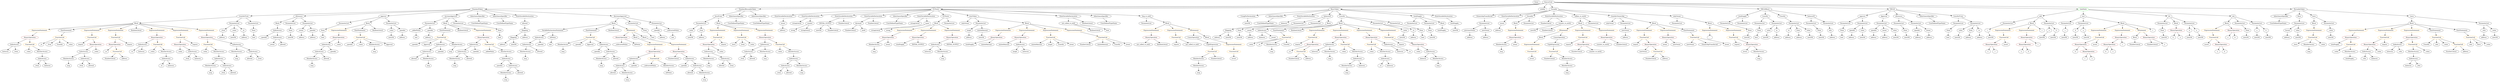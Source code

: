 strict digraph {
	graph [bb="0,0,21343,828"];
	node [label="\N"];
	Enter	[height=0.5,
		pos="13163,810",
		width=0.83628];
	Identifier_counter_re_ent42_1	[color=black,
		height=0.5,
		label=counter_re_ent42,
		pos="13729,378",
		width=2.0976];
	StateVariableDeclaration_Unnamed_9	[color=black,
		height=0.5,
		label=StateVariableDeclaration,
		pos="6778.6,666",
		width=2.8184];
	VariableDeclaration_owner_2	[color=black,
		height=0.5,
		label=owner,
		pos="6754.6,594",
		width=0.93331];
	StateVariableDeclaration_Unnamed_9 -> VariableDeclaration_owner_2	[pos="e,6760.4,612.1 6772.6,647.7 6770.1,640.24 6767,631.32 6764.2,622.97"];
	ContractDefinition_StandardToken	[color=black,
		height=0.5,
		label=StandardToken,
		pos="4154.6,738",
		width=1.8897];
	FunctionDefinition_transferFrom_1	[color=black,
		height=0.5,
		label=transferFrom,
		pos="2119.6,666",
		width=1.6402];
	ContractDefinition_StandardToken -> FunctionDefinition_transferFrom_1	[pos="e,2178,669.51 4087.3,734.98 3865.8,728.28 3139.9,706 2539.6,684 2416.3,679.48 2272.7,673.52 2189.4,669.99"];
	FunctionDefinition_allowance_1	[color=black,
		height=0.5,
		label=allowance,
		pos="2595.6,666",
		width=1.3076];
	ContractDefinition_StandardToken -> FunctionDefinition_allowance_1	[pos="e,2642.2,669.09 4088.1,734.01 3829.9,722.42 2896.2,680.5 2653.5,669.6"];
	FunctionDefinition_approve_1	[color=black,
		height=0.5,
		label=approve,
		pos="3314.6,666",
		width=1.1412];
	ContractDefinition_StandardToken -> FunctionDefinition_approve_1	[pos="e,3354.7,670.35 4090.4,731.65 3929.7,718.26 3512.2,683.46 3366,671.29"];
	FunctionDefinition_increaseApproval	[color=black,
		height=0.5,
		label=increaseApproval,
		pos="3925.6,666",
		width=2.0976];
	ContractDefinition_StandardToken -> FunctionDefinition_increaseApproval	[pos="e,3970.7,680.79 4111.2,723.75 4074.5,712.52 4021.6,696.34 3981.6,684.12"];
	InheritanceSpecifier_Unnamed_2	[color=black,
		height=0.5,
		label=InheritanceSpecifier,
		pos="4154.6,666",
		width=2.3333];
	ContractDefinition_StandardToken -> InheritanceSpecifier_Unnamed_2	[pos="e,4154.6,684.1 4154.6,719.7 4154.6,712.41 4154.6,703.73 4154.6,695.54"];
	InheritanceSpecifier_Unnamed_3	[color=black,
		height=0.5,
		label=InheritanceSpecifier,
		pos="4340.6,666",
		width=2.3333];
	ContractDefinition_StandardToken -> InheritanceSpecifier_Unnamed_3	[pos="e,4300.3,682.16 4192.7,722.67 4220.7,712.11 4259.1,697.65 4289.8,686.11"];
	StateVariableDeclaration_Unnamed_2	[color=black,
		height=0.5,
		label=StateVariableDeclaration,
		pos="4543.6,666",
		width=2.8184];
	ContractDefinition_StandardToken -> StateVariableDeclaration_Unnamed_2	[pos="e,4474.2,679.49 4209.5,727.12 4275.7,715.21 4387.4,695.11 4463.3,681.45"];
	FunctionDefinition_decreaseApproval	[color=black,
		height=0.5,
		label=decreaseApproval,
		pos="5428.6,666",
		width=2.1669];
	ContractDefinition_StandardToken -> FunctionDefinition_decreaseApproval	[pos="e,5353.4,671.13 4220.8,733.36 4434,721.65 5102.3,684.93 5342,671.76"];
	Parameter_who	[color=black,
		height=0.5,
		label=who,
		pos="15641,522",
		width=0.75];
	ElementaryTypeName_address	[color=black,
		height=0.5,
		label=address,
		pos="15649,450",
		width=1.0996];
	Parameter_who -> ElementaryTypeName_address	[pos="e,15647,468.1 15643,503.7 15643,496.41 15644,487.73 15645,479.54"];
	Identifier__owner_1	[color=black,
		height=0.5,
		label=_owner,
		pos="2362.6,378",
		width=1.0719];
	Block_Unnamed_18	[color=black,
		height=0.5,
		label=Block,
		pos="12997,594",
		width=0.90558];
	ExpressionStatement_Unnamed_26	[color=orange,
		height=0.5,
		label=ExpressionStatement,
		pos="12998,522",
		width=2.458];
	Block_Unnamed_18 -> ExpressionStatement_Unnamed_26	[pos="e,12997,540.1 12997,575.7 12997,568.41 12997,559.73 12997,551.54"];
	ExpressionStatement_Unnamed_43	[color=orange,
		height=0.5,
		label=ExpressionStatement,
		pos="9888.6,522",
		width=2.458];
	BinaryOperation_Unnamed_42	[color=brown,
		height=0.5,
		label=BinaryOperation,
		pos="9888.6,450",
		width=1.9867];
	ExpressionStatement_Unnamed_43 -> BinaryOperation_Unnamed_42	[pos="e,9888.6,468.1 9888.6,503.7 9888.6,496.41 9888.6,487.73 9888.6,479.54"];
	MemberAccess_Unnamed_19	[color=black,
		height=0.5,
		label=MemberAccess,
		pos="4562.6,306",
		width=1.9174];
	Identifier_msg_13	[color=black,
		height=0.5,
		label=msg,
		pos="4562.6,234",
		width=0.75];
	MemberAccess_Unnamed_19 -> Identifier_msg_13	[pos="e,4562.6,252.1 4562.6,287.7 4562.6,280.41 4562.6,271.73 4562.6,263.54"];
	NumberLiteral_Unnamed_9	[color=black,
		height=0.5,
		label=NumberLiteral,
		pos="13276,234",
		width=1.765];
	IndexAccess_Unnamed_11	[color=black,
		height=0.5,
		label=IndexAccess,
		pos="1244.6,378",
		width=1.6402];
	Identifier__to_5	[color=black,
		height=0.5,
		label=_to,
		pos="1144.6,306",
		width=0.75];
	IndexAccess_Unnamed_11 -> Identifier__to_5	[pos="e,1162.8,319.78 1221.9,361.12 1207.1,350.76 1187.7,337.18 1172,326.22"];
	Identifier_balances_9	[color=black,
		height=0.5,
		label=balances,
		pos="1232.6,306",
		width=1.1828];
	IndexAccess_Unnamed_11 -> Identifier_balances_9	[pos="e,1235.5,324.1 1241.6,359.7 1240.4,352.32 1238.8,343.52 1237.4,335.25"];
	ParameterList_Unnamed_16	[color=black,
		height=0.5,
		label=ParameterList,
		pos="16202,594",
		width=1.7095];
	Parameter_None_5	[color=black,
		height=0.5,
		label=None,
		pos="16283,522",
		width=0.85014];
	ParameterList_Unnamed_16 -> Parameter_None_5	[pos="e,16266,537.34 16221,576.41 16232,566.94 16246,554.95 16257,544.74"];
	IndexAccess_Unnamed_19	[color=black,
		height=0.5,
		label=IndexAccess,
		pos="2410.6,522",
		width=1.6402];
	Identifier__spender_2	[color=black,
		height=0.5,
		label=_spender,
		pos="2288.6,450",
		width=1.2521];
	IndexAccess_Unnamed_19 -> Identifier__spender_2	[pos="e,2313.6,465.37 2383.8,505.64 2366.1,495.47 2342.7,482.04 2323.5,471.03"];
	IndexAccess_Unnamed_20	[color=black,
		height=0.5,
		label=IndexAccess,
		pos="2410.6,450",
		width=1.6402];
	IndexAccess_Unnamed_19 -> IndexAccess_Unnamed_20	[pos="e,2410.6,468.1 2410.6,503.7 2410.6,496.41 2410.6,487.73 2410.6,479.54"];
	Parameter_None	[color=black,
		height=0.5,
		label=None,
		pos="18422,522",
		width=0.85014];
	ElementaryTypeName_uint256_5	[color=black,
		height=0.5,
		label=uint256,
		pos="18422,450",
		width=1.0442];
	Parameter_None -> ElementaryTypeName_uint256_5	[pos="e,18422,468.1 18422,503.7 18422,496.41 18422,487.73 18422,479.54"];
	VariableDeclaration_spender	[color=black,
		height=0.5,
		label=spender,
		pos="16011,522",
		width=1.1135];
	ElementaryTypeName_address_10	[color=black,
		height=0.5,
		label=address,
		pos="16009,450",
		width=1.0996];
	VariableDeclaration_spender -> ElementaryTypeName_address_10	[pos="e,16009,468.1 16010,503.7 16010,496.41 16010,487.73 16009,479.54"];
	BinaryOperation_Unnamed_36	[color=brown,
		height=0.5,
		label=BinaryOperation,
		pos="14260,450",
		width=1.9867];
	Identifier_owner_3	[color=black,
		height=0.5,
		label=owner,
		pos="14253,378",
		width=0.93331];
	BinaryOperation_Unnamed_36 -> Identifier_owner_3	[pos="e,14254,396.1 14258,431.7 14257,424.41 14256,415.73 14255,407.54"];
	Identifier_newOwner_2	[color=black,
		height=0.5,
		label=newOwner,
		pos="14355,378",
		width=1.4046];
	BinaryOperation_Unnamed_36 -> Identifier_newOwner_2	[pos="e,14333,394.67 14282,432.76 14294,423.45 14310,411.61 14324,401.41"];
	ParameterList_Unnamed_22	[color=black,
		height=0.5,
		label=ParameterList,
		pos="12120,594",
		width=1.7095];
	ElementaryTypeName_uint256_6	[color=black,
		height=0.5,
		label=uint256,
		pos="19246,450",
		width=1.0442];
	BinaryOperation_Unnamed_2	[color=brown,
		height=0.5,
		label=BinaryOperation,
		pos="17947,378",
		width=1.9867];
	Identifier_b	[color=black,
		height=0.5,
		label=b,
		pos="17911,306",
		width=0.75];
	BinaryOperation_Unnamed_2 -> Identifier_b	[pos="e,17919,323.14 17938,359.7 17934,351.75 17929,342.16 17924,333.34"];
	Identifier_a_1	[color=black,
		height=0.5,
		label=a,
		pos="17983,306",
		width=0.75];
	BinaryOperation_Unnamed_2 -> Identifier_a_1	[pos="e,17974,323.14 17955,359.7 17960,351.75 17964,342.16 17969,333.34"];
	FunctionCall_Unnamed_32	[color=orange,
		height=0.5,
		label=FunctionCall,
		pos="13556,450",
		width=1.6125];
	Identifier_require_7	[color=black,
		height=0.5,
		label=require,
		pos="13438,378",
		width=1.0026];
	FunctionCall_Unnamed_32 -> Identifier_require_7	[pos="e,13460,392.37 13529,433.46 13512,423.07 13489,409.3 13470,398.22"];
	BinaryOperation_Unnamed_32	[color=brown,
		height=0.5,
		label=BinaryOperation,
		pos="13564,378",
		width=1.9867];
	FunctionCall_Unnamed_32 -> BinaryOperation_Unnamed_32	[pos="e,13562,396.1 13558,431.7 13558,424.41 13559,415.73 13560,407.54"];
	VariableDeclaration_owner	[color=black,
		height=0.5,
		label=owner,
		pos="16105,522",
		width=0.93331];
	ElementaryTypeName_address_9	[color=black,
		height=0.5,
		label=address,
		pos="16106,450",
		width=1.0996];
	VariableDeclaration_owner -> ElementaryTypeName_address_9	[pos="e,16105,468.1 16105,503.7 16105,496.41 16105,487.73 16105,479.54"];
	ElementaryTypeName_uint256_15	[color=black,
		height=0.5,
		label=uint256,
		pos="15461,450",
		width=1.0442];
	FunctionDefinition_add	[color=black,
		height=0.5,
		label=add,
		pos="17352,666",
		width=0.75];
	ParameterList_Unnamed_7	[color=black,
		height=0.5,
		label=ParameterList,
		pos="17064,594",
		width=1.7095];
	FunctionDefinition_add -> ParameterList_Unnamed_7	[pos="e,17110,606.24 17326,658.85 17281,647.74 17183,624.07 17121,608.88"];
	Block_Unnamed_4	[color=black,
		height=0.5,
		label=Block,
		pos="17296,594",
		width=0.90558];
	FunctionDefinition_add -> Block_Unnamed_4	[pos="e,17308,610.64 17339,649.81 17332,640.94 17323,629.55 17315,619.45"];
	ParameterList_Unnamed_6	[color=black,
		height=0.5,
		label=ParameterList,
		pos="17454,594",
		width=1.7095];
	FunctionDefinition_add -> ParameterList_Unnamed_6	[pos="e,17430,611.1 17370,652.49 17384,642.73 17404,628.93 17421,617.3"];
	Identifier_msg_7	[color=black,
		height=0.5,
		label=msg,
		pos="2700.6,162",
		width=0.75];
	ElementaryTypeName_uint256_10	[color=black,
		height=0.5,
		label=uint256,
		pos="17483,450",
		width=1.0442];
	Identifier__burn	[color=black,
		height=0.5,
		label=_burn,
		pos="19552,378",
		width=0.90558];
	Identifier_msg_2	[color=black,
		height=0.5,
		label=msg,
		pos="11548,90",
		width=0.75];
	ElementaryTypeName_uint256_32	[color=black,
		height=0.5,
		label=uint256,
		pos="21306,450",
		width=1.0442];
	NumberLiteral_Unnamed_12	[color=black,
		height=0.5,
		label=NumberLiteral,
		pos="7334.6,522",
		width=1.765];
	ExpressionStatement_Unnamed_1	[color=orange,
		height=0.5,
		label=ExpressionStatement,
		pos="17875,522",
		width=2.458];
	FunctionCall_Unnamed	[color=orange,
		height=0.5,
		label=FunctionCall,
		pos="17876,450",
		width=1.6125];
	ExpressionStatement_Unnamed_1 -> FunctionCall_Unnamed	[pos="e,17875,468.1 17875,503.7 17875,496.41 17875,487.73 17875,479.54"];
	Block_Unnamed_23	[color=black,
		height=0.5,
		label=Block,
		pos="8059.6,594",
		width=0.90558];
	ExpressionStatement_Unnamed_36	[color=orange,
		height=0.5,
		label=ExpressionStatement,
		pos="7786.6,522",
		width=2.458];
	Block_Unnamed_23 -> ExpressionStatement_Unnamed_36	[pos="e,7850.5,534.83 8034.5,582.09 8029,579.91 8023.1,577.75 8017.6,576 7966.4,559.88 7907.4,546.43 7861.8,537.11"];
	ExpressionStatement_Unnamed_34	[color=orange,
		height=0.5,
		label=ExpressionStatement,
		pos="7981.6,522",
		width=2.458];
	Block_Unnamed_23 -> ExpressionStatement_Unnamed_34	[pos="e,8000.6,540.04 8043,578.15 8033.1,569.26 8020.3,557.74 8008.9,547.53"];
	ExpressionStatement_Unnamed_35	[color=orange,
		height=0.5,
		label=ExpressionStatement,
		pos="8176.6,522",
		width=2.458];
	Block_Unnamed_23 -> ExpressionStatement_Unnamed_35	[pos="e,8149.1,539.46 8081,580.16 8097.3,570.41 8120.1,556.77 8139.4,545.26"];
	Identifier__value_1	[color=black,
		height=0.5,
		label=_value,
		pos="11522,306",
		width=0.96103];
	Mapping_Unnamed	[color=black,
		height=0.5,
		label=Mapping,
		pos="10543,522",
		width=1.2105];
	ElementaryTypeName_address_11	[color=black,
		height=0.5,
		label=address,
		pos="10448,450",
		width=1.0996];
	Mapping_Unnamed -> ElementaryTypeName_address_11	[pos="e,10468,465.92 10522,505.81 10509,496.11 10492,483.39 10477,472.64"];
	ElementaryTypeName_uint256_21	[color=black,
		height=0.5,
		label=uint256,
		pos="10543,450",
		width=1.0442];
	Mapping_Unnamed -> ElementaryTypeName_uint256_21	[pos="e,10543,468.1 10543,503.7 10543,496.41 10543,487.73 10543,479.54"];
	Block_Unnamed_8	[color=black,
		height=0.5,
		label=Block,
		pos="1206.6,594",
		width=0.90558];
	FunctionDefinition_transferFrom_1 -> Block_Unnamed_8	[pos="e,1238.7,597.46 2062.8,660.65 1894.4,647.74 1400,609.83 1250.1,598.34"];
	ParameterList_Unnamed_28	[color=black,
		height=0.5,
		label=ParameterList,
		pos="2030.6,594",
		width=1.7095];
	FunctionDefinition_transferFrom_1 -> ParameterList_Unnamed_28	[pos="e,2051.4,611.39 2098.9,648.76 2087.5,639.73 2073,628.33 2060.3,618.35"];
	ParameterList_Unnamed_29	[color=black,
		height=0.5,
		label=ParameterList,
		pos="2175.6,594",
		width=1.7095];
	FunctionDefinition_transferFrom_1 -> ParameterList_Unnamed_29	[pos="e,2162.1,611.79 2133.1,648.05 2139.7,639.8 2147.8,629.7 2155.2,620.54"];
	Identifier_msg_23	[color=black,
		height=0.5,
		label=msg,
		pos="13427,90",
		width=0.75];
	Identifier_a_5	[color=black,
		height=0.5,
		label=a,
		pos="18980,450",
		width=0.75];
	NumberLiteral_Unnamed_4	[color=black,
		height=0.5,
		label=NumberLiteral,
		pos="5794.6,234",
		width=1.765];
	Identifier__value_8	[color=black,
		height=0.5,
		label=_value,
		pos="1795.6,306",
		width=0.96103];
	ExpressionStatement_Unnamed_38	[color=orange,
		height=0.5,
		label=ExpressionStatement,
		pos="8601.6,522",
		width=2.458];
	BinaryOperation_Unnamed_41	[color=brown,
		height=0.5,
		label=BinaryOperation,
		pos="8546.6,450",
		width=1.9867];
	ExpressionStatement_Unnamed_38 -> BinaryOperation_Unnamed_41	[pos="e,8559.8,467.79 8588.3,504.05 8581.8,495.89 8574,485.91 8566.9,476.82"];
	MemberAccess_Unnamed_23	[color=black,
		height=0.5,
		label=MemberAccess,
		pos="4897.6,378",
		width=1.9174];
	Identifier_msg_16	[color=black,
		height=0.5,
		label=msg,
		pos="4897.6,306",
		width=0.75];
	MemberAccess_Unnamed_23 -> Identifier_msg_16	[pos="e,4897.6,324.1 4897.6,359.7 4897.6,352.41 4897.6,343.73 4897.6,335.54"];
	FunctionCall_Unnamed_9	[color=orange,
		height=0.5,
		label=FunctionCall,
		pos="1035.6,450",
		width=1.6125];
	BinaryOperation_Unnamed_15	[color=brown,
		height=0.5,
		label=BinaryOperation,
		pos="1005.6,378",
		width=1.9867];
	FunctionCall_Unnamed_9 -> BinaryOperation_Unnamed_15	[pos="e,1012.9,396.1 1028.2,431.7 1024.9,424.15 1021.1,415.12 1017.4,406.68"];
	Identifier_require_2	[color=black,
		height=0.5,
		label=require,
		pos="1131.6,378",
		width=1.0026];
	FunctionCall_Unnamed_9 -> Identifier_require_2	[pos="e,1111.8,393.39 1057.4,433.12 1070.8,423.32 1088.2,410.65 1102.7,400.02"];
	VariableDeclaration_to	[color=black,
		height=0.5,
		label=to,
		pos="15275,522",
		width=0.75];
	ElementaryTypeName_address_3	[color=black,
		height=0.5,
		label=address,
		pos="15269,450",
		width=1.0996];
	VariableDeclaration_to -> ElementaryTypeName_address_3	[pos="e,15270,468.1 15273,503.7 15272,496.41 15272,487.73 15271,479.54"];
	Identifier__from_1	[color=black,
		height=0.5,
		label=_from,
		pos="721.58,162",
		width=0.93331];
	ParameterList_Unnamed_3	[color=black,
		height=0.5,
		label=ParameterList,
		pos="18424,594",
		width=1.7095];
	ParameterList_Unnamed_3 -> Parameter_None	[pos="e,18422,540.1 18423,575.7 18423,568.41 18423,559.73 18422,551.54"];
	Mapping_Unnamed_2	[color=black,
		height=0.5,
		label=Mapping,
		pos="4450.6,450",
		width=1.2105];
	ElementaryTypeName_address_16	[color=black,
		height=0.5,
		label=address,
		pos="4361.6,378",
		width=1.0996];
	Mapping_Unnamed_2 -> ElementaryTypeName_address_16	[pos="e,4380.7,394.01 4430.8,433.46 4418.7,423.91 4402.9,411.51 4389.5,400.96"];
	ElementaryTypeName_uint256_26	[color=black,
		height=0.5,
		label=uint256,
		pos="4456.6,378",
		width=1.0442];
	Mapping_Unnamed_2 -> ElementaryTypeName_uint256_26	[pos="e,4455.1,396.1 4452.1,431.7 4452.7,424.41 4453.4,415.73 4454.1,407.54"];
	EmitStatement_Unnamed_3	[color=black,
		height=0.5,
		label=EmitStatement,
		pos="3851.6,522",
		width=1.7788];
	FunctionCall_Unnamed_19	[color=orange,
		height=0.5,
		label=FunctionCall,
		pos="3821.6,450",
		width=1.6125];
	EmitStatement_Unnamed_3 -> FunctionCall_Unnamed_19	[pos="e,3828.9,468.1 3844.2,503.7 3840.9,496.15 3837.1,487.12 3833.4,478.68"];
	Identifier__to	[color=black,
		height=0.5,
		label=_to,
		pos="11048,306",
		width=0.75];
	Parameter_None_2	[color=black,
		height=0.5,
		label=None,
		pos="14934,522",
		width=0.85014];
	ElementaryTypeName_uint256_12	[color=black,
		height=0.5,
		label=uint256,
		pos="14911,450",
		width=1.0442];
	Parameter_None_2 -> ElementaryTypeName_uint256_12	[pos="e,14916,468.28 14928,504.05 14926,496.52 14923,487.44 14920,478.94"];
	Identifier__value_3	[color=black,
		height=0.5,
		label=_value,
		pos="10722,378",
		width=0.96103];
	Identifier__from_3	[color=black,
		height=0.5,
		label=_from,
		pos="321.58,162",
		width=0.93331];
	ElementaryTypeName_address_14	[color=black,
		height=0.5,
		label=address,
		pos="10731,450",
		width=1.0996];
	ElementaryTypeName_uint256_30	[color=black,
		height=0.5,
		label=uint256,
		pos="19594,450",
		width=1.0442];
	Identifier_allowed_10	[color=black,
		height=0.5,
		label=allowed,
		pos="5291.6,90",
		width=1.0858];
	UserDefinedTypeName_Unnamed_3	[color=black,
		height=0.5,
		label=UserDefinedTypeName,
		pos="4378.6,594",
		width=2.7214];
	ParameterList_Unnamed_23	[color=black,
		height=0.5,
		label=ParameterList,
		pos="12261,594",
		width=1.7095];
	Parameter_None_8	[color=black,
		height=0.5,
		label=None,
		pos="12264,522",
		width=0.85014];
	ParameterList_Unnamed_23 -> Parameter_None_8	[pos="e,12263,540.1 12261,575.7 12262,568.41 12262,559.73 12262,551.54"];
	ElementaryTypeName_uint256_1	[color=black,
		height=0.5,
		label=uint256,
		pos="17669,450",
		width=1.0442];
	VariableDeclaration_decimals	[color=black,
		height=0.5,
		label=decimals,
		pos="7401.6,594",
		width=1.1967];
	VariableDeclaration_decimals -> NumberLiteral_Unnamed_12	[pos="e,7350.5,539.63 7386,576.76 7377.8,568.14 7367.5,557.36 7358.2,547.73"];
	ElementaryTypeName_uint8	[color=black,
		height=0.5,
		label=uint8,
		pos="7444.6,522",
		width=0.7947];
	VariableDeclaration_decimals -> ElementaryTypeName_uint8	[pos="e,7434.6,539.31 7412,576.05 7417,567.94 7423.1,558.04 7428.6,549.01"];
	MemberAccess_Unnamed_6	[color=black,
		height=0.5,
		label=MemberAccess,
		pos="608.58,234",
		width=1.9174];
	Identifier_msg_4	[color=black,
		height=0.5,
		label=msg,
		pos="608.58,162",
		width=0.75];
	MemberAccess_Unnamed_6 -> Identifier_msg_4	[pos="e,608.58,180.1 608.58,215.7 608.58,208.41 608.58,199.73 608.58,191.54"];
	Identifier__spender_5	[color=black,
		height=0.5,
		label=_spender,
		pos="3580.6,378",
		width=1.2521];
	Parameter_spender	[color=black,
		height=0.5,
		label=spender,
		pos="16386,522",
		width=1.1135];
	ElementaryTypeName_address_5	[color=black,
		height=0.5,
		label=address,
		pos="16389,450",
		width=1.0996];
	Parameter_spender -> ElementaryTypeName_address_5	[pos="e,16388,468.1 16386,503.7 16387,496.41 16387,487.73 16387,479.54"];
	BinaryOperation_Unnamed_20	[color=brown,
		height=0.5,
		label=BinaryOperation,
		pos="1793.6,450",
		width=1.9867];
	FunctionCall_Unnamed_15	[color=orange,
		height=0.5,
		label=FunctionCall,
		pos="1809.6,378",
		width=1.6125];
	BinaryOperation_Unnamed_20 -> FunctionCall_Unnamed_15	[pos="e,1805.7,396.1 1797.5,431.7 1799.2,424.32 1801.2,415.52 1803.1,407.25"];
	IndexAccess_Unnamed_13	[color=black,
		height=0.5,
		label=IndexAccess,
		pos="2073.6,378",
		width=1.6402];
	BinaryOperation_Unnamed_20 -> IndexAccess_Unnamed_13	[pos="e,2028.8,390.19 1843,436.65 1891.9,424.42 1966.6,405.74 2017.7,392.98"];
	IndexAccess_Unnamed_8	[color=black,
		height=0.5,
		label=IndexAccess,
		pos="754.58,234",
		width=1.6402];
	IndexAccess_Unnamed_8 -> Identifier__from_1	[pos="e,729.42,179.62 746.42,215.7 742.77,207.95 738.38,198.64 734.32,190.02"];
	Identifier_allowed	[color=black,
		height=0.5,
		label=allowed,
		pos="812.58,162",
		width=1.0858];
	IndexAccess_Unnamed_8 -> Identifier_allowed	[pos="e,799.07,179.31 768.62,216.05 775.56,207.68 784.07,197.4 791.76,188.13"];
	Parameter_value_1	[color=black,
		height=0.5,
		label=value,
		pos="16668,522",
		width=0.82242];
	ElementaryTypeName_uint256_17	[color=black,
		height=0.5,
		label=uint256,
		pos="16658,450",
		width=1.0442];
	Parameter_value_1 -> ElementaryTypeName_uint256_17	[pos="e,16660,468.1 16665,503.7 16664,496.32 16663,487.52 16662,479.25"];
	Identifier_require_10	[color=black,
		height=0.5,
		label=require,
		pos="10092,378",
		width=1.0026];
	MemberAccess_Unnamed_14	[color=black,
		height=0.5,
		label=MemberAccess,
		pos="3943.6,234",
		width=1.9174];
	Identifier_msg_9	[color=black,
		height=0.5,
		label=msg,
		pos="3943.6,162",
		width=0.75];
	MemberAccess_Unnamed_14 -> Identifier_msg_9	[pos="e,3943.6,180.1 3943.6,215.7 3943.6,208.41 3943.6,199.73 3943.6,191.54"];
	ExpressionStatement_Unnamed_12	[color=orange,
		height=0.5,
		label=ExpressionStatement,
		pos="330.58,522",
		width=2.458];
	Block_Unnamed_8 -> ExpressionStatement_Unnamed_12	[pos="e,411.6,529.58 1174.4,590.45 1078.1,582.83 784.25,559.56 540.58,540 502,536.9 459.44,533.46 422.78,530.49"];
	EmitStatement_Unnamed_1	[color=black,
		height=0.5,
		label=EmitStatement,
		pos="613.58,522",
		width=1.7788];
	Block_Unnamed_8 -> EmitStatement_Unnamed_1	[pos="e,670.51,530.65 1174.6,589.51 1099.3,581.28 905.4,559.84 743.58,540 723.47,537.53 701.62,534.73 681.68,532.12"];
	ExpressionStatement_Unnamed_11	[color=orange,
		height=0.5,
		label=ExpressionStatement,
		pos="840.58,522",
		width=2.458];
	Block_Unnamed_8 -> ExpressionStatement_Unnamed_11	[pos="e,903.38,535.01 1176,587.15 1118.9,576.23 994.59,552.46 914.39,537.12"];
	ExpressionStatement_Unnamed_9	[color=orange,
		height=0.5,
		label=ExpressionStatement,
		pos="1035.6,522",
		width=2.458];
	Block_Unnamed_8 -> ExpressionStatement_Unnamed_9	[pos="e,1073.7,538.62 1181,582.52 1155.4,572.07 1115.6,555.76 1084.1,542.85"];
	BooleanLiteral_Unnamed_1	[color=black,
		height=0.5,
		label=BooleanLiteral,
		pos="1206.6,522",
		width=1.7788];
	Block_Unnamed_8 -> BooleanLiteral_Unnamed_1	[pos="e,1206.6,540.1 1206.6,575.7 1206.6,568.41 1206.6,559.73 1206.6,551.54"];
	ExpressionStatement_Unnamed_13	[color=orange,
		height=0.5,
		label=ExpressionStatement,
		pos="1377.6,522",
		width=2.458];
	Block_Unnamed_8 -> ExpressionStatement_Unnamed_13	[pos="e,1339.4,538.62 1232.2,582.52 1257.7,572.07 1297.6,555.76 1329.1,542.85"];
	ExpressionStatement_Unnamed_10	[color=orange,
		height=0.5,
		label=ExpressionStatement,
		pos="1572.6,522",
		width=2.458];
	Block_Unnamed_8 -> ExpressionStatement_Unnamed_10	[pos="e,1509.8,535.01 1237.2,587.15 1294.3,576.23 1418.6,552.46 1498.8,537.12"];
	ExpressionStatement_Unnamed_14	[color=orange,
		height=0.5,
		label=ExpressionStatement,
		pos="1788.6,522",
		width=2.458];
	Block_Unnamed_8 -> ExpressionStatement_Unnamed_14	[pos="e,1718.5,533.35 1238.6,589.64 1313.9,581.69 1507.9,560.8 1669.6,540 1681.8,538.42 1694.8,536.67 1707.4,534.9"];
	BinaryOperation_Unnamed_18	[color=brown,
		height=0.5,
		label=BinaryOperation,
		pos="258.58,450",
		width=1.9867];
	ExpressionStatement_Unnamed_12 -> BinaryOperation_Unnamed_18	[pos="e,275.85,467.79 313.15,504.05 304.4,495.54 293.62,485.07 283.97,475.68"];
	UsingForDeclaration_Unnamed	[color=black,
		height=0.5,
		label=UsingForDeclaration,
		pos="10476,666",
		width=2.4303];
	ElementaryTypeName_uint256_20	[color=black,
		height=0.5,
		label=uint256,
		pos="10460,594",
		width=1.0442];
	UsingForDeclaration_Unnamed -> ElementaryTypeName_uint256_20	[pos="e,10463,612.1 10472,647.7 10470,640.32 10468,631.52 10466,623.25"];
	Identifier_balances_12	[color=black,
		height=0.5,
		label=balances,
		pos="20381,306",
		width=1.1828];
	ElementaryTypeName_uint	[color=black,
		height=0.5,
		label=uint,
		pos="3601.6,450",
		width=0.75];
	BinaryOperation_Unnamed_40	[color=brown,
		height=0.5,
		label=BinaryOperation,
		pos="8751.6,450",
		width=1.9867];
	Identifier_mintedAmount	[color=black,
		height=0.5,
		label=mintedAmount,
		pos="8608.6,378",
		width=1.8204];
	BinaryOperation_Unnamed_40 -> Identifier_mintedAmount	[pos="e,8639.7,394.25 8719.8,433.46 8699.2,423.38 8672.2,410.14 8649.9,399.23"];
	IndexAccess_Unnamed_45	[color=black,
		height=0.5,
		label=IndexAccess,
		pos="8751.6,378",
		width=1.6402];
	BinaryOperation_Unnamed_40 -> IndexAccess_Unnamed_45	[pos="e,8751.6,396.1 8751.6,431.7 8751.6,424.41 8751.6,415.73 8751.6,407.54"];
	IndexAccess_Unnamed_21	[color=black,
		height=0.5,
		label=IndexAccess,
		pos="4110.6,378",
		width=1.6402];
	IndexAccess_Unnamed_22	[color=black,
		height=0.5,
		label=IndexAccess,
		pos="4006.6,306",
		width=1.6402];
	IndexAccess_Unnamed_21 -> IndexAccess_Unnamed_22	[pos="e,4030.1,322.82 4087,361.12 4072.9,351.63 4054.8,339.44 4039.3,329.03"];
	Identifier__spender_3	[color=black,
		height=0.5,
		label=_spender,
		pos="4128.6,306",
		width=1.2521];
	IndexAccess_Unnamed_21 -> Identifier__spender_3	[pos="e,4124.2,324.1 4115,359.7 4116.9,352.32 4119.2,343.52 4121.3,335.25"];
	Parameter_value	[color=black,
		height=0.5,
		label=value,
		pos="15096,522",
		width=0.82242];
	ElementaryTypeName_uint256_14	[color=black,
		height=0.5,
		label=uint256,
		pos="15077,450",
		width=1.0442];
	Parameter_value -> ElementaryTypeName_uint256_14	[pos="e,15081,468.28 15091,504.05 15089,496.6 15087,487.64 15084,479.22"];
	VariableDeclarationStatement_Unnamed	[color=black,
		height=0.5,
		label=VariableDeclarationStatement,
		pos="4801.6,522",
		width=3.3174];
	IndexAccess_Unnamed_27	[color=black,
		height=0.5,
		label=IndexAccess,
		pos="4680.6,450",
		width=1.6402];
	VariableDeclarationStatement_Unnamed -> IndexAccess_Unnamed_27	[pos="e,4707.3,466.43 4772.6,504.23 4755.8,494.54 4734.6,482.26 4716.8,471.94"];
	VariableDeclaration_oldValue	[color=black,
		height=0.5,
		label=oldValue,
		pos="4801.6,450",
		width=1.2105];
	VariableDeclarationStatement_Unnamed -> VariableDeclaration_oldValue	[pos="e,4801.6,468.1 4801.6,503.7 4801.6,496.41 4801.6,487.73 4801.6,479.54"];
	Block_Unnamed_6	[color=black,
		height=0.5,
		label=Block,
		pos="11498,594",
		width=0.90558];
	EmitStatement_Unnamed	[color=black,
		height=0.5,
		label=EmitStatement,
		pos="10986,522",
		width=1.7788];
	Block_Unnamed_6 -> EmitStatement_Unnamed	[pos="e,11032,534.64 11465,590.3 11392,583.97 11210,566.62 11059,540 11054,539.13 11048,538.13 11043,537.06"];
	BooleanLiteral_Unnamed	[color=black,
		height=0.5,
		label=BooleanLiteral,
		pos="11132,522",
		width=1.7788];
	Block_Unnamed_6 -> BooleanLiteral_Unnamed	[pos="e,11179,534.3 11467,587.9 11413,578.94 11300,559.5 11206,540 11201,538.99 11196,537.9 11190,536.78"];
	ExpressionStatement_Unnamed_5	[color=orange,
		height=0.5,
		label=ExpressionStatement,
		pos="11303,522",
		width=2.458];
	Block_Unnamed_6 -> ExpressionStatement_Unnamed_5	[pos="e,11345,538.24 11471,583.41 11441,572.81 11393,555.47 11356,542.08"];
	ExpressionStatement_Unnamed_7	[color=orange,
		height=0.5,
		label=ExpressionStatement,
		pos="11498,522",
		width=2.458];
	Block_Unnamed_6 -> ExpressionStatement_Unnamed_7	[pos="e,11498,540.1 11498,575.7 11498,568.41 11498,559.73 11498,551.54"];
	ExpressionStatement_Unnamed_8	[color=orange,
		height=0.5,
		label=ExpressionStatement,
		pos="11693,522",
		width=2.458];
	Block_Unnamed_6 -> ExpressionStatement_Unnamed_8	[pos="e,11650,538.24 11524,583.41 11554,572.81 11602,555.47 11639,542.08"];
	ExpressionStatement_Unnamed_6	[color=orange,
		height=0.5,
		label=ExpressionStatement,
		pos="11888,522",
		width=2.458];
	Block_Unnamed_6 -> ExpressionStatement_Unnamed_6	[pos="e,11823,534.61 11529,587.45 11589,576.56 11725,552.1 11812,536.64"];
	MemberAccess_Unnamed_9	[color=black,
		height=0.5,
		label=MemberAccess,
		pos="2073.6,306",
		width=1.9174];
	Identifier_msg_5	[color=black,
		height=0.5,
		label=msg,
		pos="2073.6,234",
		width=0.75];
	MemberAccess_Unnamed_9 -> Identifier_msg_5	[pos="e,2073.6,252.1 2073.6,287.7 2073.6,280.41 2073.6,271.73 2073.6,263.54"];
	NumberLiteral_Unnamed_5	[color=black,
		height=0.5,
		label=NumberLiteral,
		pos="20926,306",
		width=1.765];
	IndexAccess_Unnamed_42	[color=black,
		height=0.5,
		label=IndexAccess,
		pos="6869.6,234",
		width=1.6402];
	IndexAccess_Unnamed_43	[color=black,
		height=0.5,
		label=IndexAccess,
		pos="6796.6,162",
		width=1.6402];
	IndexAccess_Unnamed_42 -> IndexAccess_Unnamed_43	[pos="e,6813.8,179.47 6852.3,216.41 6843.2,207.69 6831.9,196.85 6821.8,187.21"];
	MemberAccess_Unnamed_31	[color=black,
		height=0.5,
		label=MemberAccess,
		pos="6942.6,162",
		width=1.9174];
	IndexAccess_Unnamed_42 -> MemberAccess_Unnamed_31	[pos="e,6925.2,179.71 6886.9,216.41 6895.9,207.76 6907.1,197 6917.1,187.42"];
	Identifier_msg_25	[color=black,
		height=0.5,
		label=msg,
		pos="8061.6,234",
		width=0.75];
	ParameterList_Unnamed_45	[color=black,
		height=0.5,
		label=ParameterList,
		pos="14334,594",
		width=1.7095];
	ParameterList_Unnamed_49	[color=black,
		height=0.5,
		label=ParameterList,
		pos="9705.6,594",
		width=1.7095];
	Identifier_balances	[color=black,
		height=0.5,
		label=balances,
		pos="12233,234",
		width=1.1828];
	Identifier__from_8	[color=black,
		height=0.5,
		label=_from,
		pos="6413.6,234",
		width=0.93331];
	Identifier_totalSupply__1	[color=black,
		height=0.5,
		label=totalSupply_,
		pos="19905,378",
		width=1.6125];
	IndexAccess_Unnamed_31	[color=black,
		height=0.5,
		label=IndexAccess,
		pos="5476.6,234",
		width=1.6402];
	IndexAccess_Unnamed_32	[color=black,
		height=0.5,
		label=IndexAccess,
		pos="5354.6,162",
		width=1.6402];
	IndexAccess_Unnamed_31 -> IndexAccess_Unnamed_32	[pos="e,5381.3,178.33 5449.8,217.64 5432.6,207.75 5409.9,194.76 5391.1,183.93"];
	Identifier__spender_9	[color=black,
		height=0.5,
		label=_spender,
		pos="5476.6,162",
		width=1.2521];
	IndexAccess_Unnamed_31 -> Identifier__spender_9	[pos="e,5476.6,180.1 5476.6,215.7 5476.6,208.41 5476.6,199.73 5476.6,191.54"];
	NumberLiteral_Unnamed_1	[color=black,
		height=0.5,
		label=NumberLiteral,
		pos="18173,378",
		width=1.765];
	Identifier__to_2	[color=black,
		height=0.5,
		label=_to,
		pos="11844,162",
		width=0.75];
	IndexAccess_Unnamed_7	[color=black,
		height=0.5,
		label=IndexAccess,
		pos="734.58,306",
		width=1.6402];
	IndexAccess_Unnamed_7 -> MemberAccess_Unnamed_6	[pos="e,637.04,250.81 706.93,289.64 689.37,279.88 666.39,267.11 647.06,256.38"];
	IndexAccess_Unnamed_7 -> IndexAccess_Unnamed_8	[pos="e,749.69,252.1 739.52,287.7 741.66,280.24 744.2,271.32 746.59,262.97"];
	NumberLiteral_Unnamed_7	[color=black,
		height=0.5,
		label=NumberLiteral,
		pos="13252,594",
		width=1.765];
	Identifier_allowed_4	[color=black,
		height=0.5,
		label=allowed,
		pos="2458.6,378",
		width=1.0858];
	VariableDeclaration_INITIAL_SUPPLY	[color=black,
		height=0.5,
		label=INITIAL_SUPPLY,
		pos="7110.6,594",
		width=2.3333];
	ElementaryTypeName_uint256_35	[color=black,
		height=0.5,
		label=uint256,
		pos="7070.6,522",
		width=1.0442];
	VariableDeclaration_INITIAL_SUPPLY -> ElementaryTypeName_uint256_35	[pos="e,7080.1,539.62 7100.7,575.7 7096.2,567.78 7090.7,558.23 7085.7,549.44"];
	NumberLiteral_Unnamed_14	[color=black,
		height=0.5,
		label=NumberLiteral,
		pos="7189.6,522",
		width=1.765];
	VariableDeclaration_INITIAL_SUPPLY -> NumberLiteral_Unnamed_14	[pos="e,7170.9,539.55 7129.7,576.05 7139.6,567.31 7151.8,556.49 7162.6,546.9"];
	MemberAccess_Unnamed_10	[color=black,
		height=0.5,
		label=MemberAccess,
		pos="1917.6,306",
		width=1.9174];
	IndexAccess_Unnamed_15	[color=black,
		height=0.5,
		label=IndexAccess,
		pos="1917.6,234",
		width=1.6402];
	MemberAccess_Unnamed_10 -> IndexAccess_Unnamed_15	[pos="e,1917.6,252.1 1917.6,287.7 1917.6,280.41 1917.6,271.73 1917.6,263.54"];
	ParameterList_Unnamed_41	[color=black,
		height=0.5,
		label=ParameterList,
		pos="6083.6,594",
		width=1.7095];
	Parameter__value_5	[color=black,
		height=0.5,
		label=_value,
		pos="5996.6,522",
		width=0.96103];
	ParameterList_Unnamed_41 -> Parameter__value_5	[pos="e,6014.9,537.72 6063.4,576.76 6051.6,567.27 6036.6,555.17 6023.7,544.85"];
	Parameter__from_1	[color=black,
		height=0.5,
		label=_from,
		pos="6083.6,522",
		width=0.93331];
	ParameterList_Unnamed_41 -> Parameter__from_1	[pos="e,6083.6,540.1 6083.6,575.7 6083.6,568.41 6083.6,559.73 6083.6,551.54"];
	BinaryOperation_Unnamed_30	[color=brown,
		height=0.5,
		label=BinaryOperation,
		pos="6616.6,450",
		width=1.9867];
	IndexAccess_Unnamed_40	[color=black,
		height=0.5,
		label=IndexAccess,
		pos="6616.6,378",
		width=1.6402];
	BinaryOperation_Unnamed_30 -> IndexAccess_Unnamed_40	[pos="e,6616.6,396.1 6616.6,431.7 6616.6,424.41 6616.6,415.73 6616.6,407.54"];
	FunctionCall_Unnamed_30	[color=orange,
		height=0.5,
		label=FunctionCall,
		pos="6751.6,378",
		width=1.6125];
	BinaryOperation_Unnamed_30 -> FunctionCall_Unnamed_30	[pos="e,6722.8,393.94 6646.9,433.29 6666.3,423.22 6691.7,410.05 6712.6,399.21"];
	FunctionCall_Unnamed_42	[color=orange,
		height=0.5,
		label=FunctionCall,
		pos="10401,306",
		width=1.6125];
	MemberAccess_Unnamed_38	[color=black,
		height=0.5,
		label=MemberAccess,
		pos="10284,234",
		width=1.9174];
	FunctionCall_Unnamed_42 -> MemberAccess_Unnamed_38	[pos="e,10310,250.98 10375,289.46 10358,279.81 10338,267.27 10320,256.65"];
	NumberLiteral_Unnamed_17	[color=black,
		height=0.5,
		label=NumberLiteral,
		pos="10435,234",
		width=1.765];
	FunctionCall_Unnamed_42 -> NumberLiteral_Unnamed_17	[pos="e,10426,252.1 10409,287.7 10413,280.07 10417,270.92 10421,262.4"];
	IndexAccess_Unnamed_9	[color=black,
		height=0.5,
		label=IndexAccess,
		pos="123.58,378",
		width=1.6402];
	BinaryOperation_Unnamed_18 -> IndexAccess_Unnamed_9	[pos="e,152.39,393.94 228.28,433.29 208.87,423.22 183.47,410.05 162.56,399.21"];
	FunctionCall_Unnamed_13	[color=orange,
		height=0.5,
		label=FunctionCall,
		pos="258.58,378",
		width=1.6125];
	BinaryOperation_Unnamed_18 -> FunctionCall_Unnamed_13	[pos="e,258.58,396.1 258.58,431.7 258.58,424.41 258.58,415.73 258.58,407.54"];
	Block_Unnamed_21	[color=black,
		height=0.5,
		label=Block,
		pos="14602,594",
		width=0.90558];
	ExpressionStatement_Unnamed_31	[color=orange,
		height=0.5,
		label=ExpressionStatement,
		pos="14602,522",
		width=2.458];
	Block_Unnamed_21 -> ExpressionStatement_Unnamed_31	[pos="e,14602,540.1 14602,575.7 14602,568.41 14602,559.73 14602,551.54"];
	ExpressionStatement_Unnamed_30	[color=orange,
		height=0.5,
		label=ExpressionStatement,
		pos="14797,522",
		width=2.458];
	Block_Unnamed_21 -> ExpressionStatement_Unnamed_30	[pos="e,14754,538.24 14628,583.41 14658,572.81 14706,555.47 14743,542.08"];
	NumberLiteral_Unnamed_11	[color=black,
		height=0.5,
		label=NumberLiteral,
		pos="14134,234",
		width=1.765];
	BinaryOperation_Unnamed_38	[color=brown,
		height=0.5,
		label=BinaryOperation,
		pos="8157.6,450",
		width=1.9867];
	IndexAccess_Unnamed_44	[color=black,
		height=0.5,
		label=IndexAccess,
		pos="7996.6,378",
		width=1.6402];
	BinaryOperation_Unnamed_38 -> IndexAccess_Unnamed_44	[pos="e,8029.4,393.27 8123,433.98 8098.7,423.39 8065.9,409.13 8039.8,397.78"];
	Identifier_INITIAL_SUPPLY_1	[color=black,
		height=0.5,
		label=INITIAL_SUPPLY,
		pos="8157.6,378",
		width=2.3333];
	BinaryOperation_Unnamed_38 -> Identifier_INITIAL_SUPPLY_1	[pos="e,8157.6,396.1 8157.6,431.7 8157.6,424.41 8157.6,415.73 8157.6,407.54"];
	ElementaryTypeName_uint256_27	[color=black,
		height=0.5,
		label=uint256,
		pos="2017.6,450",
		width=1.0442];
	ElementaryTypeName_address_22	[color=black,
		height=0.5,
		label=address,
		pos="2717.6,450",
		width=1.0996];
	NumberLiteral_Unnamed_3	[color=black,
		height=0.5,
		label=NumberLiteral,
		pos="976.58,234",
		width=1.765];
	Identifier__spender_11	[color=black,
		height=0.5,
		label=_spender,
		pos="5176.6,306",
		width=1.2521];
	Identifier__who_3	[color=black,
		height=0.5,
		label=_who,
		pos="21095,378",
		width=0.87786];
	Identifier_assert_1	[color=black,
		height=0.5,
		label=assert,
		pos="18806,378",
		width=0.89172];
	Parameter__who	[color=black,
		height=0.5,
		label=_who,
		pos="21211,522",
		width=0.87786];
	ElementaryTypeName_address_26	[color=black,
		height=0.5,
		label=address,
		pos="21211,450",
		width=1.0996];
	Parameter__who -> ElementaryTypeName_address_26	[pos="e,21211,468.1 21211,503.7 21211,496.41 21211,487.73 21211,479.54"];
	Block_Unnamed_3	[color=black,
		height=0.5,
		label=Block,
		pos="18993,594",
		width=0.90558];
	ExpressionStatement_Unnamed_2	[color=orange,
		height=0.5,
		label=ExpressionStatement,
		pos="18864,522",
		width=2.458];
	Block_Unnamed_3 -> ExpressionStatement_Unnamed_2	[pos="e,18893,539.18 18970,580.65 18951,570.68 18925,556.43 18903,544.59"];
	BinaryOperation_Unnamed_7	[color=brown,
		height=0.5,
		label=BinaryOperation,
		pos="19042,522",
		width=1.9867];
	Block_Unnamed_3 -> BinaryOperation_Unnamed_7	[pos="e,19030,540.12 19004,576.76 19010,568.61 19017,558.53 19023,549.31"];
	Parameter_a_3	[color=black,
		height=0.5,
		label=a,
		pos="17454,522",
		width=0.75];
	ElementaryTypeName_uint256_9	[color=black,
		height=0.5,
		label=uint256,
		pos="17390,450",
		width=1.0442];
	Parameter_a_3 -> ElementaryTypeName_uint256_9	[pos="e,17404,466.8 17440,506.15 17432,497.12 17421,485.38 17412,475.05"];
	Identifier_totalSupply__4	[color=black,
		height=0.5,
		label=totalSupply_,
		pos="8317.6,378",
		width=1.6125];
	BinaryOperation_Unnamed_16	[color=brown,
		height=0.5,
		label=BinaryOperation,
		pos="1571.6,378",
		width=1.9867];
	Identifier__value_4	[color=black,
		height=0.5,
		label=_value,
		pos="1571.6,306",
		width=0.96103];
	BinaryOperation_Unnamed_16 -> Identifier__value_4	[pos="e,1571.6,324.1 1571.6,359.7 1571.6,352.41 1571.6,343.73 1571.6,335.54"];
	IndexAccess_Unnamed_6	[color=black,
		height=0.5,
		label=IndexAccess,
		pos="1683.6,306",
		width=1.6402];
	BinaryOperation_Unnamed_16 -> IndexAccess_Unnamed_6	[pos="e,1658.5,322.67 1597.6,360.76 1612.9,351.18 1632.5,338.92 1649.1,328.53"];
	Identifier_balances_14	[color=black,
		height=0.5,
		label=balances,
		pos="7931.6,306",
		width=1.1828];
	IndexAccess_Unnamed_44 -> Identifier_balances_14	[pos="e,7946.4,322.99 7981.2,360.41 7973.1,351.74 7963.1,340.97 7954.2,331.38"];
	MemberAccess_Unnamed_36	[color=black,
		height=0.5,
		label=MemberAccess,
		pos="8061.6,306",
		width=1.9174];
	IndexAccess_Unnamed_44 -> MemberAccess_Unnamed_36	[pos="e,8045.8,323.96 8012,360.41 8019.8,351.99 8029.5,341.58 8038.2,332.2"];
	FunctionCall_Unnamed_21	[color=orange,
		height=0.5,
		label=FunctionCall,
		pos="5138.6,450",
		width=1.6125];
	FunctionCall_Unnamed_21 -> MemberAccess_Unnamed_23	[pos="e,4942.6,392.06 5097.2,436.97 5057.5,425.44 4997.2,407.95 4953.3,395.2"];
	Identifier__spender_10	[color=black,
		height=0.5,
		label=_spender,
		pos="5029.6,378",
		width=1.2521];
	FunctionCall_Unnamed_21 -> Identifier__spender_10	[pos="e,5052.5,393.7 5114.1,433.29 5098.7,423.38 5078.6,410.48 5061.9,399.74"];
	Identifier_Approval_2	[color=black,
		height=0.5,
		label=Approval,
		pos="5138.6,378",
		width=1.266];
	FunctionCall_Unnamed_21 -> Identifier_Approval_2	[pos="e,5138.6,396.1 5138.6,431.7 5138.6,424.41 5138.6,415.73 5138.6,407.54"];
	IndexAccess_Unnamed_33	[color=black,
		height=0.5,
		label=IndexAccess,
		pos="5261.6,378",
		width=1.6402];
	FunctionCall_Unnamed_21 -> IndexAccess_Unnamed_33	[pos="e,5234.7,394.33 5165.6,433.64 5183,423.75 5205.8,410.76 5224.8,399.93"];
	ExpressionStatement_Unnamed_23	[color=orange,
		height=0.5,
		label=ExpressionStatement,
		pos="6223.6,522",
		width=2.458];
	FunctionCall_Unnamed_29	[color=orange,
		height=0.5,
		label=FunctionCall,
		pos="6223.6,450",
		width=1.6125];
	ExpressionStatement_Unnamed_23 -> FunctionCall_Unnamed_29	[pos="e,6223.6,468.1 6223.6,503.7 6223.6,496.41 6223.6,487.73 6223.6,479.54"];
	BinaryOperation_Unnamed_23	[color=brown,
		height=0.5,
		label=BinaryOperation,
		pos="5414.6,450",
		width=1.9867];
	Identifier__subtractedValue	[color=black,
		height=0.5,
		label=_subtractedValue,
		pos="5414.6,378",
		width=2.0976];
	BinaryOperation_Unnamed_23 -> Identifier__subtractedValue	[pos="e,5414.6,396.1 5414.6,431.7 5414.6,424.41 5414.6,415.73 5414.6,407.54"];
	Identifier_oldValue	[color=black,
		height=0.5,
		label=oldValue,
		pos="5551.6,378",
		width=1.2105];
	BinaryOperation_Unnamed_23 -> Identifier_oldValue	[pos="e,5525.1,392.53 5445.3,433.29 5465.9,422.76 5493.2,408.84 5514.9,397.73"];
	MemberAccess_Unnamed_34	[color=black,
		height=0.5,
		label=MemberAccess,
		pos="13427,162",
		width=1.9174];
	MemberAccess_Unnamed_34 -> Identifier_msg_23	[pos="e,13427,108.1 13427,143.7 13427,136.41 13427,127.73 13427,119.54"];
	InheritanceSpecifier_Unnamed_1	[color=black,
		height=0.5,
		label=InheritanceSpecifier,
		pos="10697,666",
		width=2.3333];
	UserDefinedTypeName_Unnamed_1	[color=black,
		height=0.5,
		label=UserDefinedTypeName,
		pos="10614,594",
		width=2.7214];
	InheritanceSpecifier_Unnamed_1 -> UserDefinedTypeName_Unnamed_1	[pos="e,10634,612.03 10676,648.05 10666,639.43 10654,628.8 10642,619.32"];
	BooleanLiteral_Unnamed_5	[color=black,
		height=0.5,
		label=BooleanLiteral,
		pos="9357.6,522",
		width=1.7788];
	Identifier_require	[color=black,
		height=0.5,
		label=require,
		pos="11141,378",
		width=1.0026];
	NumberLiteral_Unnamed_16	[color=black,
		height=0.5,
		label=NumberLiteral,
		pos="9309.6,378",
		width=1.765];
	Identifier_mintedAmount_2	[color=black,
		height=0.5,
		label=mintedAmount,
		pos="9456.6,378",
		width=1.8204];
	FunctionCall_Unnamed_16	[color=orange,
		height=0.5,
		label=FunctionCall,
		pos="534.58,450",
		width=1.6125];
	EmitStatement_Unnamed_1 -> FunctionCall_Unnamed_16	[pos="e,553.17,467.47 594.86,504.41 584.92,495.61 572.53,484.63 561.58,474.92"];
	Identifier__spender_4	[color=black,
		height=0.5,
		label=_spender,
		pos="4337.6,162",
		width=1.2521];
	Parameter__spender_3	[color=black,
		height=0.5,
		label=_spender,
		pos="5728.6,522",
		width=1.2521];
	ElementaryTypeName_address_24	[color=black,
		height=0.5,
		label=address,
		pos="5782.6,450",
		width=1.0996];
	Parameter__spender_3 -> ElementaryTypeName_address_24	[pos="e,5769.9,467.47 5741.4,504.41 5747.8,496.04 5755.8,485.71 5763,476.37"];
	ModifierInvocation_onlyOwner	[color=black,
		height=0.5,
		label=onlyOwner,
		pos="13778,594",
		width=1.4323];
	ElementaryTypeName_address_21	[color=black,
		height=0.5,
		label=address,
		pos="2620.6,450",
		width=1.0996];
	Parameter__subtractedValue	[color=black,
		height=0.5,
		label=_subtractedValue,
		pos="5867.6,522",
		width=2.0976];
	ElementaryTypeName_uint_1	[color=black,
		height=0.5,
		label=uint,
		pos="5867.6,450",
		width=0.75];
	Parameter__subtractedValue -> ElementaryTypeName_uint_1	[pos="e,5867.6,468.1 5867.6,503.7 5867.6,496.41 5867.6,487.73 5867.6,479.54"];
	ParameterList_Unnamed_18	[color=black,
		height=0.5,
		label=ParameterList,
		pos="16699,594",
		width=1.7095];
	Parameter_None_6	[color=black,
		height=0.5,
		label=None,
		pos="16582,522",
		width=0.85014];
	ParameterList_Unnamed_18 -> Parameter_None_6	[pos="e,16602,535.4 16672,577.29 16654,566.61 16631,552.45 16612,541.26"];
	Identifier_totalSupply__2	[color=black,
		height=0.5,
		label=totalSupply_,
		pos="20028,234",
		width=1.6125];
	ParameterList_Unnamed_11	[color=black,
		height=0.5,
		label=ParameterList,
		pos="15491,594",
		width=1.7095];
	Parameter_None_3	[color=black,
		height=0.5,
		label=None,
		pos="15534,522",
		width=0.85014];
	ParameterList_Unnamed_11 -> Parameter_None_3	[pos="e,15524,539.31 15501,576.05 15506,567.94 15512,558.04 15518,549.01"];
	Identifier_balances_7	[color=black,
		height=0.5,
		label=balances,
		pos="42.581,306",
		width=1.1828];
	IndexAccess_Unnamed_9 -> Identifier_balances_7	[pos="e,60.709,322.67 104.79,360.76 94.218,351.62 80.836,340.06 69.195,330"];
	Identifier__from_2	[color=black,
		height=0.5,
		label=_from,
		pos="136.58,306",
		width=0.93331];
	IndexAccess_Unnamed_9 -> Identifier__from_2	[pos="e,133.4,324.1 126.79,359.7 128.16,352.32 129.8,343.52 131.33,335.25"];
	FunctionDefinition_approve	[color=black,
		height=0.5,
		label=approve,
		pos="15914,666",
		width=1.1412];
	ParameterList_Unnamed_20	[color=black,
		height=0.5,
		label=ParameterList,
		pos="15773,594",
		width=1.7095];
	FunctionDefinition_approve -> ParameterList_Unnamed_20	[pos="e,15803,610.05 15887,651.83 15866,641.48 15837,626.89 15813,615.09"];
	ParameterList_Unnamed_19	[color=black,
		height=0.5,
		label=ParameterList,
		pos="15914,594",
		width=1.7095];
	FunctionDefinition_approve -> ParameterList_Unnamed_19	[pos="e,15914,612.1 15914,647.7 15914,640.41 15914,631.73 15914,623.54"];
	BinaryOperation_Unnamed_3	[color=brown,
		height=0.5,
		label=BinaryOperation,
		pos="17703,378",
		width=1.9867];
	Identifier_b_1	[color=black,
		height=0.5,
		label=b,
		pos="17613,306",
		width=0.75];
	BinaryOperation_Unnamed_3 -> Identifier_b_1	[pos="e,17630,320.2 17681,360.41 17668,350.42 17652,337.64 17638,327.09"];
	BinaryOperation_Unnamed_4	[color=brown,
		height=0.5,
		label=BinaryOperation,
		pos="17730,306",
		width=1.9867];
	BinaryOperation_Unnamed_3 -> BinaryOperation_Unnamed_4	[pos="e,17723,324.1 17709,359.7 17712,352.15 17716,343.12 17719,334.68"];
	ElementaryTypeName_uint256_7	[color=black,
		height=0.5,
		label=uint256,
		pos="19339,450",
		width=1.0442];
	Identifier_revert	[color=black,
		height=0.5,
		label=revert,
		pos="13130,234",
		width=0.87786];
	FunctionCall_Unnamed_15 -> Identifier__value_8	[pos="e,1799,324.1 1806.1,359.7 1804.6,352.32 1802.9,343.52 1801.2,335.25"];
	FunctionCall_Unnamed_15 -> MemberAccess_Unnamed_10	[pos="e,1892.7,323.14 1833.8,361.29 1848.3,351.88 1867,339.76 1883.1,329.36"];
	EventDefinition_Approval	[color=black,
		height=0.5,
		label=Approval,
		pos="16076,666",
		width=1.266];
	ParameterList_Unnamed_21	[color=black,
		height=0.5,
		label=ParameterList,
		pos="16061,594",
		width=1.7095];
	EventDefinition_Approval -> ParameterList_Unnamed_21	[pos="e,16064,612.1 16072,647.7 16070,640.32 16068,631.52 16067,623.25"];
	Identifier_allowed_13	[color=black,
		height=0.5,
		label=allowed,
		pos="6504.6,234",
		width=1.0858];
	FunctionCall_Unnamed_23	[color=orange,
		height=0.5,
		label=FunctionCall,
		pos="20334,450",
		width=1.6125];
	BinaryOperation_Unnamed_26	[color=brown,
		height=0.5,
		label=BinaryOperation,
		pos="20208,378",
		width=1.9867];
	FunctionCall_Unnamed_23 -> BinaryOperation_Unnamed_26	[pos="e,20236,394.89 20306,433.81 20289,424.06 20266,411.26 20246,400.48"];
	Identifier_require_5	[color=black,
		height=0.5,
		label=require,
		pos="20334,378",
		width=1.0026];
	FunctionCall_Unnamed_23 -> Identifier_require_5	[pos="e,20334,396.1 20334,431.7 20334,424.41 20334,415.73 20334,407.54"];
	Identifier__subtractedValue_1	[color=black,
		height=0.5,
		label=_subtractedValue,
		pos="5615.6,162",
		width=2.0976];
	Identifier__addedValue	[color=black,
		height=0.5,
		label=_addedValue,
		pos="4251.6,306",
		width=1.6541];
	FunctionCall_Unnamed_14	[color=orange,
		height=0.5,
		label=FunctionCall,
		pos="1379.6,378",
		width=1.6125];
	Identifier__value_7	[color=black,
		height=0.5,
		label=_value,
		pos="1327.6,306",
		width=0.96103];
	FunctionCall_Unnamed_14 -> Identifier__value_7	[pos="e,1339.7,323.31 1367,360.05 1360.8,351.77 1353.3,341.62 1346.5,332.42"];
	MemberAccess_Unnamed_8	[color=black,
		height=0.5,
		label=MemberAccess,
		pos="1449.6,306",
		width=1.9174];
	FunctionCall_Unnamed_14 -> MemberAccess_Unnamed_8	[pos="e,1433.1,323.47 1396.2,360.41 1404.8,351.78 1415.5,341.06 1425.1,331.5"];
	Identifier_Burn	[color=black,
		height=0.5,
		label=Burn,
		pos="21173,378",
		width=0.7947];
	ElementaryTypeName_address_25	[color=black,
		height=0.5,
		label=address,
		pos="19499,450",
		width=1.0996];
	Identifier_balances_5	[color=black,
		height=0.5,
		label=balances,
		pos="10831,450",
		width=1.1828];
	Block_Unnamed_12	[color=black,
		height=0.5,
		label=Block,
		pos="5348.6,594",
		width=0.90558];
	Block_Unnamed_12 -> VariableDeclarationStatement_Unnamed	[pos="e,4890.4,534.37 5316.8,588.93 5237.4,578.77 5027.7,551.93 4901.6,535.8"];
	EmitStatement_Unnamed_4	[color=black,
		height=0.5,
		label=EmitStatement,
		pos="5154.6,522",
		width=1.7788];
	Block_Unnamed_12 -> EmitStatement_Unnamed_4	[pos="e,5192.8,536.8 5322,583.41 5291.6,572.44 5241.1,554.23 5203.6,540.67"];
	BooleanLiteral_Unnamed_4	[color=black,
		height=0.5,
		label=BooleanLiteral,
		pos="5348.6,522",
		width=1.7788];
	Block_Unnamed_12 -> BooleanLiteral_Unnamed_4	[pos="e,5348.6,540.1 5348.6,575.7 5348.6,568.41 5348.6,559.73 5348.6,551.54"];
	IfStatement_Unnamed_1	[color=orange,
		height=0.5,
		label=IfStatement,
		pos="5492.6,522",
		width=1.4739];
	Block_Unnamed_12 -> IfStatement_Unnamed_1	[pos="e,5463,537.36 5372.4,581.44 5394.2,570.83 5427,554.89 5452.8,542.34"];
	FunctionCall_Unnamed_27	[color=orange,
		height=0.5,
		label=FunctionCall,
		pos="20792,450",
		width=1.6125];
	Identifier_Transfer_2	[color=black,
		height=0.5,
		label=Transfer,
		pos="20700,378",
		width=1.1689];
	FunctionCall_Unnamed_27 -> Identifier_Transfer_2	[pos="e,20719,394.1 20771,433.12 20758,423.61 20742,411.39 20728,400.97"];
	Identifier__who_4	[color=black,
		height=0.5,
		label=_who,
		pos="20792,378",
		width=0.87786];
	FunctionCall_Unnamed_27 -> Identifier__who_4	[pos="e,20792,396.1 20792,431.7 20792,424.41 20792,415.73 20792,407.54"];
	Identifier__value_17	[color=black,
		height=0.5,
		label=_value,
		pos="20876,378",
		width=0.96103];
	FunctionCall_Unnamed_27 -> Identifier__value_17	[pos="e,20858,393.72 20811,432.76 20822,423.27 20837,411.17 20849,400.85"];
	FunctionCall_Unnamed_28	[color=orange,
		height=0.5,
		label=FunctionCall,
		pos="20987,378",
		width=1.6125];
	FunctionCall_Unnamed_27 -> FunctionCall_Unnamed_28	[pos="e,20950,392.23 20828,435.83 20860,424.58 20905,408.3 20939,396.05"];
	BinaryOperation_Unnamed_27	[color=brown,
		height=0.5,
		label=BinaryOperation,
		pos="20569,450",
		width=1.9867];
	IndexAccess_Unnamed_36	[color=black,
		height=0.5,
		label=IndexAccess,
		pos="20447,378",
		width=1.6402];
	BinaryOperation_Unnamed_27 -> IndexAccess_Unnamed_36	[pos="e,20473,394.34 20541,433.12 20524,423.31 20502,410.63 20483,400"];
	FunctionCall_Unnamed_24	[color=orange,
		height=0.5,
		label=FunctionCall,
		pos="20582,378",
		width=1.6125];
	BinaryOperation_Unnamed_27 -> FunctionCall_Unnamed_24	[pos="e,20578,396.1 20572,431.7 20573,424.32 20575,415.52 20576,407.25"];
	ElementaryTypeName_address_18	[color=black,
		height=0.5,
		label=address,
		pos="2112.6,450",
		width=1.0996];
	MemberAccess_Unnamed_28	[color=black,
		height=0.5,
		label=MemberAccess,
		pos="6121.6,234",
		width=1.9174];
	Identifier_msg_19	[color=black,
		height=0.5,
		label=msg,
		pos="6136.6,162",
		width=0.75];
	MemberAccess_Unnamed_28 -> Identifier_msg_19	[pos="e,6132.9,180.1 6125.3,215.7 6126.9,208.32 6128.8,199.52 6130.5,191.25"];
	ParameterList_Unnamed_46	[color=black,
		height=0.5,
		label=ParameterList,
		pos="13909,594",
		width=1.7095];
	Parameter_newOwner	[color=black,
		height=0.5,
		label=newOwner,
		pos="13908,522",
		width=1.4046];
	ParameterList_Unnamed_46 -> Parameter_newOwner	[pos="e,13908,540.1 13908,575.7 13908,568.41 13908,559.73 13908,551.54"];
	FunctionDefinition_mul	[color=black,
		height=0.5,
		label=mul,
		pos="17741,666",
		width=0.75];
	ParameterList_Unnamed_1	[color=black,
		height=0.5,
		label=ParameterList,
		pos="17599,594",
		width=1.7095];
	FunctionDefinition_mul -> ParameterList_Unnamed_1	[pos="e,17629,609.96 17719,654.52 17698,644.08 17665,627.8 17639,614.9"];
	ParameterList_Unnamed	[color=black,
		height=0.5,
		label=ParameterList,
		pos="17741,594",
		width=1.7095];
	FunctionDefinition_mul -> ParameterList_Unnamed	[pos="e,17741,612.1 17741,647.7 17741,640.41 17741,631.73 17741,623.54"];
	Block_Unnamed	[color=black,
		height=0.5,
		label=Block,
		pos="18070,594",
		width=0.90558];
	FunctionDefinition_mul -> Block_Unnamed	[pos="e,18040,601.38 17766,659.57 17823,647.51 17959,618.44 18028,603.77"];
	IndexAccess_Unnamed_12	[color=black,
		height=0.5,
		label=IndexAccess,
		pos="1449.6,234",
		width=1.6402];
	Identifier__to_6	[color=black,
		height=0.5,
		label=_to,
		pos="1405.6,162",
		width=0.75];
	IndexAccess_Unnamed_12 -> Identifier__to_6	[pos="e,1415.5,178.83 1438.9,216.05 1433.7,207.73 1427.3,197.54 1421.5,188.32"];
	Identifier_balances_10	[color=black,
		height=0.5,
		label=balances,
		pos="1493.6,162",
		width=1.1828];
	IndexAccess_Unnamed_12 -> Identifier_balances_10	[pos="e,1483,179.79 1460.2,216.05 1465.3,208.06 1471.4,198.33 1477,189.4"];
	MemberAccess_Unnamed_21	[color=black,
		height=0.5,
		label=MemberAccess,
		pos="5417.6,90",
		width=1.9174];
	Identifier_msg_15	[color=black,
		height=0.5,
		label=msg,
		pos="5417.6,18",
		width=0.75];
	MemberAccess_Unnamed_21 -> Identifier_msg_15	[pos="e,5417.6,36.104 5417.6,71.697 5417.6,64.407 5417.6,55.726 5417.6,47.536"];
	Parameter_c_1	[color=black,
		height=0.5,
		label=c,
		pos="16921,522",
		width=0.75];
	ParameterList_Unnamed_7 -> Parameter_c_1	[pos="e,16942,533.45 17033,577.98 17009,566.3 16976,550.14 16952,538.36"];
	ParameterList_Unnamed_5	[color=black,
		height=0.5,
		label=ParameterList,
		pos="19105,594",
		width=1.7095];
	Parameter_None_1	[color=black,
		height=0.5,
		label=None,
		pos="19162,522",
		width=0.85014];
	ParameterList_Unnamed_5 -> Parameter_None_1	[pos="e,19149,538.83 19118,576.05 19125,567.56 19134,557.11 19141,547.73"];
	IndexAccess_Unnamed_18	[color=black,
		height=0.5,
		label=IndexAccess,
		pos="2763.6,306",
		width=1.6402];
	MemberAccess_Unnamed_12	[color=black,
		height=0.5,
		label=MemberAccess,
		pos="2700.6,234",
		width=1.9174];
	IndexAccess_Unnamed_18 -> MemberAccess_Unnamed_12	[pos="e,2715.8,251.96 2748.7,288.41 2741.2,280.08 2731.9,269.8 2723.5,260.49"];
	Identifier_allowed_3	[color=black,
		height=0.5,
		label=allowed,
		pos="2826.6,234",
		width=1.0858];
	IndexAccess_Unnamed_18 -> Identifier_allowed_3	[pos="e,2812.2,250.99 2778.5,288.41 2786.3,279.74 2796,268.97 2804.6,259.38"];
	BinaryOperation_Unnamed_8	[color=brown,
		height=0.5,
		label=BinaryOperation,
		pos="17249,450",
		width=1.9867];
	BinaryOperation_Unnamed_9	[color=brown,
		height=0.5,
		label=BinaryOperation,
		pos="17231,378",
		width=1.9867];
	BinaryOperation_Unnamed_8 -> BinaryOperation_Unnamed_9	[pos="e,17235,396.1 17244,431.7 17242,424.32 17240,415.52 17238,407.25"];
	Identifier_c_3	[color=black,
		height=0.5,
		label=c,
		pos="17348,378",
		width=0.75];
	BinaryOperation_Unnamed_8 -> Identifier_c_3	[pos="e,17329,391.81 17272,432.59 17286,422.38 17305,409.2 17320,398.46"];
	Block_Unnamed_15	[color=black,
		height=0.5,
		label=Block,
		pos="19726,594",
		width=0.90558];
	ExpressionStatement_Unnamed_19	[color=orange,
		height=0.5,
		label=ExpressionStatement,
		pos="19726,522",
		width=2.458];
	Block_Unnamed_15 -> ExpressionStatement_Unnamed_19	[pos="e,19726,540.1 19726,575.7 19726,568.41 19726,559.73 19726,551.54"];
	Identifier_newOwner	[color=black,
		height=0.5,
		label=newOwner,
		pos="14067,306",
		width=1.4046];
	VariableDeclaration_from	[color=black,
		height=0.5,
		label=from,
		pos="15360,522",
		width=0.7947];
	ElementaryTypeName_address_2	[color=black,
		height=0.5,
		label=address,
		pos="15366,450",
		width=1.0996];
	VariableDeclaration_from -> ElementaryTypeName_address_2	[pos="e,15364,468.1 15361,503.7 15362,496.41 15362,487.73 15363,479.54"];
	ElementaryTypeName_address_34	[color=black,
		height=0.5,
		label=address,
		pos="6759.6,522",
		width=1.0996];
	Identifier_newOwner_1	[color=black,
		height=0.5,
		label=newOwner,
		pos="14474,378",
		width=1.4046];
	VariableDeclaration_not_called_re_ent6	[color=black,
		height=0.5,
		label=not_called_re_ent6,
		pos="9143.6,594",
		width=2.264];
	VariableDeclaration_not_called_re_ent6 -> BooleanLiteral_Unnamed_5	[pos="e,9316.9,536.3 9187.9,578.5 9222.3,567.25 9270,551.63 9306.1,539.83"];
	ElementaryTypeName_bool_8	[color=black,
		height=0.5,
		label=bool,
		pos="9467.6,522",
		width=0.76697];
	VariableDeclaration_not_called_re_ent6 -> ElementaryTypeName_bool_8	[pos="e,9446.4,533.82 9204.3,581.64 9214.4,579.75 9224.8,577.81 9234.6,576 9321.7,559.87 9346.1,566.7 9430.6,540 9432.3,539.45 9434.1,\
538.85 9435.8,538.2"];
	Identifier_not_called_re_ent6	[color=black,
		height=0.5,
		label=not_called_re_ent6,
		pos="10228,378",
		width=2.264];
	ElementaryTypeName_uint256_3	[color=black,
		height=0.5,
		label=uint256,
		pos="18753,450",
		width=1.0442];
	ElementaryTypeName_address_1	[color=black,
		height=0.5,
		label=address,
		pos="15172,450",
		width=1.0996];
	ContractDefinition_StandardBurnableToken	[color=black,
		height=0.5,
		label=StandardBurnableToken,
		pos="6482.6,738",
		width=2.8045];
	FunctionDefinition_burnFrom	[color=black,
		height=0.5,
		label=burnFrom,
		pos="6239.6,666",
		width=1.3353];
	ContractDefinition_StandardBurnableToken -> FunctionDefinition_burnFrom	[pos="e,6276.4,678.04 6430,722.21 6392.7,711.67 6341.5,697.11 6296.6,684 6293.5,683.11 6290.4,682.18 6287.2,681.24"];
	InheritanceSpecifier_Unnamed_5	[color=black,
		height=0.5,
		label=InheritanceSpecifier,
		pos="6389.6,666",
		width=2.3333];
	ContractDefinition_StandardBurnableToken -> InheritanceSpecifier_Unnamed_5	[pos="e,6411.9,683.79 6460.1,720.05 6448.3,711.2 6433.7,700.22 6420.9,690.55"];
	InheritanceSpecifier_Unnamed_6	[color=black,
		height=0.5,
		label=InheritanceSpecifier,
		pos="6575.6,666",
		width=2.3333];
	ContractDefinition_StandardBurnableToken -> InheritanceSpecifier_Unnamed_6	[pos="e,6553.3,683.79 6505.1,720.05 6516.9,711.2 6531.4,700.22 6544.3,690.55"];
	MemberAccess_Unnamed_33	[color=black,
		height=0.5,
		label=MemberAccess,
		pos="13427,234",
		width=1.9174];
	MemberAccess_Unnamed_33 -> MemberAccess_Unnamed_34	[pos="e,13427,180.1 13427,215.7 13427,208.41 13427,199.73 13427,191.54"];
	ContractDefinition_ECPoints	[color=black,
		height=0.5,
		label=ECPoints,
		pos="8049.6,738",
		width=1.2798];
	ContractDefinition_ECPoints -> StateVariableDeclaration_Unnamed_9	[pos="e,6850.1,679.1 8003.3,736.65 7846.5,735.09 7321.2,726.79 6889.6,684 6880.4,683.09 6870.8,681.93 6861.2,680.65"];
	StateVariableDeclaration_Unnamed_6	[color=black,
		height=0.5,
		label=StateVariableDeclaration,
		pos="6999.6,666",
		width=2.8184];
	ContractDefinition_ECPoints -> StateVariableDeclaration_Unnamed_6	[pos="e,7084,676.29 8004,734.93 7873.5,728.87 7486.9,709.9 7166.6,684 7143.5,682.13 7118.6,679.79 7095.3,677.44"];
	StateVariableDeclaration_Unnamed_8	[color=black,
		height=0.5,
		label=StateVariableDeclaration,
		pos="7276.6,666",
		width=2.8184];
	ContractDefinition_ECPoints -> StateVariableDeclaration_Unnamed_8	[pos="e,7357.2,677.31 8004.2,733.79 7900.2,726.29 7636.5,706.56 7416.6,684 7400.9,682.4 7384.4,680.53 7368.3,678.63"];
	StateVariableDeclaration_Unnamed_7	[color=black,
		height=0.5,
		label=StateVariableDeclaration,
		pos="7526.6,666",
		width=2.8184];
	ContractDefinition_ECPoints -> StateVariableDeclaration_Unnamed_7	[pos="e,7604,677.98 8006.1,731.4 7932.4,721.85 7778,701.76 7647.6,684 7637.1,682.58 7626.2,681.07 7615.3,679.55"];
	InheritanceSpecifier_Unnamed_7	[color=black,
		height=0.5,
		label=InheritanceSpecifier,
		pos="7740.6,666",
		width=2.3333];
	ContractDefinition_ECPoints -> InheritanceSpecifier_Unnamed_7	[pos="e,7796.9,679.76 8010.4,728.13 7959.6,716.62 7870.1,696.33 7808.1,682.31"];
	StateVariableDeclaration_Unnamed_5	[color=black,
		height=0.5,
		label=StateVariableDeclaration,
		pos="7966.6,666",
		width=2.8184];
	ContractDefinition_ECPoints -> StateVariableDeclaration_Unnamed_5	[pos="e,7986.8,684.04 8030.7,721.12 8020.3,712.31 8007.1,701.17 7995.4,691.29"];
	FunctionDefinition_ECPoints	[color=black,
		height=0.5,
		label=ECPoints,
		pos="8132.6,666",
		width=1.2798];
	ContractDefinition_ECPoints -> FunctionDefinition_ECPoints	[pos="e,8113.8,682.82 8068.4,721.12 8079.2,711.99 8093,700.36 8105.1,690.22"];
	FunctionDefinition_mintToken	[color=black,
		height=0.5,
		label=mintToken,
		pos="8367.6,666",
		width=1.4046];
	ContractDefinition_ECPoints -> FunctionDefinition_mintToken	[pos="e,8325.3,676.3 8088.9,728.35 8145.6,715.85 8250.7,692.74 8314.3,678.72"];
	StateVariableDeclaration_Unnamed_10	[color=black,
		height=0.5,
		label=StateVariableDeclaration,
		pos="9143.6,666",
		width=2.8184];
	ContractDefinition_ECPoints -> StateVariableDeclaration_Unnamed_10	[pos="e,9049.6,673.01 8094.9,734.1 8256.2,723.78 8806,688.6 9038.5,673.72"];
	InheritanceSpecifier_Unnamed_8	[color=black,
		height=0.5,
		label=InheritanceSpecifier,
		pos="9417.6,666",
		width=2.3333];
	ContractDefinition_ECPoints -> InheritanceSpecifier_Unnamed_8	[pos="e,9345,675.46 8095.8,735.95 8256.2,732.11 8803.1,717.23 9253.6,684 9279.7,682.07 9308.1,679.35 9333.8,676.65"];
	FunctionDefinition_bug_re_ent6	[color=black,
		height=0.5,
		label=bug_re_ent6,
		pos="9705.6,666",
		width=1.5848];
	ContractDefinition_ECPoints -> FunctionDefinition_bug_re_ent6	[pos="e,9651.8,672.42 8095.7,736.18 8276.4,732.78 8953.9,718.34 9510.6,684 9553.9,681.33 9602.6,677.09 9640.4,673.51"];
	Identifier__to_7	[color=black,
		height=0.5,
		label=_to,
		pos="361.58,378",
		width=0.75];
	ExpressionStatement_Unnamed_25	[color=orange,
		height=0.5,
		label=ExpressionStatement,
		pos="6418.6,522",
		width=2.458];
	FunctionCall_Unnamed_31	[color=orange,
		height=0.5,
		label=FunctionCall,
		pos="6418.6,450",
		width=1.6125];
	ExpressionStatement_Unnamed_25 -> FunctionCall_Unnamed_31	[pos="e,6418.6,468.1 6418.6,503.7 6418.6,496.41 6418.6,487.73 6418.6,479.54"];
	Identifier_totalSupply__3	[color=black,
		height=0.5,
		label=totalSupply_,
		pos="7675.6,378",
		width=1.6125];
	Identifier_require_1	[color=black,
		height=0.5,
		label=require,
		pos="12037,378",
		width=1.0026];
	Parameter_from	[color=black,
		height=0.5,
		label=from,
		pos="16762,522",
		width=0.7947];
	ElementaryTypeName_address_6	[color=black,
		height=0.5,
		label=address,
		pos="16753,450",
		width=1.0996];
	Parameter_from -> ElementaryTypeName_address_6	[pos="e,16755,468.1 16759,503.7 16758,496.32 16757,487.52 16756,479.25"];
	Identifier_a_4	[color=black,
		height=0.5,
		label=a,
		pos="18892,306",
		width=0.75];
	InheritanceSpecifier_Unnamed_4	[color=black,
		height=0.5,
		label=InheritanceSpecifier,
		pos="19448,666",
		width=2.3333];
	UserDefinedTypeName_Unnamed_4	[color=black,
		height=0.5,
		label=UserDefinedTypeName,
		pos="19424,594",
		width=2.7214];
	InheritanceSpecifier_Unnamed_4 -> UserDefinedTypeName_Unnamed_4	[pos="e,19429,612.1 19442,647.7 19439,640.24 19436,631.32 19433,622.97"];
	IndexAccess_Unnamed_35	[color=black,
		height=0.5,
		label=IndexAccess,
		pos="20174,306",
		width=1.6402];
	Identifier__who	[color=black,
		height=0.5,
		label=_who,
		pos="20155,234",
		width=0.87786];
	IndexAccess_Unnamed_35 -> Identifier__who	[pos="e,20159,252.1 20169,287.7 20167,280.24 20164,271.32 20162,262.97"];
	Identifier_balances_11	[color=black,
		height=0.5,
		label=balances,
		pos="20247,234",
		width=1.1828];
	IndexAccess_Unnamed_35 -> Identifier_balances_11	[pos="e,20230,250.99 20191,288.41 20200,279.57 20212,268.53 20222,258.79"];
	NumberLiteral_Unnamed_2	[color=black,
		height=0.5,
		label=NumberLiteral,
		pos="11091,234",
		width=1.765];
	ParameterList_Unnamed_31	[color=black,
		height=0.5,
		label=ParameterList,
		pos="2973.6,594",
		width=1.7095];
	Parameter_None_12	[color=black,
		height=0.5,
		label=None,
		pos="2809.6,522",
		width=0.85014];
	ParameterList_Unnamed_31 -> Parameter_None_12	[pos="e,2833.6,533.23 2940,578.67 2912,566.73 2872.4,549.8 2844.1,537.75"];
	ExpressionStatement_Unnamed_28	[color=orange,
		height=0.5,
		label=ExpressionStatement,
		pos="13130,378",
		width=2.458];
	FunctionCall_Unnamed_34	[color=orange,
		height=0.5,
		label=FunctionCall,
		pos="13130,306",
		width=1.6125];
	ExpressionStatement_Unnamed_28 -> FunctionCall_Unnamed_34	[pos="e,13130,324.1 13130,359.7 13130,352.41 13130,343.73 13130,335.54"];
	ElementaryTypeName_address_29	[color=black,
		height=0.5,
		label=address,
		pos="12852,522",
		width=1.0996];
	Block_Unnamed_10	[color=black,
		height=0.5,
		label=Block,
		pos="2412.6,594",
		width=0.90558];
	FunctionDefinition_allowance_1 -> Block_Unnamed_10	[pos="e,2438.3,605.53 2562.4,652.81 2533.8,642.22 2491.4,626.36 2454.6,612 2452.7,611.26 2450.7,610.5 2448.8,609.72"];
	ParameterList_Unnamed_33	[color=black,
		height=0.5,
		label=ParameterList,
		pos="2525.6,594",
		width=1.7095];
	FunctionDefinition_allowance_1 -> ParameterList_Unnamed_33	[pos="e,2542.2,611.63 2579.3,648.76 2570.7,640.14 2559.9,629.36 2550.3,619.73"];
	ParameterList_Unnamed_32	[color=black,
		height=0.5,
		label=ParameterList,
		pos="2666.6,594",
		width=1.7095];
	FunctionDefinition_allowance_1 -> ParameterList_Unnamed_32	[pos="e,2649.7,611.63 2612,648.76 2620.9,640.06 2631.9,629.15 2641.8,619.43"];
	Identifier_balances_13	[color=black,
		height=0.5,
		label=balances,
		pos="20546,162",
		width=1.1828];
	IfStatement_Unnamed_2	[color=orange,
		height=0.5,
		label=IfStatement,
		pos="13396,522",
		width=1.4739];
	Block_Unnamed_20	[color=black,
		height=0.5,
		label=Block,
		pos="13202,450",
		width=0.90558];
	IfStatement_Unnamed_2 -> Block_Unnamed_20	[pos="e,13228,460.66 13360,508.32 13326,495.95 13274,477.19 13239,464.54"];
	UnaryOperation_Unnamed	[color=black,
		height=0.5,
		label=UnaryOperation,
		pos="13360,450",
		width=1.9452];
	IfStatement_Unnamed_2 -> UnaryOperation_Unnamed	[pos="e,13368,468.28 13387,504.05 13383,496.35 13378,487.03 13374,478.36"];
	Identifier_balances_4	[color=black,
		height=0.5,
		label=balances,
		pos="11932,162",
		width=1.1828];
	BinaryOperation_Unnamed_12	[color=brown,
		height=0.5,
		label=BinaryOperation,
		pos="12186,378",
		width=1.9867];
	Identifier__value	[color=black,
		height=0.5,
		label=_value,
		pos="12186,306",
		width=0.96103];
	BinaryOperation_Unnamed_12 -> Identifier__value	[pos="e,12186,324.1 12186,359.7 12186,352.41 12186,343.73 12186,335.54"];
	IndexAccess_Unnamed	[color=black,
		height=0.5,
		label=IndexAccess,
		pos="12298,306",
		width=1.6402];
	BinaryOperation_Unnamed_12 -> IndexAccess_Unnamed	[pos="e,12273,322.67 12212,360.76 12227,351.18 12247,338.92 12263,328.53"];
	stringLiteral_Unnamed_3	[color=black,
		height=0.5,
		label=stringLiteral,
		pos="6860.6,594",
		width=1.5016];
	StateVariableDeclaration_Unnamed_6 -> stringLiteral_Unnamed_3	[pos="e,6889.7,609.64 6967,648.59 6946.9,638.45 6920.9,625.37 6899.7,614.68"];
	VariableDeclaration_symbol	[color=black,
		height=0.5,
		label=symbol,
		pos="6970.6,594",
		width=1.0581];
	StateVariableDeclaration_Unnamed_6 -> VariableDeclaration_symbol	[pos="e,6977.7,612.1 6992.4,647.7 6989.3,640.15 6985.5,631.12 6982,622.68"];
	BinaryOperation_Unnamed_21	[color=brown,
		height=0.5,
		label=BinaryOperation,
		pos="2936.6,450",
		width=1.9867];
	IndexAccess_Unnamed_17	[color=black,
		height=0.5,
		label=IndexAccess,
		pos="2824.6,378",
		width=1.6402];
	BinaryOperation_Unnamed_21 -> IndexAccess_Unnamed_17	[pos="e,2849.6,394.67 2910.6,432.76 2895.3,423.18 2875.7,410.92 2859,400.53"];
	Identifier__value_10	[color=black,
		height=0.5,
		label=_value,
		pos="2936.6,378",
		width=0.96103];
	BinaryOperation_Unnamed_21 -> Identifier__value_10	[pos="e,2936.6,396.1 2936.6,431.7 2936.6,424.41 2936.6,415.73 2936.6,407.54"];
	ElementaryTypeName_string_1	[color=black,
		height=0.5,
		label=string,
		pos="6857.6,522",
		width=0.864];
	Identifier_a_6	[color=black,
		height=0.5,
		label=a,
		pos="17195,306",
		width=0.75];
	BinaryOperation_Unnamed_9 -> Identifier_a_6	[pos="e,17203,323.14 17222,359.7 17218,351.75 17213,342.16 17208,333.34"];
	Identifier_b_5	[color=black,
		height=0.5,
		label=b,
		pos="17267,306",
		width=0.75];
	BinaryOperation_Unnamed_9 -> Identifier_b_5	[pos="e,17258,323.14 17239,359.7 17244,351.75 17248,342.16 17253,333.34"];
	EventDefinition_OwnershipTransferred	[color=black,
		height=0.5,
		label=OwnershipTransferred,
		pos="12738,666",
		width=2.6243];
	ParameterList_Unnamed_42	[color=black,
		height=0.5,
		label=ParameterList,
		pos="12738,594",
		width=1.7095];
	EventDefinition_OwnershipTransferred -> ParameterList_Unnamed_42	[pos="e,12738,612.1 12738,647.7 12738,640.41 12738,631.73 12738,623.54"];
	SourceUnit_Unnamed	[color=black,
		height=0.5,
		label=SourceUnit,
		pos="13264,810",
		width=1.46];
	SourceUnit_Unnamed -> ContractDefinition_StandardToken	[pos="e,4222.6,739.58 13226,797.06 13218,794.97 13210,793.11 13202,792 13014,766.2 6562.3,757.23 6372.6,756 5535.6,750.59 4521.1,742.11 \
4233.8,739.68"];
	SourceUnit_Unnamed -> ContractDefinition_StandardBurnableToken	[pos="e,6583,740.28 13226,797.07 13218,794.98 13210,793.11 13202,792 12915,752.42 8283.9,758.63 7994.6,756 7470.7,751.24 6844.8,743.57 \
6594.3,740.42"];
	SourceUnit_Unnamed -> ContractDefinition_ECPoints	[pos="e,8096,739.31 13226,797 13218,794.94 13210,793.11 13202,792 13069,773.43 8664.6,743.15 8107.3,739.39"];
	ContractDefinition_BasicToken	[color=black,
		height=0.5,
		label=BasicToken,
		pos="11259,738",
		width=1.5293];
	SourceUnit_Unnamed -> ContractDefinition_BasicToken	[pos="e,11314,738.72 13226,797.11 13218,795.04 13210,793.18 13202,792 12828,736.54 11623,737.54 11325,738.67"];
	PragmaDirective_solidity	[color=black,
		height=0.5,
		label=solidity,
		pos="13215,738",
		width=1.0442];
	SourceUnit_Unnamed -> PragmaDirective_solidity	[pos="e,13226,755.31 13252,792.05 13246,783.85 13239,773.83 13233,764.71"];
	ContractDefinition_Ownable	[color=black,
		height=0.5,
		label=Ownable,
		pos="13314,738",
		width=1.2105];
	SourceUnit_Unnamed -> ContractDefinition_Ownable	[pos="e,13302,755.79 13276,792.05 13281,783.97 13288,774.12 13295,765.11"];
	ContractDefinition_ERC20Basic	[color=black,
		height=0.5,
		label=ERC20Basic,
		pos="15077,738",
		width=1.6264];
	SourceUnit_Unnamed -> ContractDefinition_ERC20Basic	[pos="e,15019,741.23 13316,806.98 13574,797 14714,753.01 15007,741.67"];
	ContractDefinition_ERC20	[color=black,
		height=0.5,
		label=ERC20,
		pos="16146,738",
		width=1.0581];
	SourceUnit_Unnamed -> ContractDefinition_ERC20	[pos="e,16108,739.92 13316,807.73 13674,799.04 15749,748.64 16096,740.2"];
	ContractDefinition_SafeMath	[color=green,
		height=0.5,
		label=SafeMath,
		pos="17741,738",
		width=1.2798];
	SourceUnit_Unnamed -> ContractDefinition_SafeMath	[pos="e,17694,739.72 13316,808.18 13782,800.89 17197,747.5 17683,739.9"];
	ContractDefinition_BurnableToken	[color=black,
		height=0.5,
		label=BurnableToken,
		pos="19602,738",
		width=1.8759];
	SourceUnit_Unnamed -> ContractDefinition_BurnableToken	[pos="e,19534,739.75 13316,808.42 13881,802.18 18835,747.47 19522,739.87"];
	BinaryOperation_Unnamed_41 -> Identifier_totalSupply__4	[pos="e,8357.8,391.28 8502.4,435.5 8464.2,423.81 8408.8,406.89 8368.7,394.61"];
	Identifier_mintedAmount_1	[color=black,
		height=0.5,
		label=mintedAmount,
		pos="8459.6,378",
		width=1.8204];
	BinaryOperation_Unnamed_41 -> Identifier_mintedAmount_1	[pos="e,8480.1,395.47 8526,432.41 8514.9,423.52 8501.1,412.41 8489,402.63"];
	Identifier__from	[color=black,
		height=0.5,
		label=_from,
		pos="1636.6,234",
		width=0.93331];
	Parameter_None_7	[color=black,
		height=0.5,
		label=None,
		pos="15735,522",
		width=0.85014];
	ElementaryTypeName_bool_2	[color=black,
		height=0.5,
		label=bool,
		pos="15734,450",
		width=0.76697];
	Parameter_None_7 -> ElementaryTypeName_bool_2	[pos="e,15734,468.1 15734,503.7 15734,496.41 15734,487.73 15734,479.54"];
	Identifier_oldValue_1	[color=black,
		height=0.5,
		label=oldValue,
		pos="5778.6,90",
		width=1.2105];
	Identifier_require_9	[color=black,
		height=0.5,
		label=require,
		pos="14004,378",
		width=1.0026];
	ElementaryTypeName_uint256_34	[color=black,
		height=0.5,
		label=uint256,
		pos="13142,522",
		width=1.0442];
	IndexAccess_Unnamed_1	[color=black,
		height=0.5,
		label=IndexAccess,
		pos="11416,378",
		width=1.6402];
	Identifier_balances_1	[color=black,
		height=0.5,
		label=balances,
		pos="11270,306",
		width=1.1828];
	IndexAccess_Unnamed_1 -> Identifier_balances_1	[pos="e,11297,320 11385,362.33 11362,351.43 11331,336.51 11307,324.91"];
	MemberAccess_Unnamed_1	[color=black,
		height=0.5,
		label=MemberAccess,
		pos="11400,306",
		width=1.9174];
	IndexAccess_Unnamed_1 -> MemberAccess_Unnamed_1	[pos="e,11403,324.1 11412,359.7 11410,352.32 11408,343.52 11406,335.25"];
	Identifier_not_called_re_ent6_1	[color=black,
		height=0.5,
		label=not_called_re_ent6,
		pos="9809.6,378",
		width=2.264];
	BinaryOperation_Unnamed_42 -> Identifier_not_called_re_ent6_1	[pos="e,9828.7,395.96 9869.9,432.41 9860.1,423.73 9847.9,412.95 9837.1,403.34"];
	BooleanLiteral_Unnamed_7	[color=black,
		height=0.5,
		label=BooleanLiteral,
		pos="9973.6,378",
		width=1.7788];
	BinaryOperation_Unnamed_42 -> BooleanLiteral_Unnamed_7	[pos="e,9953.6,395.47 9908.7,432.41 9919.5,423.52 9933,412.41 9944.9,402.63"];
	BinaryOperation_Unnamed_29	[color=brown,
		height=0.5,
		label=BinaryOperation,
		pos="6121.6,378",
		width=1.9867];
	IndexAccess_Unnamed_38	[color=black,
		height=0.5,
		label=IndexAccess,
		pos="6121.6,306",
		width=1.6402];
	BinaryOperation_Unnamed_29 -> IndexAccess_Unnamed_38	[pos="e,6121.6,324.1 6121.6,359.7 6121.6,352.41 6121.6,343.73 6121.6,335.54"];
	Identifier__value_18	[color=black,
		height=0.5,
		label=_value,
		pos="6233.6,306",
		width=0.96103];
	BinaryOperation_Unnamed_29 -> Identifier__value_18	[pos="e,6212.3,320.33 6147.6,360.76 6164,350.5 6185.3,337.18 6202.6,326.37"];
	Identifier__	[color=black,
		height=0.5,
		label=_,
		pos="14602,450",
		width=0.75];
	ExpressionStatement_Unnamed_31 -> Identifier__	[pos="e,14602,468.1 14602,503.7 14602,496.41 14602,487.73 14602,479.54"];
	Identifier_allowed_9	[color=black,
		height=0.5,
		label=allowed,
		pos="5969.6,90",
		width=1.0858];
	ElementaryTypeName_address_23	[color=black,
		height=0.5,
		label=address,
		pos="3705.6,450",
		width=1.0996];
	Parameter_a_2	[color=black,
		height=0.5,
		label=a,
		pos="19246,522",
		width=0.75];
	Parameter_a_2 -> ElementaryTypeName_uint256_6	[pos="e,19246,468.1 19246,503.7 19246,496.41 19246,487.73 19246,479.54"];
	FunctionCall_Unnamed_26	[color=orange,
		height=0.5,
		label=FunctionCall,
		pos="21095,450",
		width=1.6125];
	FunctionCall_Unnamed_26 -> Identifier__who_3	[pos="e,21095,396.1 21095,431.7 21095,424.41 21095,415.73 21095,407.54"];
	FunctionCall_Unnamed_26 -> Identifier_Burn	[pos="e,21157,393.25 21113,432.76 21123,423.24 21137,411.08 21148,400.73"];
	Identifier__value_16	[color=black,
		height=0.5,
		label=_value,
		pos="21254,378",
		width=0.96103];
	FunctionCall_Unnamed_26 -> Identifier__value_16	[pos="e,21228,390.43 21127,434.67 21153,423.12 21190,406.9 21217,394.94"];
	FunctionCall_Unnamed_16 -> Identifier__to_7	[pos="e,382.79,389.32 497.95,435.65 470.19,425.33 431.21,410.42 397.58,396 396.07,395.35 394.53,394.68 392.98,393.99"];
	Identifier__from_6	[color=black,
		height=0.5,
		label=_from,
		pos="440.58,378",
		width=0.93331];
	FunctionCall_Unnamed_16 -> Identifier__from_6	[pos="e,459.59,393.16 513.25,433.12 500.01,423.26 482.85,410.47 468.53,399.81"];
	Identifier_Transfer_1	[color=black,
		height=0.5,
		label=Transfer,
		pos="534.58,378",
		width=1.1689];
	FunctionCall_Unnamed_16 -> Identifier_Transfer_1	[pos="e,534.58,396.1 534.58,431.7 534.58,424.41 534.58,415.73 534.58,407.54"];
	Identifier__value_9	[color=black,
		height=0.5,
		label=_value,
		pos="629.58,378",
		width=0.96103];
	FunctionCall_Unnamed_16 -> Identifier__value_9	[pos="e,610.37,393.16 556.14,433.12 569.52,423.26 586.87,410.47 601.34,399.81"];
	IndexAccess_Unnamed_38 -> MemberAccess_Unnamed_28	[pos="e,6121.6,252.1 6121.6,287.7 6121.6,280.41 6121.6,271.73 6121.6,263.54"];
	IndexAccess_Unnamed_39	[color=black,
		height=0.5,
		label=IndexAccess,
		pos="6267.6,234",
		width=1.6402];
	IndexAccess_Unnamed_38 -> IndexAccess_Unnamed_39	[pos="e,6236.8,249.78 6152.2,290.33 6173.8,279.95 6203.1,265.94 6226.7,254.61"];
	Identifier__value_2	[color=black,
		height=0.5,
		label=_value,
		pos="11766,306",
		width=0.96103];
	ContractDefinition_BasicToken -> UsingForDeclaration_Unnamed	[pos="e,10546,677 11205,733.6 11093,726.29 10826,707.81 10604,684 10589,682.39 10572,680.45 10557,678.46"];
	ContractDefinition_BasicToken -> InheritanceSpecifier_Unnamed_1	[pos="e,10768,675.87 11208,730.66 11110,718.54 10897,691.94 10779,677.25"];
	StateVariableDeclaration_Unnamed	[color=black,
		height=0.5,
		label=StateVariableDeclaration,
		pos="10964,666",
		width=2.8184];
	ContractDefinition_BasicToken -> StateVariableDeclaration_Unnamed	[pos="e,11023,681 11215,726.67 11167,715.33 11090,696.97 11034,683.6"];
	FunctionDefinition_balanceOf_1	[color=black,
		height=0.5,
		label=balanceOf,
		pos="11140,666",
		width=1.3491];
	ContractDefinition_BasicToken -> FunctionDefinition_balanceOf_1	[pos="e,11165,681.68 11233,721.81 11216,711.77 11193,698.48 11174,687.5"];
	FunctionDefinition_transfer_1	[color=black,
		height=0.5,
		label=transfer,
		pos="11718,666",
		width=1.0719];
	ContractDefinition_BasicToken -> FunctionDefinition_transfer_1	[pos="e,11681,672.55 11308,729.51 11396,715.97 11582,687.61 11670,674.25"];
	FunctionDefinition_totalSupply_1	[color=black,
		height=0.5,
		label=totalSupply,
		pos="12168,666",
		width=1.4739];
	ContractDefinition_BasicToken -> FunctionDefinition_totalSupply_1	[pos="e,12116,670.96 11312,732.91 11469,720.76 11935,684.92 12105,671.85"];
	StateVariableDeclaration_Unnamed_1	[color=black,
		height=0.5,
		label=StateVariableDeclaration,
		pos="12389,666",
		width=2.8184];
	ContractDefinition_BasicToken -> StateVariableDeclaration_Unnamed_1	[pos="e,12306,676.68 11313,735.01 11461,729.41 11881,712.11 12230,684 12251,682.31 12273,680.12 12294,677.89"];
	ParameterList_Unnamed_17	[color=black,
		height=0.5,
		label=ParameterList,
		pos="16840,594",
		width=1.7095];
	ParameterList_Unnamed_17 -> Parameter_value_1	[pos="e,16692,532.86 16805,578.83 16775,566.67 16732,549.22 16702,537.07"];
	ParameterList_Unnamed_17 -> Parameter_from	[pos="e,16778,537.34 16821,576.41 16811,566.94 16797,554.95 16786,544.74"];
	Parameter_to_1	[color=black,
		height=0.5,
		label=to,
		pos="16844,522",
		width=0.75];
	ParameterList_Unnamed_17 -> Parameter_to_1	[pos="e,16843,540.1 16841,575.7 16841,568.41 16841,559.73 16842,551.54"];
	MemberAccess_Unnamed_15	[color=black,
		height=0.5,
		label=MemberAccess,
		pos="4398.6,306",
		width=1.9174];
	IndexAccess_Unnamed_23	[color=black,
		height=0.5,
		label=IndexAccess,
		pos="4398.6,234",
		width=1.6402];
	MemberAccess_Unnamed_15 -> IndexAccess_Unnamed_23	[pos="e,4398.6,252.1 4398.6,287.7 4398.6,280.41 4398.6,271.73 4398.6,263.54"];
	Parameter__value_3	[color=black,
		height=0.5,
		label=_value,
		pos="19867,522",
		width=0.96103];
	ElementaryTypeName_uint256_31	[color=black,
		height=0.5,
		label=uint256,
		pos="19867,450",
		width=1.0442];
	Parameter__value_3 -> ElementaryTypeName_uint256_31	[pos="e,19867,468.1 19867,503.7 19867,496.41 19867,487.73 19867,479.54"];
	FunctionCall_Unnamed_41	[color=orange,
		height=0.5,
		label=FunctionCall,
		pos="10091,450",
		width=1.6125];
	FunctionCall_Unnamed_41 -> Identifier_require_10	[pos="e,10091,396.1 10091,431.7 10091,424.41 10091,415.73 10091,407.54"];
	FunctionCall_Unnamed_41 -> Identifier_not_called_re_ent6	[pos="e,10196,395.04 10120,434.15 10139,424.29 10165,411.19 10186,400.23"];
	ExpressionStatement_Unnamed_22	[color=orange,
		height=0.5,
		label=ExpressionStatement,
		pos="20094,522",
		width=2.458];
	BinaryOperation_Unnamed_28	[color=brown,
		height=0.5,
		label=BinaryOperation,
		pos="20039,450",
		width=1.9867];
	ExpressionStatement_Unnamed_22 -> BinaryOperation_Unnamed_28	[pos="e,20052,467.79 20080,504.05 20074,495.89 20066,485.91 20059,476.82"];
	Identifier__burn_1	[color=black,
		height=0.5,
		label=_burn,
		pos="6334.6,378",
		width=0.90558];
	Identifier__value_5	[color=black,
		height=0.5,
		label=_value,
		pos="846.58,306",
		width=0.96103];
	ParameterList_Unnamed_13	[color=black,
		height=0.5,
		label=ParameterList,
		pos="15031,594",
		width=1.7095];
	Parameter_None_4	[color=black,
		height=0.5,
		label=None,
		pos="15015,522",
		width=0.85014];
	ParameterList_Unnamed_13 -> Parameter_None_4	[pos="e,15018,540.1 15027,575.7 15025,568.32 15023,559.52 15021,551.25"];
	StateVariableDeclaration_Unnamed_8 -> VariableDeclaration_INITIAL_SUPPLY	[pos="e,7147.6,610.62 7238.5,648.94 7214.6,638.87 7183.7,625.82 7158.2,615.07"];
	NumberLiteral_Unnamed_15	[color=black,
		height=0.5,
		label=NumberLiteral,
		pos="7276.6,594",
		width=1.765];
	StateVariableDeclaration_Unnamed_8 -> NumberLiteral_Unnamed_15	[pos="e,7276.6,612.1 7276.6,647.7 7276.6,640.41 7276.6,631.73 7276.6,623.54"];
	FunctionCall_Unnamed_37	[color=orange,
		height=0.5,
		label=FunctionCall,
		pos="14194,306",
		width=1.6125];
	FunctionCall_Unnamed_37 -> NumberLiteral_Unnamed_11	[pos="e,14148,251.96 14179,288.41 14172,280.08 14163,269.8 14155,260.49"];
	ElementaryTypeName_address_33	[color=black,
		height=0.5,
		label=address,
		pos="14255,234",
		width=1.0996];
	FunctionCall_Unnamed_37 -> ElementaryTypeName_address_33	[pos="e,14241,250.99 14208,288.41 14216,279.74 14225,268.97 14233,259.38"];
	EmitStatement_Unnamed_4 -> FunctionCall_Unnamed_21	[pos="e,5142.5,468.1 5150.6,503.7 5148.9,496.32 5146.9,487.52 5145,479.25"];
	MemberAccess_Unnamed_11	[color=black,
		height=0.5,
		label=MemberAccess,
		pos="1844.6,162",
		width=1.9174];
	IndexAccess_Unnamed_15 -> MemberAccess_Unnamed_11	[pos="e,1862,179.71 1900.3,216.41 1891.3,207.76 1880,197 1870,187.42"];
	IndexAccess_Unnamed_16	[color=black,
		height=0.5,
		label=IndexAccess,
		pos="1990.6,162",
		width=1.6402];
	IndexAccess_Unnamed_15 -> IndexAccess_Unnamed_16	[pos="e,1973.4,179.47 1934.9,216.41 1944,207.69 1955.3,196.85 1965.3,187.21"];
	UserDefinedTypeName_Unnamed_8	[color=black,
		height=0.5,
		label=UserDefinedTypeName,
		pos="9487.6,594",
		width=2.7214];
	FunctionCall_Unnamed_12	[color=orange,
		height=0.5,
		label=FunctionCall,
		pos="840.58,450",
		width=1.6125];
	Identifier_require_4	[color=black,
		height=0.5,
		label=require,
		pos="718.58,378",
		width=1.0026];
	FunctionCall_Unnamed_12 -> Identifier_require_4	[pos="e,741.6,392.21 813.81,433.64 795.5,423.13 771.1,409.13 751.58,397.94"];
	BinaryOperation_Unnamed_17	[color=brown,
		height=0.5,
		label=BinaryOperation,
		pos="844.58,378",
		width=1.9867];
	FunctionCall_Unnamed_12 -> BinaryOperation_Unnamed_17	[pos="e,843.6,396.1 841.57,431.7 841.99,424.41 842.48,415.73 842.95,407.54"];
	VariableDeclaration_balances	[color=black,
		height=0.5,
		label=balances,
		pos="10773,594",
		width=1.1828];
	StateVariableDeclaration_Unnamed -> VariableDeclaration_balances	[pos="e,10804,606.52 10921,649.29 10889,637.68 10846,621.95 10815,610.41"];
	ParameterList_Unnamed_37	[color=black,
		height=0.5,
		label=ParameterList,
		pos="5492.6,594",
		width=1.7095];
	Parameter_None_15	[color=black,
		height=0.5,
		label=None,
		pos="5626.6,522",
		width=0.85014];
	ParameterList_Unnamed_37 -> Parameter_None_15	[pos="e,5604.2,534.69 5521.7,577.81 5543.1,566.63 5572.1,551.44 5594.3,539.88"];
	ElementaryTypeName_bool_3	[color=black,
		height=0.5,
		label=bool,
		pos="12201,450",
		width=0.76697];
	ParameterList_Unnamed_24	[color=black,
		height=0.5,
		label=ParameterList,
		pos="11838,594",
		width=1.7095];
	Parameter__value	[color=black,
		height=0.5,
		label=_value,
		pos="12029,522",
		width=0.96103];
	ParameterList_Unnamed_24 -> Parameter__value	[pos="e,12002,533.53 11876,579.51 11905,568.94 11948,553.76 11985,540 11987,539.23 11989,538.43 11991,537.62"];
	Parameter__to	[color=black,
		height=0.5,
		label=_to,
		pos="12109,522",
		width=0.75];
	ParameterList_Unnamed_24 -> Parameter__to	[pos="e,12088,533.88 11883,581.69 11892,579.76 11900,577.8 11908,576 11981,559.14 12002,564.18 12073,540 12074,539.47 12076,538.89 12077,\
538.28"];
	BinaryOperation_Unnamed_26 -> IndexAccess_Unnamed_35	[pos="e,20182,324.1 20199,359.7 20195,352.07 20191,342.92 20187,334.4"];
	Identifier__value_13	[color=black,
		height=0.5,
		label=_value,
		pos="20286,306",
		width=0.96103];
	BinaryOperation_Unnamed_26 -> Identifier__value_13	[pos="e,20269,322.04 20226,360.41 20236,351.22 20249,339.67 20260,329.66"];
	MemberAccess_Unnamed	[color=black,
		height=0.5,
		label=MemberAccess,
		pos="12363,234",
		width=1.9174];
	Identifier_msg	[color=black,
		height=0.5,
		label=msg,
		pos="12363,162",
		width=0.75];
	MemberAccess_Unnamed -> Identifier_msg	[pos="e,12363,180.1 12363,215.7 12363,208.41 12363,199.73 12363,191.54"];
	Parameter_spender_1	[color=black,
		height=0.5,
		label=spender,
		pos="15825,522",
		width=1.1135];
	ElementaryTypeName_address_8	[color=black,
		height=0.5,
		label=address,
		pos="15819,450",
		width=1.0996];
	Parameter_spender_1 -> ElementaryTypeName_address_8	[pos="e,15820,468.1 15823,503.7 15822,496.41 15822,487.73 15821,479.54"];
	ExpressionStatement_Unnamed_32	[color=orange,
		height=0.5,
		label=ExpressionStatement,
		pos="14065,522",
		width=2.458];
	FunctionCall_Unnamed_36	[color=orange,
		height=0.5,
		label=FunctionCall,
		pos="14065,450",
		width=1.6125];
	ExpressionStatement_Unnamed_32 -> FunctionCall_Unnamed_36	[pos="e,14065,468.1 14065,503.7 14065,496.41 14065,487.73 14065,479.54"];
	FunctionCall_Unnamed_8	[color=orange,
		height=0.5,
		label=FunctionCall,
		pos="11045,450",
		width=1.6125];
	FunctionCall_Unnamed_8 -> Identifier__value_3	[pos="e,10748,390.12 11001,437.51 10994,435.56 10985,433.64 10978,432 10884,412.23 10858,421.35 10766,396 10763,395.37 10761,394.67 10759,\
393.92"];
	Identifier__to_3	[color=black,
		height=0.5,
		label=_to,
		pos="10802,378",
		width=0.75];
	FunctionCall_Unnamed_8 -> Identifier__to_3	[pos="e,10823,389.75 11001,437.88 10941,422.76 10841,397.41 10838,396 10836,395.44 10834,394.84 10833,394.21"];
	MemberAccess_Unnamed_5	[color=black,
		height=0.5,
		label=MemberAccess,
		pos="10916,378",
		width=1.9174];
	FunctionCall_Unnamed_8 -> MemberAccess_Unnamed_5	[pos="e,10944,394.64 11017,433.81 10998,423.95 10974,410.96 10954,400.1"];
	Identifier_Transfer	[color=black,
		height=0.5,
		label=Transfer,
		pos="11045,378",
		width=1.1689];
	FunctionCall_Unnamed_8 -> Identifier_Transfer	[pos="e,11045,396.1 11045,431.7 11045,424.41 11045,415.73 11045,407.54"];
	ExpressionStatement_Unnamed_15	[color=orange,
		height=0.5,
		label=ExpressionStatement,
		pos="2946.6,522",
		width=2.458];
	ExpressionStatement_Unnamed_15 -> BinaryOperation_Unnamed_21	[pos="e,2939,468.1 2944.1,503.7 2943.1,496.32 2941.8,487.52 2940.6,479.25"];
	BinaryOperation_Unnamed_39	[color=brown,
		height=0.5,
		label=BinaryOperation,
		pos="7565.6,450",
		width=1.9867];
	ExpressionStatement_Unnamed_36 -> BinaryOperation_Unnamed_39	[pos="e,7608.7,464.67 7740,506.24 7704.7,495.07 7656.2,479.71 7619.3,468.02"];
	ParameterList_Unnamed_9	[color=black,
		height=0.5,
		label=ParameterList,
		pos="14749,594",
		width=1.7095];
	ParameterList_Unnamed_9 -> Parameter_None_2	[pos="e,14910,533.45 14787,579.58 14816,569.18 14858,554.18 14894,540 14895,539.29 14897,538.56 14899,537.81"];
	ElementaryTypeName_address_28	[color=black,
		height=0.5,
		label=address,
		pos="6087.6,450",
		width=1.0996];
	Parameter__addedValue	[color=black,
		height=0.5,
		label=_addedValue,
		pos="3601.6,522",
		width=1.6541];
	Parameter__addedValue -> ElementaryTypeName_uint	[pos="e,3601.6,468.1 3601.6,503.7 3601.6,496.41 3601.6,487.73 3601.6,479.54"];
	FunctionDefinition_allowance	[color=black,
		height=0.5,
		label=allowance,
		pos="16202,666",
		width=1.3076];
	FunctionDefinition_allowance -> ParameterList_Unnamed_16	[pos="e,16202,612.1 16202,647.7 16202,640.41 16202,631.73 16202,623.54"];
	ParameterList_Unnamed_15	[color=black,
		height=0.5,
		label=ParameterList,
		pos="16343,594",
		width=1.7095];
	FunctionDefinition_allowance -> ParameterList_Unnamed_15	[pos="e,16312,610.01 16229,651.17 16250,640.87 16279,626.66 16302,615.11"];
	ElementaryTypeName_uint256_19	[color=black,
		height=0.5,
		label=uint256,
		pos="16201,450",
		width=1.0442];
	ElementaryTypeName_uint256_33	[color=black,
		height=0.5,
		label=uint256,
		pos="5992.6,450",
		width=1.0442];
	Parameter__value_5 -> ElementaryTypeName_uint256_33	[pos="e,5993.6,468.1 5995.6,503.7 5995.2,496.41 5994.7,487.73 5994.2,479.54"];
	Identifier_Approval_1	[color=black,
		height=0.5,
		label=Approval,
		pos="3689.6,378",
		width=1.266];
	ElementaryTypeName_address_4	[color=black,
		height=0.5,
		label=address,
		pos="16486,450",
		width=1.0996];
	Parameter__from_1 -> ElementaryTypeName_address_28	[pos="e,6086.6,468.1 6084.6,503.7 6085,496.41 6085.5,487.73 6086,479.54"];
	Parameter_b_1	[color=black,
		height=0.5,
		label=b,
		pos="18659,522",
		width=0.75];
	ElementaryTypeName_uint256_4	[color=black,
		height=0.5,
		label=uint256,
		pos="18660,450",
		width=1.0442];
	Parameter_b_1 -> ElementaryTypeName_uint256_4	[pos="e,18659,468.1 18659,503.7 18659,496.41 18659,487.73 18659,479.54"];
	VariableDeclaration_value_1	[color=black,
		height=0.5,
		label=value,
		pos="16194,522",
		width=0.82242];
	VariableDeclaration_value_1 -> ElementaryTypeName_uint256_19	[pos="e,16199,468.1 16195,503.7 16196,496.41 16197,487.73 16198,479.54"];
	NumberLiteral_Unnamed_8	[color=black,
		height=0.5,
		label=NumberLiteral,
		pos="13507,306",
		width=1.765];
	Identifier__spender_1	[color=black,
		height=0.5,
		label=_spender,
		pos="3034.6,378",
		width=1.2521];
	ParameterList_Unnamed_39	[color=black,
		height=0.5,
		label=ParameterList,
		pos="19853,594",
		width=1.7095];
	ParameterList_Unnamed_39 -> Parameter__value_3	[pos="e,19863,540.1 19856,575.7 19858,568.32 19859,559.52 19861,551.25"];
	FunctionDefinition_div	[color=black,
		height=0.5,
		label=div,
		pos="18480,666",
		width=0.75];
	FunctionDefinition_div -> ParameterList_Unnamed_3	[pos="e,18437,611.63 18467,649.81 18461,641.28 18452,630.4 18444,620.6"];
	Block_Unnamed_2	[color=black,
		height=0.5,
		label=Block,
		pos="18538,594",
		width=0.90558];
	FunctionDefinition_div -> Block_Unnamed_2	[pos="e,18525,610.64 18492,649.81 18500,640.94 18509,629.55 18517,619.45"];
	ParameterList_Unnamed_2	[color=black,
		height=0.5,
		label=ParameterList,
		pos="18659,594",
		width=1.7095];
	FunctionDefinition_div -> ParameterList_Unnamed_2	[pos="e,18623,609.05 18503,655.99 18530,645.22 18577,626.91 18612,613.16"];
	Mapping_Unnamed_1	[color=black,
		height=0.5,
		label=Mapping,
		pos="4543.6,522",
		width=1.2105];
	Mapping_Unnamed_1 -> Mapping_Unnamed_2	[pos="e,4470.7,466.16 4523.4,505.81 4510.6,496.18 4493.8,483.56 4479.6,472.86"];
	ElementaryTypeName_address_15	[color=black,
		height=0.5,
		label=address,
		pos="4551.6,450",
		width=1.0996];
	Mapping_Unnamed_1 -> ElementaryTypeName_address_15	[pos="e,4549.6,468.1 4545.6,503.7 4546.4,496.41 4547.4,487.73 4548.3,479.54"];
	ExpressionStatement_Unnamed_11 -> FunctionCall_Unnamed_12	[pos="e,840.58,468.1 840.58,503.7 840.58,496.41 840.58,487.73 840.58,479.54"];
	FunctionCall_Unnamed_2	[color=orange,
		height=0.5,
		label=FunctionCall,
		pos="17059,450",
		width=1.6125];
	BinaryOperation_Unnamed_10	[color=brown,
		height=0.5,
		label=BinaryOperation,
		pos="16955,378",
		width=1.9867];
	FunctionCall_Unnamed_2 -> BinaryOperation_Unnamed_10	[pos="e,16979,395.31 17035,433.12 17021,423.76 17003,411.78 16988,401.47"];
	Identifier_assert_2	[color=black,
		height=0.5,
		label=assert,
		pos="17077,378",
		width=0.89172];
	FunctionCall_Unnamed_2 -> Identifier_assert_2	[pos="e,17072,396.1 17063,431.7 17065,424.32 17067,415.52 17069,407.25"];
	Identifier_mintedAmount_3	[color=black,
		height=0.5,
		label=mintedAmount,
		pos="8894.6,378",
		width=1.8204];
	BinaryOperation_Unnamed_5	[color=brown,
		height=0.5,
		label=BinaryOperation,
		pos="18542,522",
		width=1.9867];
	Block_Unnamed_2 -> BinaryOperation_Unnamed_5	[pos="e,18541,540.1 18539,575.7 18539,568.41 18539,559.73 18540,551.54"];
	FunctionCall_Unnamed_43	[color=orange,
		height=0.5,
		label=FunctionCall,
		pos="10581,306",
		width=1.6125];
	Identifier_revert_1	[color=black,
		height=0.5,
		label=revert,
		pos="10581,234",
		width=0.87786];
	FunctionCall_Unnamed_43 -> Identifier_revert_1	[pos="e,10581,252.1 10581,287.7 10581,280.41 10581,271.73 10581,263.54"];
	Parameter__from	[color=black,
		height=0.5,
		label=_from,
		pos="1934.6,522",
		width=0.93331];
	ParameterList_Unnamed_28 -> Parameter__from	[pos="e,1953.8,537.02 2008.3,576.76 1994.8,566.89 1977.4,554.19 1962.8,543.61"];
	Parameter__value_1	[color=black,
		height=0.5,
		label=_value,
		pos="2023.6,522",
		width=0.96103];
	ParameterList_Unnamed_28 -> Parameter__value_1	[pos="e,2025.3,540.1 2028.9,575.7 2028.1,568.41 2027.3,559.73 2026.4,551.54"];
	Parameter__to_1	[color=black,
		height=0.5,
		label=_to,
		pos="2105.6,522",
		width=0.75];
	ParameterList_Unnamed_28 -> Parameter__to_1	[pos="e,2090.5,537.11 2048.4,576.41 2058.5,566.97 2071.3,555.03 2082.2,544.83"];
	ElementaryTypeName_address_17	[color=black,
		height=0.5,
		label=address,
		pos="1922.6,450",
		width=1.0996];
	Parameter__from -> ElementaryTypeName_address_17	[pos="e,1925.5,468.1 1931.6,503.7 1930.4,496.32 1928.8,487.52 1927.4,479.25"];
	Parameter__owner_1	[color=black,
		height=0.5,
		label=_owner,
		pos="2613.6,522",
		width=1.0719];
	Parameter__owner_1 -> ElementaryTypeName_address_21	[pos="e,2618.9,468.1 2615.3,503.7 2616,496.41 2616.9,487.73 2617.7,479.54"];
	FunctionDefinition_burnFrom -> ParameterList_Unnamed_41	[pos="e,6116.3,609.66 6209.5,651.5 6186,640.96 6153,626.16 6126.7,614.35"];
	Block_Unnamed_17	[color=black,
		height=0.5,
		label=Block,
		pos="6239.6,594",
		width=0.90558];
	FunctionDefinition_burnFrom -> Block_Unnamed_17	[pos="e,6239.6,612.1 6239.6,647.7 6239.6,640.41 6239.6,631.73 6239.6,623.54"];
	MemberAccess_Unnamed_4	[color=black,
		height=0.5,
		label=MemberAccess,
		pos="11888,306",
		width=1.9174];
	IndexAccess_Unnamed_4	[color=black,
		height=0.5,
		label=IndexAccess,
		pos="11888,234",
		width=1.6402];
	MemberAccess_Unnamed_4 -> IndexAccess_Unnamed_4	[pos="e,11888,252.1 11888,287.7 11888,280.41 11888,271.73 11888,263.54"];
	Identifier__from_9	[color=black,
		height=0.5,
		label=_from,
		pos="6736.6,90",
		width=0.93331];
	FunctionCall_Unnamed_1	[color=orange,
		height=0.5,
		label=FunctionCall,
		pos="18867,450",
		width=1.6125];
	ExpressionStatement_Unnamed_2 -> FunctionCall_Unnamed_1	[pos="e,18866,468.1 18864,503.7 18865,496.41 18865,487.73 18865,479.54"];
	ContractDefinition_Ownable -> EventDefinition_OwnershipTransferred	[pos="e,12805,678.86 13282,725.3 13275,723.25 13268,721.34 13262,720 13078,682.64 13027,707.13 12842,684 12834,683 12825,681.83 12817,\
680.59"];
	StateVariableDeclaration_Unnamed_3	[color=black,
		height=0.5,
		label=StateVariableDeclaration,
		pos="12952,666",
		width=2.8184];
	ContractDefinition_Ownable -> StateVariableDeclaration_Unnamed_3	[pos="e,13026,678.5 13281,725.56 13275,723.54 13268,721.57 13262,720 13220,709.76 13114,692.31 13037,680.24"];
	FunctionDefinition_Ownable	[color=black,
		height=0.5,
		label=Ownable,
		pos="13115,666",
		width=1.2105];
	ContractDefinition_Ownable -> FunctionDefinition_Ownable	[pos="e,13147,678.4 13281,725.6 13247,713.75 13195,695.15 13157,682.09"];
	StateVariableDeclaration_Unnamed_4	[color=black,
		height=0.5,
		label=StateVariableDeclaration,
		pos="13314,666",
		width=2.8184];
	ContractDefinition_Ownable -> StateVariableDeclaration_Unnamed_4	[pos="e,13314,684.1 13314,719.7 13314,712.41 13314,703.73 13314,695.54"];
	FunctionDefinition_callme_re_ent42	[color=black,
		height=0.5,
		label=callme_re_ent42,
		pos="13535,666",
		width=1.9729];
	ContractDefinition_Ownable -> FunctionDefinition_callme_re_ent42	[pos="e,13492,680.62 13347,726.37 13383,715.13 13439,697.25 13481,684.04"];
	FunctionDefinition_transferOwnership	[color=black,
		height=0.5,
		label=transferOwnership,
		pos="13843,666",
		width=2.1947];
	ContractDefinition_Ownable -> FunctionDefinition_transferOwnership	[pos="e,13776,675.87 13355,731.57 13443,719.93 13650,692.47 13764,677.38"];
	ModifierDefinition_onlyOwner	[color=black,
		height=0.5,
		label=onlyOwner,
		pos="14334,666",
		width=1.4323];
	ContractDefinition_Ownable -> ModifierDefinition_onlyOwner	[pos="e,14283,670.45 13356,734.06 13517,723.04 14083,684.18 14272,671.23"];
	StateVariableDeclaration_Unnamed_7 -> VariableDeclaration_decimals	[pos="e,7426.4,608.88 7497,648.41 7478.7,638.2 7455.3,625.06 7436.2,614.37"];
	NumberLiteral_Unnamed_13	[color=black,
		height=0.5,
		label=NumberLiteral,
		pos="7526.6,594",
		width=1.765];
	StateVariableDeclaration_Unnamed_7 -> NumberLiteral_Unnamed_13	[pos="e,7526.6,612.1 7526.6,647.7 7526.6,640.41 7526.6,631.73 7526.6,623.54"];
	BinaryOperation_Unnamed_37	[color=brown,
		height=0.5,
		label=BinaryOperation,
		pos="7835.6,450",
		width=1.9867];
	ExpressionStatement_Unnamed_34 -> BinaryOperation_Unnamed_37	[pos="e,7867.9,466.5 7948.1,504.94 7927.3,494.97 7900.4,482.08 7878.1,471.39"];
	MemberAccess_Unnamed_12 -> Identifier_msg_7	[pos="e,2700.6,180.1 2700.6,215.7 2700.6,208.41 2700.6,199.73 2700.6,191.54"];
	Block_Unnamed_10 -> IndexAccess_Unnamed_19	[pos="e,2411.1,540.1 2412.1,575.7 2411.9,568.41 2411.6,559.73 2411.4,551.54"];
	Identifier_require_8	[color=black,
		height=0.5,
		label=require,
		pos="14871,378",
		width=1.0026];
	MemberAccess_Unnamed_3	[color=black,
		height=0.5,
		label=MemberAccess,
		pos="11548,162",
		width=1.9174];
	MemberAccess_Unnamed_3 -> Identifier_msg_2	[pos="e,11548,108.1 11548,143.7 11548,136.41 11548,127.73 11548,119.54"];
	NumberLiteral_Unnamed	[color=black,
		height=0.5,
		label=NumberLiteral,
		pos="18318,378",
		width=1.765];
	ExpressionStatement_Unnamed_20	[color=orange,
		height=0.5,
		label=ExpressionStatement,
		pos="20348,522",
		width=2.458];
	ExpressionStatement_Unnamed_20 -> FunctionCall_Unnamed_23	[pos="e,20337,468.1 20344,503.7 20343,496.32 20341,487.52 20339,479.25"];
	FunctionCall_Unnamed_3	[color=orange,
		height=0.5,
		label=FunctionCall,
		pos="11267,450",
		width=1.6125];
	FunctionCall_Unnamed_3 -> Identifier_require	[pos="e,11164,392.04 11239,433.81 11220,423.15 11194,408.83 11174,397.5"];
	BinaryOperation_Unnamed_11	[color=brown,
		height=0.5,
		label=BinaryOperation,
		pos="11267,378",
		width=1.9867];
	FunctionCall_Unnamed_3 -> BinaryOperation_Unnamed_11	[pos="e,11267,396.1 11267,431.7 11267,424.41 11267,415.73 11267,407.54"];
	FunctionDefinition_totalSupply	[color=black,
		height=0.5,
		label=totalSupply,
		pos="14890,666",
		width=1.4739];
	ContractDefinition_ERC20Basic -> FunctionDefinition_totalSupply	[pos="e,14924,679.98 15041,723.5 15010,712.22 14967,696.08 14935,683.93"];
	FunctionDefinition_transfer	[color=black,
		height=0.5,
		label=transfer,
		pos="15077,666",
		width=1.0719];
	ContractDefinition_ERC20Basic -> FunctionDefinition_transfer	[pos="e,15077,684.1 15077,719.7 15077,712.41 15077,703.73 15077,695.54"];
	EventDefinition_Transfer	[color=black,
		height=0.5,
		label=Transfer,
		pos="15222,666",
		width=1.1689];
	ContractDefinition_ERC20Basic -> EventDefinition_Transfer	[pos="e,15195,680 15107,722.33 15130,711.43 15160,696.51 15184,684.91"];
	FunctionDefinition_balanceOf	[color=black,
		height=0.5,
		label=balanceOf,
		pos="15491,666",
		width=1.3491];
	ContractDefinition_ERC20Basic -> FunctionDefinition_balanceOf	[pos="e,15447,674.39 15127,728.49 15205,715.26 15355,689.89 15436,676.24"];
	ElementaryTypeName_uint256_13	[color=black,
		height=0.5,
		label=uint256,
		pos="15554,450",
		width=1.0442];
	Parameter_None_3 -> ElementaryTypeName_uint256_13	[pos="e,15549,468.28 15538,504.05 15541,496.6 15543,487.64 15546,479.22"];
	BinaryOperation_Unnamed_11 -> Identifier__to	[pos="e,11069,317.64 11217,364.82 11179,355.21 11128,340.67 11084,324 11082,323.42 11080,322.8 11079,322.15"];
	FunctionCall_Unnamed_4	[color=orange,
		height=0.5,
		label=FunctionCall,
		pos="11151,306",
		width=1.6125];
	BinaryOperation_Unnamed_11 -> FunctionCall_Unnamed_4	[pos="e,11176,322.5 11240,360.94 11224,351.29 11203,338.89 11186,328.41"];
	BinaryOperation_Unnamed_6	[color=brown,
		height=0.5,
		label=BinaryOperation,
		pos="18928,378",
		width=1.9867];
	BinaryOperation_Unnamed_6 -> Identifier_a_4	[pos="e,18900,323.14 18919,359.7 18915,351.75 18910,342.16 18905,333.34"];
	Identifier_b_3	[color=black,
		height=0.5,
		label=b,
		pos="18964,306",
		width=0.75];
	BinaryOperation_Unnamed_6 -> Identifier_b_3	[pos="e,18955,323.14 18936,359.7 18941,351.75 18945,342.16 18950,333.34"];
	Identifier_balances_6	[color=black,
		height=0.5,
		label=balances,
		pos="1730.6,234",
		width=1.1828];
	ElementaryTypeName_bool	[color=black,
		height=0.5,
		label=bool,
		pos="14994,450",
		width=0.76697];
	ModifierInvocation_onlyOwner_1	[color=black,
		height=0.5,
		label=onlyOwner,
		pos="8302.6,594",
		width=1.4323];
	ElementaryTypeName_uint256_16	[color=black,
		height=0.5,
		label=uint256,
		pos="16294,450",
		width=1.0442];
	Identifier_target_1	[color=black,
		height=0.5,
		label=target,
		pos="9009.6,378",
		width=0.864];
	BinaryOperation_Unnamed_13	[color=brown,
		height=0.5,
		label=BinaryOperation,
		pos="11498,450",
		width=1.9867];
	BinaryOperation_Unnamed_13 -> IndexAccess_Unnamed_1	[pos="e,11435,395.47 11478,432.41 11468,423.61 11455,412.63 11444,402.92"];
	FunctionCall_Unnamed_6	[color=orange,
		height=0.5,
		label=FunctionCall,
		pos="11551,378",
		width=1.6125];
	BinaryOperation_Unnamed_13 -> FunctionCall_Unnamed_6	[pos="e,11538,395.79 11510,432.05 11517,423.89 11524,413.91 11531,404.82"];
	MemberAccess_Unnamed_25	[color=black,
		height=0.5,
		label=MemberAccess,
		pos="19672,378",
		width=1.9174];
	Identifier_msg_18	[color=black,
		height=0.5,
		label=msg,
		pos="19672,306",
		width=0.75];
	MemberAccess_Unnamed_25 -> Identifier_msg_18	[pos="e,19672,324.1 19672,359.7 19672,352.41 19672,343.73 19672,335.54"];
	Identifier__to_4	[color=black,
		height=0.5,
		label=_to,
		pos="934.58,306",
		width=0.75];
	BinaryOperation_Unnamed_15 -> Identifier__to_4	[pos="e,949.21,321.42 988.39,360.05 979.03,350.82 967.33,339.29 957.23,329.33"];
	FunctionCall_Unnamed_10	[color=orange,
		height=0.5,
		label=FunctionCall,
		pos="1037.6,306",
		width=1.6125];
	BinaryOperation_Unnamed_15 -> FunctionCall_Unnamed_10	[pos="e,1029.8,324.1 1013.5,359.7 1017,352.07 1021.2,342.92 1025.1,334.4"];
	FunctionCall_Unnamed_7	[color=orange,
		height=0.5,
		label=FunctionCall,
		pos="11766,378",
		width=1.6125];
	FunctionCall_Unnamed_7 -> Identifier__value_2	[pos="e,11766,324.1 11766,359.7 11766,352.41 11766,343.73 11766,335.54"];
	FunctionCall_Unnamed_7 -> MemberAccess_Unnamed_4	[pos="e,11860,322.81 11792,361.64 11809,351.93 11831,339.23 11850,328.52"];
	Parameter__value_2	[color=black,
		height=0.5,
		label=_value,
		pos="3380.6,522",
		width=0.96103];
	ElementaryTypeName_uint256_28	[color=black,
		height=0.5,
		label=uint256,
		pos="3380.6,450",
		width=1.0442];
	Parameter__value_2 -> ElementaryTypeName_uint256_28	[pos="e,3380.6,468.1 3380.6,503.7 3380.6,496.41 3380.6,487.73 3380.6,479.54"];
	UserDefinedTypeName_Unnamed_7	[color=black,
		height=0.5,
		label=UserDefinedTypeName,
		pos="7706.6,594",
		width=2.7214];
	FunctionCall_Unnamed_35	[color=orange,
		height=0.5,
		label=FunctionCall,
		pos="14797,450",
		width=1.6125];
	ExpressionStatement_Unnamed_30 -> FunctionCall_Unnamed_35	[pos="e,14797,468.1 14797,503.7 14797,496.41 14797,487.73 14797,479.54"];
	VariableDeclaration_counter_re_ent42	[color=black,
		height=0.5,
		label=counter_re_ent42,
		pos="13409,594",
		width=2.0976];
	VariableDeclaration_counter_re_ent42 -> ElementaryTypeName_uint256_34	[pos="e,13170,534.14 13353,581.52 13308,571.82 13243,556.85 13188,540 13185,539.32 13183,538.6 13181,537.84"];
	NumberLiteral_Unnamed_6	[color=black,
		height=0.5,
		label=NumberLiteral,
		pos="13261,522",
		width=1.765];
	VariableDeclaration_counter_re_ent42 -> NumberLiteral_Unnamed_6	[pos="e,13292,538.01 13376,577.46 13354,567.27 13326,553.83 13303,542.86"];
	Block_Unnamed_1	[color=black,
		height=0.5,
		label=Block,
		pos="18173,450",
		width=0.90558];
	Block_Unnamed_1 -> NumberLiteral_Unnamed_1	[pos="e,18173,396.1 18173,431.7 18173,424.41 18173,415.73 18173,407.54"];
	FunctionDefinition_sub	[color=black,
		height=0.5,
		label=sub,
		pos="19049,666",
		width=0.75];
	FunctionDefinition_sub -> Block_Unnamed_3	[pos="e,19005,610.64 19036,649.81 19029,640.94 19020,629.55 19012,619.45"];
	FunctionDefinition_sub -> ParameterList_Unnamed_5	[pos="e,19091,611.63 19061,649.81 19068,641.28 19076,630.4 19084,620.6"];
	ParameterList_Unnamed_4	[color=black,
		height=0.5,
		label=ParameterList,
		pos="19246,594",
		width=1.7095];
	FunctionDefinition_sub -> ParameterList_Unnamed_4	[pos="e,19207,608.57 19072,656.7 19103,645.84 19157,626.54 19197,612.41"];
	Identifier_msg_3	[color=black,
		height=0.5,
		label=msg,
		pos="10916,306",
		width=0.75];
	BinaryOperation_Unnamed_33	[color=brown,
		height=0.5,
		label=BinaryOperation,
		pos="13751,450",
		width=1.9867];
	BinaryOperation_Unnamed_33 -> Identifier_counter_re_ent42_1	[pos="e,13734,396.1 13745,431.7 13743,424.24 13740,415.32 13737,406.97"];
	NumberLiteral_Unnamed_10	[color=black,
		height=0.5,
		label=NumberLiteral,
		pos="13886,378",
		width=1.765];
	BinaryOperation_Unnamed_33 -> NumberLiteral_Unnamed_10	[pos="e,13856,394.18 13781,433.29 13800,423.29 13825,410.23 13846,399.43"];
	ExpressionStatement_Unnamed_18	[color=orange,
		height=0.5,
		label=ExpressionStatement,
		pos="5701.6,378",
		width=2.458];
	BinaryOperation_Unnamed_25	[color=brown,
		height=0.5,
		label=BinaryOperation,
		pos="5646.6,306",
		width=1.9867];
	ExpressionStatement_Unnamed_18 -> BinaryOperation_Unnamed_25	[pos="e,5659.8,323.79 5688.3,360.05 5681.8,351.89 5674,341.91 5666.9,332.82"];
	IndexAccess_Unnamed_41	[color=black,
		height=0.5,
		label=IndexAccess,
		pos="6473.6,306",
		width=1.6402];
	IndexAccess_Unnamed_40 -> IndexAccess_Unnamed_41	[pos="e,6503.9,321.82 6586.3,362.15 6565.2,351.85 6536.9,338.02 6514,326.78"];
	MemberAccess_Unnamed_29	[color=black,
		height=0.5,
		label=MemberAccess,
		pos="6619.6,306",
		width=1.9174];
	IndexAccess_Unnamed_40 -> MemberAccess_Unnamed_29	[pos="e,6618.8,324.1 6617.3,359.7 6617.6,352.41 6618,343.73 6618.4,335.54"];
	Identifier_a_7	[color=black,
		height=0.5,
		label=a,
		pos="16919,306",
		width=0.75];
	Block_Unnamed_19	[color=black,
		height=0.5,
		label=Block,
		pos="13535,594",
		width=0.90558];
	Block_Unnamed_19 -> IfStatement_Unnamed_2	[pos="e,13424,537.36 13511,581.13 13490,570.54 13459,554.86 13434,542.45"];
	ExpressionStatement_Unnamed_27	[color=orange,
		height=0.5,
		label=ExpressionStatement,
		pos="13556,522",
		width=2.458];
	Block_Unnamed_19 -> ExpressionStatement_Unnamed_27	[pos="e,13550,540.28 13540,576.05 13542,568.6 13545,559.64 13547,551.22"];
	ExpressionStatement_Unnamed_29	[color=orange,
		height=0.5,
		label=ExpressionStatement,
		pos="13751,522",
		width=2.458];
	Block_Unnamed_19 -> ExpressionStatement_Unnamed_29	[pos="e,13699,537.1 13560,582.17 13565,580.03 13570,577.87 13576,576 13613,562.79 13655,549.99 13688,540.28"];
	IndexAccess_Unnamed_36 -> Identifier_balances_12	[pos="e,20396,322.99 20431,360.41 20423,351.66 20412,340.75 20403,331.08"];
	Identifier__who_1	[color=black,
		height=0.5,
		label=_who,
		pos="20473,306",
		width=0.87786];
	IndexAccess_Unnamed_36 -> Identifier__who_1	[pos="e,20466,324.1 20453,359.7 20456,352.15 20459,343.12 20462,334.68"];
	FunctionCall_Unnamed_22	[color=orange,
		height=0.5,
		label=FunctionCall,
		pos="19717,450",
		width=1.6125];
	FunctionCall_Unnamed_22 -> Identifier__burn	[pos="e,19577,389.71 19683,434.83 19655,423 19616,406.18 19587,394.09"];
	FunctionCall_Unnamed_22 -> MemberAccess_Unnamed_25	[pos="e,19682,395.79 19706,432.05 19701,424.06 19694,414.33 19689,405.4"];
	Identifier__value_12	[color=black,
		height=0.5,
		label=_value,
		pos="19794,378",
		width=0.96103];
	FunctionCall_Unnamed_22 -> Identifier__value_12	[pos="e,19777,394.19 19734,432.76 19745,423.59 19757,411.96 19768,401.88"];
	ParameterList_Unnamed_15 -> Parameter_spender	[pos="e,16375,539.79 16353,576.05 16358,568.06 16364,558.33 16369,549.4"];
	Parameter_owner	[color=black,
		height=0.5,
		label=owner,
		pos="16482,522",
		width=0.93331];
	ParameterList_Unnamed_15 -> Parameter_owner	[pos="e,16458,534.97 16372,577.98 16395,566.84 16425,551.62 16448,540.02"];
	ElementaryTypeName_bool_4	[color=black,
		height=0.5,
		label=bool,
		pos="2197.6,450",
		width=0.76697];
	IndexAccess_Unnamed_32 -> Identifier_allowed_10	[pos="e,5306,106.99 5339.7,144.41 5331.9,135.74 5322.2,124.97 5313.5,115.38"];
	IndexAccess_Unnamed_32 -> MemberAccess_Unnamed_21	[pos="e,5402.3,107.96 5369.5,144.41 5377,136.08 5386.3,125.8 5394.6,116.49"];
	EventDefinition_Burn	[color=black,
		height=0.5,
		label=Burn,
		pos="19602,666",
		width=0.7947];
	ParameterList_Unnamed_38	[color=black,
		height=0.5,
		label=ParameterList,
		pos="19602,594",
		width=1.7095];
	EventDefinition_Burn -> ParameterList_Unnamed_38	[pos="e,19602,612.1 19602,647.7 19602,640.41 19602,631.73 19602,623.54"];
	ExpressionStatement_Unnamed_17	[color=orange,
		height=0.5,
		label=ExpressionStatement,
		pos="5896.6,378",
		width=2.458];
	BinaryOperation_Unnamed_24	[color=brown,
		height=0.5,
		label=BinaryOperation,
		pos="5896.6,306",
		width=1.9867];
	ExpressionStatement_Unnamed_17 -> BinaryOperation_Unnamed_24	[pos="e,5896.6,324.1 5896.6,359.7 5896.6,352.41 5896.6,343.73 5896.6,335.54"];
	MemberAccess_Unnamed_26	[color=black,
		height=0.5,
		label=MemberAccess,
		pos="20592,306",
		width=1.9174];
	IndexAccess_Unnamed_37	[color=black,
		height=0.5,
		label=IndexAccess,
		pos="20592,234",
		width=1.6402];
	MemberAccess_Unnamed_26 -> IndexAccess_Unnamed_37	[pos="e,20592,252.1 20592,287.7 20592,280.41 20592,271.73 20592,263.54"];
	Block_Unnamed_17 -> ExpressionStatement_Unnamed_23	[pos="e,6227.5,540.1 6235.6,575.7 6233.9,568.32 6231.9,559.52 6230,551.25"];
	Block_Unnamed_17 -> ExpressionStatement_Unnamed_25	[pos="e,6378.4,538.37 6265.3,582.51 6270.7,580.34 6276.3,578.08 6281.6,576 6310,564.75 6341.9,552.41 6367.7,542.48"];
	ExpressionStatement_Unnamed_24	[color=orange,
		height=0.5,
		label=ExpressionStatement,
		pos="6613.6,522",
		width=2.458];
	Block_Unnamed_17 -> ExpressionStatement_Unnamed_24	[pos="e,6548.2,534.51 6264.1,581.96 6269.8,579.73 6275.8,577.59 6281.6,576 6383,548.07 6411.7,556.99 6515.6,540 6522.5,538.87 6529.7,537.66 \
6536.9,536.44"];
	ExpressionStatement_Unnamed_41	[color=orange,
		height=0.5,
		label=ExpressionStatement,
		pos="10084,522",
		width=2.458];
	ExpressionStatement_Unnamed_41 -> FunctionCall_Unnamed_41	[pos="e,10089,468.1 10085,503.7 10086,496.41 10087,487.73 10088,479.54"];
	FunctionCall_Unnamed_4 -> NumberLiteral_Unnamed_2	[pos="e,11105,251.96 11136,288.41 11129,280.08 11120,269.8 11112,260.49"];
	ElementaryTypeName_address_13	[color=black,
		height=0.5,
		label=address,
		pos="11212,234",
		width=1.0996];
	FunctionCall_Unnamed_4 -> ElementaryTypeName_address_13	[pos="e,11198,250.99 11165,288.41 11173,279.74 11182,268.97 11190,259.38"];
	ElementaryTypeName_bool_7	[color=black,
		height=0.5,
		label=bool,
		pos="5697.6,450",
		width=0.76697];
	ParameterList_Unnamed_27	[color=black,
		height=0.5,
		label=ParameterList,
		pos="10895,594",
		width=1.7095];
	FunctionDefinition_balanceOf_1 -> ParameterList_Unnamed_27	[pos="e,10937,607.21 11102,654.22 11061,642.49 10995,623.65 10948,610.37"];
	ParameterList_Unnamed_26	[color=black,
		height=0.5,
		label=ParameterList,
		pos="11036,594",
		width=1.7095];
	FunctionDefinition_balanceOf_1 -> ParameterList_Unnamed_26	[pos="e,11059,611.06 11117,649.64 11103,640.17 11084,627.87 11069,617.34"];
	Block_Unnamed_7	[color=black,
		height=0.5,
		label=Block,
		pos="11148,594",
		width=0.90558];
	FunctionDefinition_balanceOf_1 -> Block_Unnamed_7	[pos="e,11146,612.1 11142,647.7 11142,640.41 11143,631.73 11144,623.54"];
	MemberAccess_Unnamed_32	[color=black,
		height=0.5,
		label=MemberAccess,
		pos="12869,378",
		width=1.9174];
	Identifier_msg_22	[color=black,
		height=0.5,
		label=msg,
		pos="12869,306",
		width=0.75];
	MemberAccess_Unnamed_32 -> Identifier_msg_22	[pos="e,12869,324.1 12869,359.7 12869,352.41 12869,343.73 12869,335.54"];
	Identifier_owner	[color=black,
		height=0.5,
		label=owner,
		pos="12990,378",
		width=0.93331];
	BinaryOperation_Unnamed_14	[color=brown,
		height=0.5,
		label=BinaryOperation,
		pos="11759,450",
		width=1.9867];
	BinaryOperation_Unnamed_14 -> FunctionCall_Unnamed_7	[pos="e,11764,396.1 11760,431.7 11761,424.41 11762,415.73 11763,407.54"];
	IndexAccess_Unnamed_3	[color=black,
		height=0.5,
		label=IndexAccess,
		pos="11924,378",
		width=1.6402];
	BinaryOperation_Unnamed_14 -> IndexAccess_Unnamed_3	[pos="e,11890,393.16 11794,433.98 11819,423.31 11853,408.9 11880,397.52"];
	ElementaryTypeName_bool_1	[color=black,
		height=0.5,
		label=bool,
		pos="16575,450",
		width=0.76697];
	UnaryOperation_Unnamed_1	[color=black,
		height=0.5,
		label=UnaryOperation,
		pos="10237,450",
		width=1.9452];
	TupleExpression_Unnamed_1	[color=black,
		height=0.5,
		label=TupleExpression,
		pos="10401,378",
		width=2.0422];
	UnaryOperation_Unnamed_1 -> TupleExpression_Unnamed_1	[pos="e,10365,394.11 10272,433.98 10296,423.64 10328,409.79 10355,398.58"];
	VariableDeclaration_owner_1	[color=black,
		height=0.5,
		label=owner,
		pos="12883,594",
		width=0.93331];
	StateVariableDeclaration_Unnamed_3 -> VariableDeclaration_owner_1	[pos="e,12898,610.36 12935,648.05 12926,639.17 12915,628.14 12906,618.45"];
	ElementaryTypeName_uint256_2	[color=black,
		height=0.5,
		label=uint256,
		pos="17576,450",
		width=1.0442];
	FunctionCall_Unnamed_5	[color=orange,
		height=0.5,
		label=FunctionCall,
		pos="11907,450",
		width=1.6125];
	FunctionCall_Unnamed_5 -> Identifier_require_1	[pos="e,12013,391.81 11935,433.81 11955,423.03 11982,408.51 12003,397.12"];
	FunctionCall_Unnamed_5 -> BinaryOperation_Unnamed_12	[pos="e,12136,391.37 11951,437.82 11958,435.88 11966,433.88 11974,432 12025,419.16 12083,404.68 12125,394.11"];
	InheritanceSpecifier_Unnamed_7 -> UserDefinedTypeName_Unnamed_7	[pos="e,7714.9,612.1 7732.2,647.7 7728.5,640.07 7724,630.92 7719.9,622.4"];
	IndexAccess_Unnamed_13 -> MemberAccess_Unnamed_9	[pos="e,2073.6,324.1 2073.6,359.7 2073.6,352.41 2073.6,343.73 2073.6,335.54"];
	IndexAccess_Unnamed_14	[color=black,
		height=0.5,
		label=IndexAccess,
		pos="2219.6,306",
		width=1.6402];
	IndexAccess_Unnamed_13 -> IndexAccess_Unnamed_14	[pos="e,2188.8,321.78 2104.2,362.33 2125.8,351.95 2155.1,337.94 2178.7,326.61"];
	IndexAccess_Unnamed_17 -> IndexAccess_Unnamed_18	[pos="e,2777.9,323.47 2810.1,360.41 2802.8,351.95 2793.6,341.49 2785.4,332.08"];
	Identifier__spender	[color=black,
		height=0.5,
		label=_spender,
		pos="2885.6,306",
		width=1.2521];
	IndexAccess_Unnamed_17 -> Identifier__spender	[pos="e,2871.2,323.47 2839,360.41 2846.4,351.95 2855.5,341.49 2863.7,332.08"];
	MemberAccess_Unnamed_37	[color=black,
		height=0.5,
		label=MemberAccess,
		pos="7444.6,378",
		width=1.9174];
	BinaryOperation_Unnamed_39 -> MemberAccess_Unnamed_37	[pos="e,7471.8,394.74 7537.8,432.94 7521.2,423.31 7499.8,410.95 7481.7,400.49"];
	Identifier_owner_4	[color=black,
		height=0.5,
		label=owner,
		pos="7565.6,378",
		width=0.93331];
	BinaryOperation_Unnamed_39 -> Identifier_owner_4	[pos="e,7565.6,396.1 7565.6,431.7 7565.6,424.41 7565.6,415.73 7565.6,407.54"];
	Identifier_counter_re_ent42	[color=black,
		height=0.5,
		label=counter_re_ent42,
		pos="13664,306",
		width=2.0976];
	stringLiteral_Unnamed_2	[color=black,
		height=0.5,
		label=stringLiteral,
		pos="6960.6,522",
		width=1.5016];
	IndexAccess_Unnamed_26	[color=black,
		height=0.5,
		label=IndexAccess,
		pos="3690.6,306",
		width=1.6402];
	Identifier_allowed_7	[color=black,
		height=0.5,
		label=allowed,
		pos="3581.6,234",
		width=1.0858];
	IndexAccess_Unnamed_26 -> Identifier_allowed_7	[pos="e,3603.7,249.23 3666.1,289.29 3650.5,279.25 3630.1,266.13 3613.2,255.3"];
	MemberAccess_Unnamed_18	[color=black,
		height=0.5,
		label=MemberAccess,
		pos="3707.6,234",
		width=1.9174];
	IndexAccess_Unnamed_26 -> MemberAccess_Unnamed_18	[pos="e,3703.4,252.1 3694.8,287.7 3696.6,280.32 3698.7,271.52 3700.7,263.25"];
	FunctionCall_Unnamed_1 -> Identifier_assert_1	[pos="e,18819,394.51 18852,432.41 18844,423.62 18835,412.66 18826,402.96"];
	FunctionCall_Unnamed_1 -> BinaryOperation_Unnamed_6	[pos="e,18913,395.96 18881,432.41 18888,424.08 18897,413.8 18905,404.49"];
	UserDefinedTypeName_Unnamed_6	[color=black,
		height=0.5,
		label=UserDefinedTypeName,
		pos="6602.6,594",
		width=2.7214];
	ElementaryTypeName_uint256_8	[color=black,
		height=0.5,
		label=uint256,
		pos="19153,450",
		width=1.0442];
	Parameter_None_1 -> ElementaryTypeName_uint256_8	[pos="e,19155,468.1 19159,503.7 19158,496.32 19157,487.52 19156,479.25"];
	ExpressionStatement_Unnamed_24 -> BinaryOperation_Unnamed_30	[pos="e,6615.8,468.1 6614.3,503.7 6614.6,496.41 6615,487.73 6615.4,479.54"];
	FunctionDefinition_Ownable -> Block_Unnamed_18	[pos="e,13018,607.9 13090,650.67 13072,639.97 13048,625.26 13028,613.65"];
	ParameterList_Unnamed_43	[color=black,
		height=0.5,
		label=ParameterList,
		pos="13109,594",
		width=1.7095];
	FunctionDefinition_Ownable -> ParameterList_Unnamed_43	[pos="e,13110,612.1 13113,647.7 13112,640.41 13112,631.73 13111,623.54"];
	Block_Unnamed_26	[color=black,
		height=0.5,
		label=Block,
		pos="10358,450",
		width=0.90558];
	ExpressionStatement_Unnamed_42	[color=orange,
		height=0.5,
		label=ExpressionStatement,
		pos="10581,378",
		width=2.458];
	Block_Unnamed_26 -> ExpressionStatement_Unnamed_42	[pos="e,10528,392.8 10383,438.13 10388,435.99 10393,433.84 10399,432 10437,418.4 10481,405.49 10516,395.82"];
	Identifier__spender_8	[color=black,
		height=0.5,
		label=_spender,
		pos="5910.6,162",
		width=1.2521];
	ParameterList_Unnamed_34	[color=black,
		height=0.5,
		label=ParameterList,
		pos="3724.6,594",
		width=1.7095];
	ParameterList_Unnamed_34 -> Parameter__addedValue	[pos="e,3628.4,538.25 3697.3,577.46 3679.9,567.56 3657.1,554.61 3638.2,543.83"];
	Parameter__spender_2	[color=black,
		height=0.5,
		label=_spender,
		pos="3724.6,522",
		width=1.2521];
	ParameterList_Unnamed_34 -> Parameter__spender_2	[pos="e,3724.6,540.1 3724.6,575.7 3724.6,568.41 3724.6,559.73 3724.6,551.54"];
	FunctionCall_Unnamed_20	[color=orange,
		height=0.5,
		label=FunctionCall,
		pos="5646.6,234",
		width=1.6125];
	FunctionCall_Unnamed_20 -> Identifier__subtractedValue_1	[pos="e,5623.2,180.1 5638.9,215.7 5635.5,208.07 5631.5,198.92 5627.7,190.4"];
	MemberAccess_Unnamed_22	[color=black,
		height=0.5,
		label=MemberAccess,
		pos="5778.6,162",
		width=1.9174];
	FunctionCall_Unnamed_20 -> MemberAccess_Unnamed_22	[pos="e,5748.9,178.72 5674.9,217.98 5693.6,208.09 5718.3,194.98 5738.9,184.05"];
	ElementaryTypeName_uint256_29	[color=black,
		height=0.5,
		label=uint256,
		pos="2525.6,450",
		width=1.0442];
	Parameter_None_10	[color=black,
		height=0.5,
		label=None,
		pos="10638,522",
		width=0.85014];
	ParameterList_Unnamed_27 -> Parameter_None_10	[pos="e,10662,533.28 10848,581.71 10788,566.93 10689,542.58 10681,540 10678,539.17 10675,538.27 10673,537.32"];
	IndexAccess_Unnamed_23 -> Identifier__spender_4	[pos="e,4351.9,179.47 4384.1,216.41 4376.8,207.95 4367.6,197.49 4359.4,188.08"];
	IndexAccess_Unnamed_24	[color=black,
		height=0.5,
		label=IndexAccess,
		pos="4459.6,162",
		width=1.6402];
	IndexAccess_Unnamed_23 -> IndexAccess_Unnamed_24	[pos="e,4445.2,179.47 4413,216.41 4420.4,207.95 4429.5,197.49 4437.7,188.08"];
	Identifier_require_6	[color=black,
		height=0.5,
		label=require,
		pos="6247.6,378",
		width=1.0026];
	ElementaryTypeName_address_19	[color=black,
		height=0.5,
		label=address,
		pos="1097.6,234",
		width=1.0996];
	FunctionCall_Unnamed_35 -> Identifier_require_8	[pos="e,14854,394.51 14814,432.41 14824,423.44 14835,412.21 14846,402.37"];
	BinaryOperation_Unnamed_34	[color=brown,
		height=0.5,
		label=BinaryOperation,
		pos="14997,378",
		width=1.9867];
	FunctionCall_Unnamed_35 -> BinaryOperation_Unnamed_34	[pos="e,14956,393.19 14834,435.83 14866,424.86 14911,409.13 14945,396.99"];
	Identifier_msg_26	[color=black,
		height=0.5,
		label=msg,
		pos="7444.6,306",
		width=0.75];
	MemberAccess_Unnamed_37 -> Identifier_msg_26	[pos="e,7444.6,324.1 7444.6,359.7 7444.6,352.41 7444.6,343.73 7444.6,335.54"];
	stringLiteral_Unnamed_1	[color=black,
		height=0.5,
		label=stringLiteral,
		pos="7876.6,594",
		width=1.5016];
	ElementaryTypeName_address_31	[color=black,
		height=0.5,
		label=address,
		pos="12744,450",
		width=1.0996];
	ElementaryTypeName_address_20	[color=black,
		height=0.5,
		label=address,
		pos="3478.6,450",
		width=1.0996];
	Parameter__value_1 -> ElementaryTypeName_uint256_27	[pos="e,2019,468.1 2022.1,503.7 2021.5,496.41 2020.7,487.73 2020,479.54"];
	ParameterList_Unnamed_8	[color=black,
		height=0.5,
		label=ParameterList,
		pos="14890,594",
		width=1.7095];
	Parameter_c	[color=black,
		height=0.5,
		label=c,
		pos="17598,522",
		width=0.75];
	ParameterList_Unnamed_1 -> Parameter_c	[pos="e,17598,540.1 17598,575.7 17598,568.41 17598,559.73 17598,551.54"];
	Block_Unnamed_25	[color=black,
		height=0.5,
		label=Block,
		pos="10064,594",
		width=0.90558];
	Block_Unnamed_25 -> ExpressionStatement_Unnamed_43	[pos="e,9927.5,538.55 10038,582.67 10012,572.22 9970.5,555.78 9938.1,542.81"];
	Block_Unnamed_25 -> ExpressionStatement_Unnamed_41	[pos="e,10079,540.28 10068,576.05 10071,568.6 10073,559.64 10076,551.22"];
	IfStatement_Unnamed_3	[color=orange,
		height=0.5,
		label=IfStatement,
		pos="10244,522",
		width=1.4739];
	Block_Unnamed_25 -> IfStatement_Unnamed_3	[pos="e,10210,536.18 10090,582.82 10118,571.7 10165,553.69 10199,540.34"];
	BinaryOperation_Unnamed_31	[color=brown,
		height=0.5,
		label=BinaryOperation,
		pos="12990,450",
		width=1.9867];
	BinaryOperation_Unnamed_31 -> MemberAccess_Unnamed_32	[pos="e,12896,394.74 12962,432.94 12945,423.31 12924,410.95 12906,400.49"];
	BinaryOperation_Unnamed_31 -> Identifier_owner	[pos="e,12990,396.1 12990,431.7 12990,424.41 12990,415.73 12990,407.54"];
	ExpressionStatement_Unnamed_9 -> FunctionCall_Unnamed_9	[pos="e,1035.6,468.1 1035.6,503.7 1035.6,496.41 1035.6,487.73 1035.6,479.54"];
	EmitStatement_Unnamed_2	[color=black,
		height=0.5,
		label=EmitStatement,
		pos="3117.6,522",
		width=1.7788];
	FunctionCall_Unnamed_17	[color=orange,
		height=0.5,
		label=FunctionCall,
		pos="3132.6,450",
		width=1.6125];
	EmitStatement_Unnamed_2 -> FunctionCall_Unnamed_17	[pos="e,3128.9,468.1 3121.3,503.7 3122.9,496.32 3124.8,487.52 3126.5,479.25"];
	Block_Unnamed_22	[color=black,
		height=0.5,
		label=Block,
		pos="14143,594",
		width=0.90558];
	Block_Unnamed_22 -> ExpressionStatement_Unnamed_32	[pos="e,14084,540.04 14126,578.15 14116,569.26 14103,557.74 14092,547.53"];
	ExpressionStatement_Unnamed_33	[color=orange,
		height=0.5,
		label=ExpressionStatement,
		pos="14260,522",
		width=2.458];
	Block_Unnamed_22 -> ExpressionStatement_Unnamed_33	[pos="e,14232,539.46 14164,580.16 14180,570.41 14203,556.77 14222,545.26"];
	EmitStatement_Unnamed_7	[color=black,
		height=0.5,
		label=EmitStatement,
		pos="14431,522",
		width=1.7788];
	Block_Unnamed_22 -> EmitStatement_Unnamed_7	[pos="e,14383,534.48 14172,585.84 14219,574.42 14312,551.89 14372,537.14"];
	Parameter__owner	[color=black,
		height=0.5,
		label=_owner,
		pos="10729,522",
		width=1.0719];
	ParameterList_Unnamed_26 -> Parameter__owner	[pos="e,10758,534.15 10990,581.6 10982,579.66 10974,577.72 10966,576 10882,557.9 10859,562.34 10777,540 10774,539.3 10771,538.52 10769,\
537.7"];
	Parameter__to_1 -> ElementaryTypeName_address_18	[pos="e,2110.9,468.1 2107.3,503.7 2108,496.41 2108.9,487.73 2109.7,479.54"];
	ElementaryTypeName_uint256_18	[color=black,
		height=0.5,
		label=uint256,
		pos="15914,450",
		width=1.0442];
	Identifier_assert	[color=black,
		height=0.5,
		label=assert,
		pos="17825,378",
		width=0.89172];
	Identifier_c_1	[color=black,
		height=0.5,
		label=c,
		pos="17694,234",
		width=0.75];
	Identifier_balances_3	[color=black,
		height=0.5,
		label=balances,
		pos="12018,306",
		width=1.1828];
	IndexAccess_Unnamed_3 -> Identifier_balances_3	[pos="e,11997,322.1 11945,361.12 11958,351.61 11974,339.39 11988,328.97"];
	Identifier__to_1	[color=black,
		height=0.5,
		label=_to,
		pos="12106,306",
		width=0.75];
	IndexAccess_Unnamed_3 -> Identifier__to_1	[pos="e,12084,317.4 11962,364.02 11992,353.83 12034,338.93 12070,324 12071,323.37 12073,322.71 12074,322.03"];
	Identifier_msg_20	[color=black,
		height=0.5,
		label=msg,
		pos="6619.6,234",
		width=0.75];
	Identifier_msg_27	[color=black,
		height=0.5,
		label=msg,
		pos="10284,90",
		width=0.75];
	IndexAccess_Unnamed_2	[color=black,
		height=0.5,
		label=IndexAccess,
		pos="11644,234",
		width=1.6402];
	IndexAccess_Unnamed_2 -> MemberAccess_Unnamed_3	[pos="e,11570,179.31 11622,217.12 11609,207.94 11593,196.23 11579,186.06"];
	Identifier_balances_2	[color=black,
		height=0.5,
		label=balances,
		pos="11678,162",
		width=1.1828];
	IndexAccess_Unnamed_2 -> Identifier_balances_2	[pos="e,11669,180.1 11652,215.7 11656,208.07 11660,198.92 11664,190.4"];
	ElementaryTypeName_bool_6	[color=black,
		height=0.5,
		label=bool,
		pos="4305.6,450",
		width=0.76697];
	Identifier_Transfer_3	[color=black,
		height=0.5,
		label=Transfer,
		pos="9582.6,378",
		width=1.1689];
	StateVariableDeclaration_Unnamed_4 -> NumberLiteral_Unnamed_7	[pos="e,13266,611.79 13299,648.05 13291,639.71 13282,629.49 13274,620.25"];
	StateVariableDeclaration_Unnamed_4 -> VariableDeclaration_counter_re_ent42	[pos="e,13386,611.55 13337,648.05 13349,639.13 13364,628.06 13377,618.34"];
	IndexAccess_Unnamed_20 -> Identifier__owner_1	[pos="e,2373.8,395.31 2399,432.05 2393.3,423.85 2386.5,413.83 2380.2,404.71"];
	IndexAccess_Unnamed_20 -> Identifier_allowed_4	[pos="e,2447.4,395.31 2422.2,432.05 2427.8,423.85 2434.7,413.83 2440.9,404.71"];
	Parameter_None_11	[color=black,
		height=0.5,
		label=None,
		pos="2193.6,522",
		width=0.85014];
	Parameter_None_11 -> ElementaryTypeName_bool_4	[pos="e,2196.6,468.1 2194.6,503.7 2195,496.41 2195.5,487.73 2196,479.54"];
	BinaryOperation_Unnamed_1	[color=brown,
		height=0.5,
		label=BinaryOperation,
		pos="18051,450",
		width=1.9867];
	BinaryOperation_Unnamed_1 -> BinaryOperation_Unnamed_2	[pos="e,17971,395.39 18026,432.76 18013,423.55 17995,411.88 17980,401.77"];
	Identifier_c	[color=black,
		height=0.5,
		label=c,
		pos="18064,378",
		width=0.75];
	BinaryOperation_Unnamed_1 -> Identifier_c	[pos="e,18060,396.1 18054,431.7 18055,424.32 18057,415.52 18058,407.25"];
	ParameterList_Unnamed_36	[color=black,
		height=0.5,
		label=ParameterList,
		pos="5728.6,594",
		width=1.7095];
	ParameterList_Unnamed_36 -> Parameter__spender_3	[pos="e,5728.6,540.1 5728.6,575.7 5728.6,568.41 5728.6,559.73 5728.6,551.54"];
	ParameterList_Unnamed_36 -> Parameter__subtractedValue	[pos="e,5836.4,538.72 5758.4,577.98 5778.2,568 5804.5,554.74 5826.4,543.75"];
	VariableDeclaration_owner_2 -> ElementaryTypeName_address_34	[pos="e,6758.4,540.1 6755.8,575.7 6756.3,568.41 6757,559.73 6757.5,551.54"];
	StateVariableDeclaration_Unnamed_5 -> stringLiteral_Unnamed_1	[pos="e,7897.2,611.07 7944.8,648.05 7933.2,639 7918.7,627.73 7906,617.91"];
	VariableDeclaration_name	[color=black,
		height=0.5,
		label=name,
		pos="7978.6,594",
		width=0.83628];
	StateVariableDeclaration_Unnamed_5 -> VariableDeclaration_name	[pos="e,7975.6,612.1 7969.5,647.7 7970.8,640.32 7972.3,631.52 7973.7,623.25"];
	ExpressionStatement_Unnamed_4	[color=orange,
		height=0.5,
		label=ExpressionStatement,
		pos="17054,522",
		width=2.458];
	ExpressionStatement_Unnamed_4 -> FunctionCall_Unnamed_2	[pos="e,17057,468.1 17055,503.7 17055,496.41 17056,487.73 17057,479.54"];
	Identifier__who_2	[color=black,
		height=0.5,
		label=_who,
		pos="20638,162",
		width=0.87786];
	BinaryOperation_Unnamed	[color=brown,
		height=0.5,
		label=BinaryOperation,
		pos="18295,450",
		width=1.9867];
	BinaryOperation_Unnamed -> NumberLiteral_Unnamed	[pos="e,18312,396.1 18300,431.7 18303,424.24 18306,415.32 18308,406.97"];
	Identifier_a	[color=black,
		height=0.5,
		label=a,
		pos="18427,378",
		width=0.75];
	BinaryOperation_Unnamed -> Identifier_a	[pos="e,18406,389.87 18324,433.29 18346,421.93 18374,406.62 18396,395.16"];
	FunctionDefinition_transfer_1 -> Block_Unnamed_6	[pos="e,11525,603.84 11687,655.12 11647,642.56 11579,620.88 11536,607.28"];
	FunctionDefinition_transfer_1 -> ParameterList_Unnamed_24	[pos="e,11811,610.58 11741,651.34 11758,641.38 11782,627.69 11801,616.3"];
	ParameterList_Unnamed_25	[color=black,
		height=0.5,
		label=ParameterList,
		pos="11979,594",
		width=1.7095];
	FunctionDefinition_transfer_1 -> ParameterList_Unnamed_25	[pos="e,11934,606.83 11751,656.13 11794,644.48 11871,623.85 11923,609.81"];
	FunctionDefinition_totalSupply -> ParameterList_Unnamed_9	[pos="e,14779,609.97 14860,650.5 14840,640.22 14812,626.3 14789,614.97"];
	FunctionDefinition_totalSupply -> ParameterList_Unnamed_8	[pos="e,14890,612.1 14890,647.7 14890,640.41 14890,631.73 14890,623.54"];
	FunctionCall_Unnamed_40	[color=orange,
		height=0.5,
		label=FunctionCall,
		pos="9009.6,450",
		width=1.6125];
	FunctionCall_Unnamed_40 -> Identifier_mintedAmount_3	[pos="e,8920.4,394.73 8984.1,433.46 8968.2,423.84 8947.7,411.32 8930.3,400.72"];
	FunctionCall_Unnamed_40 -> Identifier_target_1	[pos="e,9009.6,396.1 9009.6,431.7 9009.6,424.41 9009.6,415.73 9009.6,407.54"];
	Identifier_Transfer_4	[color=black,
		height=0.5,
		label=Transfer,
		pos="9100.6,378",
		width=1.1689];
	FunctionCall_Unnamed_40 -> Identifier_Transfer_4	[pos="e,9080.8,394.19 9030.7,432.76 9043,423.31 9058.6,411.27 9072,400.98"];
	Identifier_owner_6	[color=black,
		height=0.5,
		label=owner,
		pos="9194.6,378",
		width=0.93331];
	FunctionCall_Unnamed_40 -> Identifier_owner_6	[pos="e,9168.2,389.51 9046.1,435.58 9074.9,424.98 9115.8,409.73 9151.6,396 9153.6,395.22 9155.7,394.42 9157.8,393.61"];
	Identifier_msg_6	[color=black,
		height=0.5,
		label=msg,
		pos="1844.6,90",
		width=0.75];
	VariableDeclaration_previousOwner	[color=black,
		height=0.5,
		label=previousOwner,
		pos="12608,522",
		width=1.8759];
	ParameterList_Unnamed_42 -> VariableDeclaration_previousOwner	[pos="e,12636,538.57 12709,577.64 12691,567.77 12667,554.82 12647,544"];
	VariableDeclaration_newOwner	[color=black,
		height=0.5,
		label=newOwner,
		pos="12744,522",
		width=1.4046];
	ParameterList_Unnamed_42 -> VariableDeclaration_newOwner	[pos="e,12742,540.1 12739,575.7 12740,568.41 12740,559.73 12741,551.54"];
	BinaryOperation_Unnamed_28 -> Identifier_totalSupply__1	[pos="e,19933,393.94 20009,433.29 19989,423.22 19964,410.05 19943,399.21"];
	FunctionCall_Unnamed_25	[color=orange,
		height=0.5,
		label=FunctionCall,
		pos="20039,378",
		width=1.6125];
	BinaryOperation_Unnamed_28 -> FunctionCall_Unnamed_25	[pos="e,20039,396.1 20039,431.7 20039,424.41 20039,415.73 20039,407.54"];
	Identifier_allowed_14	[color=black,
		height=0.5,
		label=allowed,
		pos="6827.6,90",
		width=1.0858];
	MemberAccess_Unnamed_5 -> Identifier_msg_3	[pos="e,10916,324.1 10916,359.7 10916,352.41 10916,343.73 10916,335.54"];
	MemberAccess_Unnamed_16	[color=black,
		height=0.5,
		label=MemberAccess,
		pos="4396.6,90",
		width=1.9174];
	IndexAccess_Unnamed_24 -> MemberAccess_Unnamed_16	[pos="e,4411.8,107.96 4444.7,144.41 4437.2,136.08 4427.9,125.8 4419.5,116.49"];
	Identifier_allowed_6	[color=black,
		height=0.5,
		label=allowed,
		pos="4522.6,90",
		width=1.0858];
	IndexAccess_Unnamed_24 -> Identifier_allowed_6	[pos="e,4508.2,106.99 4474.5,144.41 4482.3,135.74 4492,124.97 4500.6,115.38"];
	Identifier__value_19	[color=black,
		height=0.5,
		label=_value,
		pos="6747.6,306",
		width=0.96103];
	Parameter_b_2	[color=black,
		height=0.5,
		label=b,
		pos="19328,522",
		width=0.75];
	Parameter_b_2 -> ElementaryTypeName_uint256_7	[pos="e,19336,468.1 19330,503.7 19331,496.32 19333,487.52 19334,479.25"];
	ElementaryTypeName_uint256	[color=black,
		height=0.5,
		label=uint256,
		pos="17762,450",
		width=1.0442];
	Identifier_msg_1	[color=black,
		height=0.5,
		label=msg,
		pos="11400,234",
		width=0.75];
	ExpressionStatement_Unnamed_21	[color=orange,
		height=0.5,
		label=ExpressionStatement,
		pos="20569,522",
		width=2.458];
	ExpressionStatement_Unnamed_21 -> BinaryOperation_Unnamed_27	[pos="e,20569,468.1 20569,503.7 20569,496.41 20569,487.73 20569,479.54"];
	ElementaryTypeName_uint256_24	[color=black,
		height=0.5,
		label=uint256,
		pos="12021,450",
		width=1.0442];
	Parameter__value -> ElementaryTypeName_uint256_24	[pos="e,12023,468.1 12027,503.7 12026,496.41 12025,487.73 12024,479.54"];
	FunctionDefinition_callme_re_ent42 -> Block_Unnamed_19	[pos="e,13535,612.1 13535,647.7 13535,640.41 13535,631.73 13535,623.54"];
	ParameterList_Unnamed_44	[color=black,
		height=0.5,
		label=ParameterList,
		pos="13647,594",
		width=1.7095];
	FunctionDefinition_callme_re_ent42 -> ParameterList_Unnamed_44	[pos="e,13622,610.67 13561,648.76 13576,639.18 13596,626.92 13612,616.53"];
	BinaryOperation_Unnamed_10 -> Identifier_a_7	[pos="e,16927,323.14 16946,359.7 16942,351.75 16937,342.16 16932,333.34"];
	Identifier_c_4	[color=black,
		height=0.5,
		label=c,
		pos="16991,306",
		width=0.75];
	BinaryOperation_Unnamed_10 -> Identifier_c_4	[pos="e,16982,323.14 16963,359.7 16968,351.75 16972,342.16 16977,333.34"];
	Parameter__spender	[color=black,
		height=0.5,
		label=_spender,
		pos="3478.6,522",
		width=1.2521];
	Parameter__spender -> ElementaryTypeName_address_20	[pos="e,3478.6,468.1 3478.6,503.7 3478.6,496.41 3478.6,487.73 3478.6,479.54"];
	EmitStatement_Unnamed -> FunctionCall_Unnamed_8	[pos="e,11030,467.79 11000,504.05 11007,495.8 11015,485.7 11023,476.54"];
	Block_Unnamed_4 -> ExpressionStatement_Unnamed_4	[pos="e,17103,537.29 17267,584.83 17230,574 17163,554.61 17114,540.42"];
	ExpressionStatement_Unnamed_3	[color=orange,
		height=0.5,
		label=ExpressionStatement,
		pos="17249,522",
		width=2.458];
	Block_Unnamed_4 -> ExpressionStatement_Unnamed_3	[pos="e,17260,540.12 17285,576.76 17279,568.7 17273,558.74 17266,549.6"];
	Identifier_c_5	[color=black,
		height=0.5,
		label=c,
		pos="17382,522",
		width=0.75];
	Block_Unnamed_4 -> Identifier_c_5	[pos="e,17365,536.54 17313,578.5 17326,568.38 17343,554.73 17356,543.5"];
	Identifier_require_3	[color=black,
		height=0.5,
		label=require,
		pos="1697.6,378",
		width=1.0026];
	BinaryOperation_Unnamed_24 -> NumberLiteral_Unnamed_4	[pos="e,5818,251.07 5872.7,288.59 5859.1,279.31 5842,267.57 5827.3,257.44"];
	IndexAccess_Unnamed_29	[color=black,
		height=0.5,
		label=IndexAccess,
		pos="5935.6,234",
		width=1.6402];
	BinaryOperation_Unnamed_24 -> IndexAccess_Unnamed_29	[pos="e,5926.1,252.1 5906.2,287.7 5910.5,279.98 5915.7,270.71 5920.5,262.11"];
	ElementaryTypeName_address_32	[color=black,
		height=0.5,
		label=address,
		pos="13908,450",
		width=1.0996];
	Parameter_newOwner -> ElementaryTypeName_address_32	[pos="e,13908,468.1 13908,503.7 13908,496.41 13908,487.73 13908,479.54"];
	Block_Unnamed_14	[color=black,
		height=0.5,
		label=Block,
		pos="5536.6,450",
		width=0.90558];
	Block_Unnamed_14 -> ExpressionStatement_Unnamed_18	[pos="e,5664.5,394.74 5562,438.22 5586.5,427.82 5624.2,411.84 5654.2,399.09"];
	IndexAccess_Unnamed_5	[color=black,
		height=0.5,
		label=IndexAccess,
		pos="10845,522",
		width=1.6402];
	IndexAccess_Unnamed_5 -> Identifier_balances_5	[pos="e,10834,468.1 10841,503.7 10840,496.32 10838,487.52 10836,479.25"];
	Identifier__owner	[color=black,
		height=0.5,
		label=_owner,
		pos="10930,450",
		width=1.0719];
	IndexAccess_Unnamed_5 -> Identifier__owner	[pos="e,10911,466.19 10864,504.76 10876,495.4 10890,483.5 10903,473.28"];
	ParameterList_Unnamed_21 -> VariableDeclaration_spender	[pos="e,16022,539.31 16048,576.05 16043,567.77 16035,557.62 16029,548.42"];
	ParameterList_Unnamed_21 -> VariableDeclaration_owner	[pos="e,16094,539.31 16071,576.05 16076,567.94 16083,558.04 16088,549.01"];
	ParameterList_Unnamed_21 -> VariableDeclaration_value_1	[pos="e,16172,534.47 16089,577.81 16111,566.62 16140,551.39 16162,539.82"];
	IndexAccess_Unnamed_33 -> Identifier__spender_11	[pos="e,5195.6,322.67 5241.9,360.76 5230.7,351.53 5216.4,339.83 5204.2,329.7"];
	IndexAccess_Unnamed_34	[color=black,
		height=0.5,
		label=IndexAccess,
		pos="5298.6,306",
		width=1.6402];
	IndexAccess_Unnamed_33 -> IndexAccess_Unnamed_34	[pos="e,5289.4,324.28 5270.5,360.05 5274.6,352.35 5279.5,343.03 5284.1,334.36"];
	IndexAccess_Unnamed -> Identifier_balances	[pos="e,12247,250.99 12282,288.41 12274,279.74 12264,268.97 12255,259.38"];
	IndexAccess_Unnamed -> MemberAccess_Unnamed	[pos="e,12347,251.96 12313,288.41 12321,279.99 12330,269.58 12339,260.2"];
	ElementaryTypeName_uint256_11	[color=black,
		height=0.5,
		label=uint256,
		pos="16945,450",
		width=1.0442];
	Parameter_c_1 -> ElementaryTypeName_uint256_11	[pos="e,16939,467.79 16926,504.05 16929,496.4 16932,487.16 16935,478.56"];
	FunctionCall_Unnamed_36 -> Identifier_require_9	[pos="e,14018,394.99 14050,432.41 14043,423.74 14033,412.97 14025,403.38"];
	BinaryOperation_Unnamed_35	[color=brown,
		height=0.5,
		label=BinaryOperation,
		pos="14130,378",
		width=1.9867];
	FunctionCall_Unnamed_36 -> BinaryOperation_Unnamed_35	[pos="e,14114,395.96 14080,432.41 14088,423.99 14097,413.58 14106,404.2"];
	ExpressionStatement_Unnamed_37	[color=orange,
		height=0.5,
		label=ExpressionStatement,
		pos="8796.6,522",
		width=2.458];
	ExpressionStatement_Unnamed_37 -> BinaryOperation_Unnamed_40	[pos="e,8762.6,468.1 8785.5,503.7 8780.4,495.81 8774.3,486.3 8768.6,477.55"];
	FunctionDefinition_approve_1 -> ParameterList_Unnamed_31	[pos="e,3022.9,605.11 3277.8,657.44 3219.2,645.43 3104.4,621.86 3033.8,607.36"];
	Block_Unnamed_9	[color=black,
		height=0.5,
		label=Block,
		pos="3183.6,594",
		width=0.90558];
	FunctionDefinition_approve_1 -> Block_Unnamed_9	[pos="e,3206.6,607.28 3289.3,651.5 3268.7,640.46 3239.3,624.75 3216.7,612.7"];
	ParameterList_Unnamed_30	[color=black,
		height=0.5,
		label=ParameterList,
		pos="3380.6,594",
		width=1.7095];
	FunctionDefinition_approve_1 -> ParameterList_Unnamed_30	[pos="e,3364.7,611.8 3329.6,649.12 3337.7,640.51 3347.9,629.67 3357.1,619.96"];
	Block_Unnamed_13	[color=black,
		height=0.5,
		label=Block,
		pos="5619.6,450",
		width=0.90558];
	Block_Unnamed_13 -> ExpressionStatement_Unnamed_17	[pos="e,5831.4,390.5 5644.5,437.88 5649.7,435.75 5655.3,433.68 5660.6,432 5713,415.38 5773.5,401.9 5820.2,392.69"];
	MemberAccess_Unnamed_39	[color=black,
		height=0.5,
		label=MemberAccess,
		pos="10284,162",
		width=1.9174];
	MemberAccess_Unnamed_38 -> MemberAccess_Unnamed_39	[pos="e,10284,180.1 10284,215.7 10284,208.41 10284,199.73 10284,191.54"];
	VariableDeclaration_balances -> Mapping_Unnamed	[pos="e,10577,533.6 10740,582.14 10734,580.07 10727,577.94 10721,576 10666,559.15 10652,556.41 10598,540 10594,539.01 10591,537.98 10587,\
536.94"];
	MemberAccess_Unnamed_11 -> Identifier_msg_6	[pos="e,1844.6,108.1 1844.6,143.7 1844.6,136.41 1844.6,127.73 1844.6,119.54"];
	MemberAccess_Unnamed_20	[color=black,
		height=0.5,
		label=MemberAccess,
		pos="6095.6,90",
		width=1.9174];
	Identifier_msg_14	[color=black,
		height=0.5,
		label=msg,
		pos="6095.6,18",
		width=0.75];
	MemberAccess_Unnamed_20 -> Identifier_msg_14	[pos="e,6095.6,36.104 6095.6,71.697 6095.6,64.407 6095.6,55.726 6095.6,47.536"];
	Block_Unnamed_11	[color=black,
		height=0.5,
		label=Block,
		pos="3874.6,594",
		width=0.90558];
	Block_Unnamed_11 -> EmitStatement_Unnamed_3	[pos="e,3857.3,540.28 3869,576.05 3866.5,568.52 3863.6,559.44 3860.8,550.94"];
	BooleanLiteral_Unnamed_3	[color=black,
		height=0.5,
		label=BooleanLiteral,
		pos="3997.6,522",
		width=1.7788];
	Block_Unnamed_11 -> BooleanLiteral_Unnamed_3	[pos="e,3970.3,538.52 3896.9,580.32 3914.6,570.23 3939.8,555.9 3960.5,544.08"];
	ExpressionStatement_Unnamed_16	[color=orange,
		height=0.5,
		label=ExpressionStatement,
		pos="4168.6,522",
		width=2.458];
	Block_Unnamed_11 -> ExpressionStatement_Unnamed_16	[pos="e,4105.1,534.9 3899.5,581.82 3904.7,579.7 3910.3,577.64 3915.6,576 3948.3,565.89 4031.9,549 4094.1,537.01"];
	ExpressionStatement_Unnamed_26 -> BinaryOperation_Unnamed_31	[pos="e,12992,468.1 12996,503.7 12995,496.41 12994,487.73 12993,479.54"];
	Identifier_msg_11	[color=black,
		height=0.5,
		label=msg,
		pos="3902.6,306",
		width=0.75];
	FunctionCall_Unnamed_18	[color=orange,
		height=0.5,
		label=FunctionCall,
		pos="4245.6,378",
		width=1.6125];
	FunctionCall_Unnamed_18 -> Identifier__addedValue	[pos="e,4250.1,324.1 4247.1,359.7 4247.7,352.41 4248.4,343.73 4249.1,335.54"];
	FunctionCall_Unnamed_18 -> MemberAccess_Unnamed_15	[pos="e,4365.3,322.21 4277.3,362.5 4299.8,352.19 4330.3,338.23 4355.1,326.89"];
	Identifier_owner_5	[color=black,
		height=0.5,
		label=owner,
		pos="9676.6,378",
		width=0.93331];
	Identifier__value_15	[color=black,
		height=0.5,
		label=_value,
		pos="19906,306",
		width=0.96103];
	FunctionCall_Unnamed_25 -> Identifier__value_15	[pos="e,19929,319.42 20010,361.98 19989,351.07 19961,336.27 19939,324.77"];
	MemberAccess_Unnamed_27	[color=black,
		height=0.5,
		label=MemberAccess,
		pos="20028,306",
		width=1.9174];
	FunctionCall_Unnamed_25 -> MemberAccess_Unnamed_27	[pos="e,20030,324.1 20036,359.7 20035,352.32 20033,343.52 20032,335.25"];
	BinaryOperation_Unnamed_4 -> Identifier_c_1	[pos="e,17702,251.14 17721,287.7 17717,279.75 17712,270.16 17707,261.34"];
	Identifier_a_2	[color=black,
		height=0.5,
		label=a,
		pos="17766,234",
		width=0.75];
	BinaryOperation_Unnamed_4 -> Identifier_a_2	[pos="e,17757,251.14 17738,287.7 17743,279.75 17747,270.16 17752,261.34"];
	Identifier_owner_1	[color=black,
		height=0.5,
		label=owner,
		pos="14937,306",
		width=0.93331];
	Identifier_msg_21	[color=black,
		height=0.5,
		label=msg,
		pos="6942.6,90",
		width=0.75];
	ExpressionStatement_Unnamed_27 -> FunctionCall_Unnamed_32	[pos="e,13556,468.1 13556,503.7 13556,496.41 13556,487.73 13556,479.54"];
	FunctionCall_Unnamed_19 -> Identifier__spender_5	[pos="e,3615.1,390.03 3779.1,437.35 3741.2,426.83 3684,410.79 3634.6,396 3631.7,395.15 3628.8,394.25 3625.8,393.35"];
	FunctionCall_Unnamed_19 -> Identifier_Approval_1	[pos="e,3716.1,393.04 3793.3,433.98 3773.6,423.56 3747.2,409.57 3726,398.32"];
	IndexAccess_Unnamed_25	[color=black,
		height=0.5,
		label=IndexAccess,
		pos="3812.6,378",
		width=1.6402];
	FunctionCall_Unnamed_19 -> IndexAccess_Unnamed_25	[pos="e,3814.8,396.1 3819.4,431.7 3818.4,424.32 3817.3,415.52 3816.2,407.25"];
	MemberAccess_Unnamed_17	[color=black,
		height=0.5,
		label=MemberAccess,
		pos="3958.6,378",
		width=1.9174];
	FunctionCall_Unnamed_19 -> MemberAccess_Unnamed_17	[pos="e,3928.1,394.55 3850.6,434.15 3870.2,424.15 3896.3,410.82 3917.9,399.77"];
	Identifier__value_14	[color=black,
		height=0.5,
		label=_value,
		pos="20714,306",
		width=0.96103];
	Parameter_b	[color=black,
		height=0.5,
		label=b,
		pos="17670,522",
		width=0.75];
	ParameterList_Unnamed -> Parameter_b	[pos="e,17684,537.57 17724,576.41 17714,567.19 17703,555.58 17692,545.54"];
	Parameter_a	[color=black,
		height=0.5,
		label=a,
		pos="17742,522",
		width=0.75];
	ParameterList_Unnamed -> Parameter_a	[pos="e,17741,540.1 17741,575.7 17741,568.41 17741,559.73 17741,551.54"];
	BinaryOperation_Unnamed_35 -> Identifier_newOwner	[pos="e,14081,323.31 14114,360.05 14107,351.59 14097,341.19 14089,331.84"];
	BinaryOperation_Unnamed_35 -> FunctionCall_Unnamed_37	[pos="e,14178,323.79 14145,360.05 14153,351.71 14162,341.49 14170,332.25"];
	IndexAccess_Unnamed_41 -> Identifier__from_8	[pos="e,6426.9,250.51 6459.4,288.41 6451.8,279.62 6442.4,268.66 6434.1,258.96"];
	IndexAccess_Unnamed_41 -> Identifier_allowed_13	[pos="e,6497,252.1 6481.2,287.7 6484.6,280.07 6488.7,270.92 6492.4,262.4"];
	Identifier__from_5	[color=black,
		height=0.5,
		label=_from,
		pos="1957.6,90",
		width=0.93331];
	TupleExpression_Unnamed_1 -> FunctionCall_Unnamed_42	[pos="e,10401,324.1 10401,359.7 10401,352.41 10401,343.73 10401,335.54"];
	ExpressionStatement_Unnamed_3 -> BinaryOperation_Unnamed_8	[pos="e,17249,468.1 17249,503.7 17249,496.41 17249,487.73 17249,479.54"];
	Identifier__from_10	[color=black,
		height=0.5,
		label=_from,
		pos="6418.6,378",
		width=0.93331];
	ElementaryTypeName_address_12	[color=black,
		height=0.5,
		label=address,
		pos="12116,450",
		width=1.0996];
	FunctionDefinition_increaseApproval -> ParameterList_Unnamed_34	[pos="e,3763,608.37 3884.4,650.67 3852.3,639.48 3807.6,623.9 3773.6,612.07"];
	FunctionDefinition_increaseApproval -> Block_Unnamed_11	[pos="e,3886.1,610.83 3913.2,648.05 3907.1,639.65 3899.6,629.32 3892.8,620.02"];
	ParameterList_Unnamed_35	[color=black,
		height=0.5,
		label=ParameterList,
		pos="3986.6,594",
		width=1.7095];
	FunctionDefinition_increaseApproval -> ParameterList_Unnamed_35	[pos="e,3972,611.79 3940.3,648.05 3947.6,639.71 3956.5,629.49 3964.6,620.25"];
	FunctionCall_Unnamed_39	[color=orange,
		height=0.5,
		label=FunctionCall,
		pos="9456.6,450",
		width=1.6125];
	FunctionCall_Unnamed_39 -> NumberLiteral_Unnamed_16	[pos="e,9341.1,394.02 9425.8,434.33 9404.1,424.02 9374.9,410.13 9351.2,398.84"];
	FunctionCall_Unnamed_39 -> Identifier_mintedAmount_2	[pos="e,9456.6,396.1 9456.6,431.7 9456.6,424.41 9456.6,415.73 9456.6,407.54"];
	FunctionCall_Unnamed_39 -> Identifier_Transfer_3	[pos="e,9557.9,392.74 9483.9,433.81 9502.7,423.4 9527.7,409.51 9547.8,398.31"];
	FunctionCall_Unnamed_39 -> Identifier_owner_5	[pos="e,9650.3,389.79 9499.1,437.37 9535.2,427.25 9588.1,411.76 9633.6,396 9635.5,395.32 9637.5,394.6 9639.6,393.86"];
	IndexAccess_Unnamed_37 -> Identifier_balances_13	[pos="e,20557,179.79 20580,216.05 20575,208.06 20569,198.33 20563,189.4"];
	IndexAccess_Unnamed_37 -> Identifier__who_2	[pos="e,20627,179.31 20603,216.05 20608,207.85 20615,197.83 20621,188.71"];
	Parameter_a_1	[color=black,
		height=0.5,
		label=a,
		pos="18731,522",
		width=0.75];
	Parameter_a_1 -> ElementaryTypeName_uint256_3	[pos="e,18747,468.28 18736,504.05 18738,496.6 18741,487.64 18744,479.22"];
	ExpressionStatement_Unnamed_40	[color=orange,
		height=0.5,
		label=ExpressionStatement,
		pos="8991.6,522",
		width=2.458];
	ExpressionStatement_Unnamed_40 -> FunctionCall_Unnamed_40	[pos="e,9005.2,468.1 8996,503.7 8997.9,496.32 9000.2,487.52 9002.3,479.25"];
	FunctionCall_Unnamed -> BinaryOperation_Unnamed_3	[pos="e,17739,393.89 17841,435.17 17815,424.56 17779,409.79 17750,398.06"];
	FunctionCall_Unnamed -> Identifier_assert	[pos="e,17836,394.83 17863,432.05 17857,423.65 17850,413.32 17843,404.02"];
	IndexAccess_Unnamed_16 -> Identifier__from_5	[pos="e,1965.4,107.62 1982.4,143.7 1978.8,135.95 1974.4,126.64 1970.3,118.02"];
	Identifier_allowed_2	[color=black,
		height=0.5,
		label=allowed,
		pos="2048.6,90",
		width=1.0858];
	IndexAccess_Unnamed_16 -> Identifier_allowed_2	[pos="e,2035.1,107.31 2004.6,144.05 2011.6,135.68 2020.1,125.4 2027.8,116.13"];
	IndexAccess_Unnamed_28	[color=black,
		height=0.5,
		label=IndexAccess,
		pos="4571.6,378",
		width=1.6402];
	IndexAccess_Unnamed_27 -> IndexAccess_Unnamed_28	[pos="e,4596,394.66 4656.1,433.29 4641.1,423.65 4621.7,411.18 4605.2,400.62"];
	Identifier__spender_7	[color=black,
		height=0.5,
		label=_spender,
		pos="4693.6,378",
		width=1.2521];
	IndexAccess_Unnamed_27 -> Identifier__spender_7	[pos="e,4690.4,396.1 4683.8,431.7 4685.2,424.32 4686.8,415.52 4688.3,407.25"];
	Parameter_to	[color=black,
		height=0.5,
		label=to,
		pos="15172,522",
		width=0.75];
	Parameter_to -> ElementaryTypeName_address_1	[pos="e,15172,468.1 15172,503.7 15172,496.41 15172,487.73 15172,479.54"];
	FunctionDefinition_ECPoints -> Block_Unnamed_23	[pos="e,8075.1,609.86 8116,649.12 8106.3,639.82 8093.9,627.93 8083.2,617.67"];
	ParameterList_Unnamed_47	[color=black,
		height=0.5,
		label=ParameterList,
		pos="8171.6,594",
		width=1.7095];
	FunctionDefinition_ECPoints -> ParameterList_Unnamed_47	[pos="e,8162,612.28 8142,648.05 8146.4,640.26 8151.6,630.82 8156.5,622.08"];
	IndexAccess_Unnamed_10	[color=black,
		height=0.5,
		label=IndexAccess,
		pos="368.58,234",
		width=1.6402];
	IndexAccess_Unnamed_10 -> Identifier__from_3	[pos="e,332.53,179.31 357.2,216.05 351.7,207.85 344.97,197.83 338.85,188.71"];
	Identifier_balances_8	[color=black,
		height=0.5,
		label=balances,
		pos="415.58,162",
		width=1.1828];
	IndexAccess_Unnamed_10 -> Identifier_balances_8	[pos="e,404.31,179.79 379.96,216.05 385.39,207.97 392,198.12 398.05,189.11"];
	BinaryOperation_Unnamed_34 -> Identifier_owner_1	[pos="e,14950,322.83 14982,360.05 14975,351.47 14966,340.89 14958,331.44"];
	MemberAccess_Unnamed_35	[color=black,
		height=0.5,
		label=MemberAccess,
		pos="15058,306",
		width=1.9174];
	BinaryOperation_Unnamed_34 -> MemberAccess_Unnamed_35	[pos="e,15043,323.79 15011,360.05 15019,351.71 15028,341.49 15036,332.25"];
	Parameter__spender_1	[color=black,
		height=0.5,
		label=_spender,
		pos="2715.6,522",
		width=1.2521];
	Parameter__spender_1 -> ElementaryTypeName_address_22	[pos="e,2717.1,468.1 2716.1,503.7 2716.3,496.41 2716.5,487.73 2716.8,479.54"];
	ParameterList_Unnamed_14	[color=black,
		height=0.5,
		label=ParameterList,
		pos="15332,594",
		width=1.7095];
	ParameterList_Unnamed_14 -> VariableDeclaration_to	[pos="e,15287,538.36 15318,576.05 15311,567.35 15302,556.59 15294,547.03"];
	ParameterList_Unnamed_14 -> VariableDeclaration_from	[pos="e,15353,539.62 15339,575.7 15342,568.04 15345,558.85 15349,550.3"];
	VariableDeclaration_value	[color=black,
		height=0.5,
		label=value,
		pos="15449,522",
		width=0.82242];
	ParameterList_Unnamed_14 -> VariableDeclaration_value	[pos="e,15428,535.4 15358,577.29 15376,566.61 15399,552.45 15418,541.26"];
	Parameter__spender_2 -> ElementaryTypeName_address_23	[pos="e,3710.2,468.1 3719.9,503.7 3717.9,496.24 3715.4,487.32 3713.2,478.97"];
	BinaryOperation_Unnamed_25 -> IndexAccess_Unnamed_31	[pos="e,5510.8,249.11 5610.5,290.15 5584.5,279.46 5549.3,264.94 5521.5,253.49"];
	BinaryOperation_Unnamed_25 -> FunctionCall_Unnamed_20	[pos="e,5646.6,252.1 5646.6,287.7 5646.6,280.41 5646.6,271.73 5646.6,263.54"];
	Identifier_b_4	[color=black,
		height=0.5,
		label=b,
		pos="19052,450",
		width=0.75];
	Parameter_b -> ElementaryTypeName_uint256_1	[pos="e,17669,468.1 17669,503.7 17669,496.41 17669,487.73 17669,479.54"];
	Identifier__value_11	[color=black,
		height=0.5,
		label=_value,
		pos="3132.6,378",
		width=0.96103];
	IndexAccess_Unnamed_43 -> Identifier__from_9	[pos="e,6749.9,106.51 6782.4,144.41 6774.8,135.62 6765.4,124.66 6757.1,114.96"];
	IndexAccess_Unnamed_43 -> Identifier_allowed_14	[pos="e,6820,108.1 6804.2,143.7 6807.6,136.07 6811.7,126.92 6815.4,118.4"];
	ElementaryTypeName_uint_2	[color=black,
		height=0.5,
		label=uint,
		pos="4783.6,378",
		width=0.75];
	Identifier_msg_24	[color=black,
		height=0.5,
		label=msg,
		pos="15058,234",
		width=0.75];
	MemberAccess_Unnamed_35 -> Identifier_msg_24	[pos="e,15058,252.1 15058,287.7 15058,280.41 15058,271.73 15058,263.54"];
	Identifier_target	[color=black,
		height=0.5,
		label=target,
		pos="8705.6,306",
		width=0.864];
	IndexAccess_Unnamed_45 -> Identifier_target	[pos="e,8716.3,323.31 8740.4,360.05 8735.1,351.85 8728.5,341.83 8722.5,332.71"];
	Identifier_balances_15	[color=black,
		height=0.5,
		label=balances,
		pos="8797.6,306",
		width=1.1828];
	IndexAccess_Unnamed_45 -> Identifier_balances_15	[pos="e,8786.5,323.79 8762.7,360.05 8768,352.06 8774.4,342.33 8780.2,333.4"];
	FunctionDefinition_transfer -> ParameterList_Unnamed_13	[pos="e,15042,611.96 15066,648.41 15060,640.34 15054,630.43 15048,621.35"];
	ParameterList_Unnamed_12	[color=black,
		height=0.5,
		label=ParameterList,
		pos="15172,594",
		width=1.7095];
	FunctionDefinition_transfer -> ParameterList_Unnamed_12	[pos="e,15150,611.04 15097,650.15 15110,640.74 15126,628.37 15141,617.73"];
	Parameter_b_3	[color=black,
		height=0.5,
		label=b,
		pos="17526,522",
		width=0.75];
	Parameter_b_3 -> ElementaryTypeName_uint256_10	[pos="e,17493,467.63 17516,504.76 17511,496.58 17504,486.45 17499,477.2"];
	ElementaryTypeName_uint256_36	[color=black,
		height=0.5,
		label=uint256,
		pos="8419.6,450",
		width=1.0442];
	ContractDefinition_ERC20 -> FunctionDefinition_approve	[pos="e,15947,676.97 16114,727.56 16074,715.36 16003,694.03 15957,680.22"];
	ContractDefinition_ERC20 -> EventDefinition_Approval	[pos="e,16092,682.98 16130,721.46 16121,712.53 16110,701.11 16100,691.04"];
	ContractDefinition_ERC20 -> FunctionDefinition_allowance	[pos="e,16188,683.63 16159,720.76 16165,712.4 16174,702.02 16181,692.61"];
	InheritanceSpecifier_Unnamed	[color=black,
		height=0.5,
		label=InheritanceSpecifier,
		pos="16436,666",
		width=2.3333];
	ContractDefinition_ERC20 -> InheritanceSpecifier_Unnamed	[pos="e,16381,680.14 16179,728.9 16226,717.68 16311,697.16 16370,682.83"];
	FunctionDefinition_transferFrom	[color=black,
		height=0.5,
		label=transferFrom,
		pos="16699,666",
		width=1.6402];
	ContractDefinition_ERC20 -> FunctionDefinition_transferFrom	[pos="e,16645,673.79 16182,732.35 16275,720.68 16517,690.01 16634,675.21"];
	Identifier_allowed_5	[color=black,
		height=0.5,
		label=allowed,
		pos="4069.6,234",
		width=1.0858];
	Identifier_allowed_12	[color=black,
		height=0.5,
		label=allowed,
		pos="6251.6,162",
		width=1.0858];
	IndexAccess_Unnamed_39 -> Identifier_allowed_12	[pos="e,6255.5,180.1 6263.6,215.7 6261.9,208.32 6259.9,199.52 6258,191.25"];
	Identifier__from_7	[color=black,
		height=0.5,
		label=_from,
		pos="6342.6,162",
		width=0.93331];
	IndexAccess_Unnamed_39 -> Identifier__from_7	[pos="e,6326.5,178.04 6285.4,216.41 6295.2,207.22 6307.6,195.67 6318.3,185.66"];
	Parameter_None_9	[color=black,
		height=0.5,
		label=None,
		pos="12185,522",
		width=0.85014];
	ParameterList_Unnamed_25 -> Parameter_None_9	[pos="e,12161,533.61 12021,580.67 12055,570.55 12103,555.42 12145,540 12146,539.33 12148,538.63 12150,537.9"];
	BinaryOperation_Unnamed_19	[color=brown,
		height=0.5,
		label=BinaryOperation,
		pos="1377.6,450",
		width=1.9867];
	ExpressionStatement_Unnamed_13 -> BinaryOperation_Unnamed_19	[pos="e,1377.6,468.1 1377.6,503.7 1377.6,496.41 1377.6,487.73 1377.6,479.54"];
	Parameter_None_13	[color=black,
		height=0.5,
		label=None,
		pos="2525.6,522",
		width=0.85014];
	ParameterList_Unnamed_33 -> Parameter_None_13	[pos="e,2525.6,540.1 2525.6,575.7 2525.6,568.41 2525.6,559.73 2525.6,551.54"];
	MemberAccess_Unnamed_24	[color=black,
		height=0.5,
		label=MemberAccess,
		pos="5193.6,234",
		width=1.9174];
	Identifier_msg_17	[color=black,
		height=0.5,
		label=msg,
		pos="5193.6,162",
		width=0.75];
	MemberAccess_Unnamed_24 -> Identifier_msg_17	[pos="e,5193.6,180.1 5193.6,215.7 5193.6,208.41 5193.6,199.73 5193.6,191.54"];
	stringLiteral_Unnamed	[color=black,
		height=0.5,
		label=stringLiteral,
		pos="7545.6,522",
		width=1.5016];
	VariableDeclaration_name -> stringLiteral_Unnamed	[pos="e,7585,534.65 7955.9,581.74 7950.6,579.53 7945,577.44 7939.6,576 7796.6,538 7754,567.36 7608.6,540 7604.5,539.23 7600.3,538.34 7596.1,\
537.36"];
	ElementaryTypeName_string	[color=black,
		height=0.5,
		label=string,
		pos="7648.6,522",
		width=0.864];
	VariableDeclaration_name -> ElementaryTypeName_string	[pos="e,7672.1,533.92 7955.9,581.88 7950.6,579.66 7945,577.54 7939.6,576 7831.6,545.3 7797.8,569.73 7689.6,540 7687.3,539.38 7685,538.66 \
7682.7,537.89"];
	ParameterList_Unnamed_20 -> Parameter_None_7	[pos="e,15743,539.31 15763,576.05 15759,568.03 15754,558.26 15749,549.3"];
	VariableDeclaration_totalSupply_	[color=black,
		height=0.5,
		label=totalSupply_,
		pos="12484,594",
		width=1.6125];
	ElementaryTypeName_uint256_22	[color=black,
		height=0.5,
		label=uint256,
		pos="12485,522",
		width=1.0442];
	VariableDeclaration_totalSupply_ -> ElementaryTypeName_uint256_22	[pos="e,12484,540.1 12484,575.7 12484,568.41 12484,559.73 12484,551.54"];
	Identifier_allowed_8	[color=black,
		height=0.5,
		label=allowed,
		pos="4688.6,306",
		width=1.0858];
	Parameter_None_5 -> ElementaryTypeName_uint256_16	[pos="e,16291,468.1 16285,503.7 16286,496.32 16288,487.52 16289,479.25"];
	Identifier__spender_6	[color=black,
		height=0.5,
		label=_spender,
		pos="3812.6,306",
		width=1.2521];
	MemberAccess_Unnamed_2	[color=black,
		height=0.5,
		label=MemberAccess,
		pos="11644,306",
		width=1.9174];
	MemberAccess_Unnamed_2 -> IndexAccess_Unnamed_2	[pos="e,11644,252.1 11644,287.7 11644,280.41 11644,271.73 11644,263.54"];
	ExpressionStatement_Unnamed	[color=orange,
		height=0.5,
		label=ExpressionStatement,
		pos="18070,522",
		width=2.458];
	ExpressionStatement_Unnamed -> BinaryOperation_Unnamed_1	[pos="e,18055,468.1 18065,503.7 18063,496.24 18060,487.32 18058,478.97"];
	MemberAccess_Unnamed_8 -> IndexAccess_Unnamed_12	[pos="e,1449.6,252.1 1449.6,287.7 1449.6,280.41 1449.6,271.73 1449.6,263.54"];
	VariableDeclaration_burner	[color=black,
		height=0.5,
		label=burner,
		pos="19502,522",
		width=0.96103];
	ParameterList_Unnamed_38 -> VariableDeclaration_burner	[pos="e,19521,536.93 19579,577.12 19565,567.09 19546,554.06 19531,543.29"];
	VariableDeclaration_value_2	[color=black,
		height=0.5,
		label=value,
		pos="19590,522",
		width=0.82242];
	ParameterList_Unnamed_38 -> VariableDeclaration_value_2	[pos="e,19593,540.1 19599,575.7 19597,568.32 19596,559.52 19594,551.25"];
	MemberAccess_Unnamed_31 -> Identifier_msg_21	[pos="e,6942.6,108.1 6942.6,143.7 6942.6,136.41 6942.6,127.73 6942.6,119.54"];
	BooleanLiteral_Unnamed_6	[color=black,
		height=0.5,
		label=BooleanLiteral,
		pos="9307.6,594",
		width=1.7788];
	ElementaryTypeName_uint256_23	[color=black,
		height=0.5,
		label=uint256,
		pos="12284,450",
		width=1.0442];
	Parameter_None_15 -> ElementaryTypeName_bool_7	[pos="e,5683,465.35 5641.6,506.15 5651.4,496.56 5664.2,483.9 5675.1,473.13"];
	FunctionDefinition_mintToken -> ModifierInvocation_onlyOwner_1	[pos="e,8317.9,611.47 8352.2,648.41 8344.2,639.87 8334.4,629.28 8325.6,619.79"];
	ParameterList_Unnamed_48	[color=black,
		height=0.5,
		label=ParameterList,
		pos="8433.6,594",
		width=1.7095];
	FunctionDefinition_mintToken -> ParameterList_Unnamed_48	[pos="e,8418.1,611.47 8383.2,648.41 8391.3,639.87 8401.3,629.28 8410.2,619.79"];
	Block_Unnamed_24	[color=black,
		height=0.5,
		label=Block,
		pos="8796.6,594",
		width=0.90558];
	FunctionDefinition_mintToken -> Block_Unnamed_24	[pos="e,8765.5,600.07 8412.7,657.64 8496,644.04 8673.1,615.15 8754.3,601.9"];
	StateVariableDeclaration_Unnamed_10 -> VariableDeclaration_not_called_re_ent6	[pos="e,9143.6,612.1 9143.6,647.7 9143.6,640.41 9143.6,631.73 9143.6,623.54"];
	StateVariableDeclaration_Unnamed_10 -> BooleanLiteral_Unnamed_6	[pos="e,9273.5,609.56 9181.2,648.94 9205.5,638.56 9237.3,624.99 9262.9,614.06"];
	FunctionCall_Unnamed_33	[color=orange,
		height=0.5,
		label=FunctionCall,
		pos="13310,306",
		width=1.6125];
	FunctionCall_Unnamed_33 -> NumberLiteral_Unnamed_9	[pos="e,13284,252.1 13301,287.7 13297,280.07 13293,270.92 13289,262.4"];
	FunctionCall_Unnamed_33 -> MemberAccess_Unnamed_33	[pos="e,13400,250.98 13336,289.46 13352,279.81 13373,267.27 13390,256.65"];
	Block_Unnamed_9 -> ExpressionStatement_Unnamed_15	[pos="e,2995.2,537.36 3155.5,584.7 3118.8,573.88 3053.8,554.68 3006,540.56"];
	Block_Unnamed_9 -> EmitStatement_Unnamed_2	[pos="e,3133.1,539.47 3168.9,577.46 3160.7,568.74 3150.3,557.65 3140.9,547.76"];
	BooleanLiteral_Unnamed_2	[color=black,
		height=0.5,
		label=BooleanLiteral,
		pos="3263.6,522",
		width=1.7788];
	Block_Unnamed_9 -> BooleanLiteral_Unnamed_2	[pos="e,3244.7,539.54 3200.5,578.15 3210.9,569.14 3224.3,557.41 3236.1,547.09"];
	VariableDeclaration_oldValue -> ElementaryTypeName_uint_2	[pos="e,4788,396.1 4797.1,431.7 4795.2,424.32 4793,415.52 4790.8,407.25"];
	Parameter_None_14	[color=black,
		height=0.5,
		label=None,
		pos="4305.6,522",
		width=0.85014];
	Parameter_None_14 -> ElementaryTypeName_bool_6	[pos="e,4305.6,468.1 4305.6,503.7 4305.6,496.41 4305.6,487.73 4305.6,479.54"];
	VariableDeclaration_symbol -> ElementaryTypeName_string_1	[pos="e,6878.3,535.86 6948.3,579.17 6931,568.5 6907,553.62 6888,541.85"];
	VariableDeclaration_symbol -> stringLiteral_Unnamed_2	[pos="e,6963,540.1 6968.1,575.7 6967.1,568.32 6965.8,559.52 6964.6,551.25"];
	MemberAccess_Unnamed_1 -> Identifier_msg_1	[pos="e,11400,252.1 11400,287.7 11400,280.41 11400,271.73 11400,263.54"];
	FunctionCall_Unnamed_31 -> Identifier__burn_1	[pos="e,6352,393.48 6399.1,432.76 6387.6,423.21 6373,411.01 6360.5,400.64"];
	FunctionCall_Unnamed_31 -> Identifier__from_10	[pos="e,6418.6,396.1 6418.6,431.7 6418.6,424.41 6418.6,415.73 6418.6,407.54"];
	Identifier__value_20	[color=black,
		height=0.5,
		label=_value,
		pos="6504.6,378",
		width=0.96103];
	FunctionCall_Unnamed_31 -> Identifier__value_20	[pos="e,6486.5,393.72 6438.5,432.76 6450.2,423.27 6465.1,411.17 6477.7,400.85"];
	FunctionDefinition_burn	[color=black,
		height=0.5,
		label=burn,
		pos="19726,666",
		width=0.76697];
	FunctionDefinition_burn -> Block_Unnamed_15	[pos="e,19726,612.1 19726,647.7 19726,640.41 19726,631.73 19726,623.54"];
	FunctionDefinition_burn -> ParameterList_Unnamed_39	[pos="e,19825,610.32 19746,653.6 19765,643.38 19792,628.15 19815,615.78"];
	ExpressionStatement_Unnamed_5 -> FunctionCall_Unnamed_3	[pos="e,11275,468.1 11294,503.7 11290,495.98 11285,486.71 11281,478.11"];
	MemberAccess_Unnamed_30	[color=black,
		height=0.5,
		label=MemberAccess,
		pos="6869.6,306",
		width=1.9174];
	MemberAccess_Unnamed_30 -> IndexAccess_Unnamed_42	[pos="e,6869.6,252.1 6869.6,287.7 6869.6,280.41 6869.6,271.73 6869.6,263.54"];
	ParameterList_Unnamed_4 -> Parameter_a_2	[pos="e,19246,540.1 19246,575.7 19246,568.41 19246,559.73 19246,551.54"];
	ParameterList_Unnamed_4 -> Parameter_b_2	[pos="e,19311,536.79 19265,576.76 19276,567.01 19291,554.51 19303,544.01"];
	Identifier_b_2	[color=black,
		height=0.5,
		label=b,
		pos="18505,450",
		width=0.75];
	MemberAccess_Unnamed_13	[color=black,
		height=0.5,
		label=MemberAccess,
		pos="3254.6,378",
		width=1.9174];
	Identifier_msg_8	[color=black,
		height=0.5,
		label=msg,
		pos="3254.6,306",
		width=0.75];
	MemberAccess_Unnamed_13 -> Identifier_msg_8	[pos="e,3254.6,324.1 3254.6,359.7 3254.6,352.41 3254.6,343.73 3254.6,335.54"];
	IndexAccess_Unnamed_28 -> MemberAccess_Unnamed_19	[pos="e,4564.8,324.1 4569.4,359.7 4568.4,352.32 4567.3,343.52 4566.2,335.25"];
	IndexAccess_Unnamed_28 -> Identifier_allowed_8	[pos="e,4665.5,320.83 4597.5,361.46 4614.7,351.2 4637.3,337.66 4655.7,326.65"];
	ElementaryTypeName_bool_5	[color=black,
		height=0.5,
		label=bool,
		pos="2809.6,450",
		width=0.76697];
	Block_Unnamed_16	[color=black,
		height=0.5,
		label=Block,
		pos="20569,594",
		width=0.90558];
	Block_Unnamed_16 -> ExpressionStatement_Unnamed_22	[pos="e,20164,533.33 20537,588.41 20465,577.7 20282,550.77 20175,535.01"];
	Block_Unnamed_16 -> ExpressionStatement_Unnamed_20	[pos="e,20394,537.64 20541,584.13 20507,573.35 20448,554.87 20405,541.05"];
	Block_Unnamed_16 -> ExpressionStatement_Unnamed_21	[pos="e,20569,540.1 20569,575.7 20569,568.41 20569,559.73 20569,551.54"];
	EmitStatement_Unnamed_6	[color=black,
		height=0.5,
		label=EmitStatement,
		pos="20766,522",
		width=1.7788];
	Block_Unnamed_16 -> EmitStatement_Unnamed_6	[pos="e,20727,536.67 20596,583.41 20627,572.36 20678,553.96 20717,540.37"];
	EmitStatement_Unnamed_5	[color=black,
		height=0.5,
		label=EmitStatement,
		pos="20990,522",
		width=1.7788];
	Block_Unnamed_16 -> EmitStatement_Unnamed_5	[pos="e,20936,531.96 20600,587.85 20668,576.5 20833,549.12 20925,533.81"];
	MemberAccess_Unnamed_27 -> Identifier_totalSupply__2	[pos="e,20028,252.1 20028,287.7 20028,280.41 20028,271.73 20028,263.54"];
	Identifier_msg_12	[color=black,
		height=0.5,
		label=msg,
		pos="3707.6,162",
		width=0.75];
	ElementaryTypeName_address_35	[color=black,
		height=0.5,
		label=address,
		pos="8314.6,450",
		width=1.0996];
	Parameter_None_13 -> ElementaryTypeName_uint256_29	[pos="e,2525.6,468.1 2525.6,503.7 2525.6,496.41 2525.6,487.73 2525.6,479.54"];
	FunctionCall_Unnamed_11	[color=orange,
		height=0.5,
		label=FunctionCall,
		pos="1572.6,450",
		width=1.6125];
	ExpressionStatement_Unnamed_10 -> FunctionCall_Unnamed_11	[pos="e,1572.6,468.1 1572.6,503.7 1572.6,496.41 1572.6,487.73 1572.6,479.54"];
	Block_Unnamed_7 -> IndexAccess_Unnamed_5	[pos="e,10888,534.37 11123,581.9 11118,579.73 11112,577.62 11107,576 11023,551.07 10998,558.64 10913,540 10908,539.07 10904,538.06 10899,\
537.01"];
	ParameterList_Unnamed_32 -> Parameter__owner_1	[pos="e,2625.9,539.31 2653.8,576.05 2647.5,567.77 2639.8,557.62 2632.8,548.42"];
	ParameterList_Unnamed_32 -> Parameter__spender_1	[pos="e,2703.8,539.79 2678.4,576.05 2684.1,567.97 2691,558.12 2697.3,549.11"];
	Parameter_value_2	[color=black,
		height=0.5,
		label=value,
		pos="15914,522",
		width=0.82242];
	Parameter_value_2 -> ElementaryTypeName_uint256_18	[pos="e,15914,468.1 15914,503.7 15914,496.41 15914,487.73 15914,479.54"];
	Parameter_a -> ElementaryTypeName_uint256	[pos="e,17757,468.28 17746,504.05 17749,496.6 17751,487.64 17754,479.22"];
	EmitStatement_Unnamed_6 -> FunctionCall_Unnamed_27	[pos="e,20785,468.1 20772,503.7 20775,496.15 20778,487.12 20781,478.68"];
	ParameterList_Unnamed_19 -> Parameter_spender_1	[pos="e,15844,538.19 15893,576.76 15881,567.4 15866,555.5 15853,545.28"];
	ParameterList_Unnamed_19 -> Parameter_value_2	[pos="e,15914,540.1 15914,575.7 15914,568.41 15914,559.73 15914,551.54"];
	UserDefinedTypeName_Unnamed_2	[color=black,
		height=0.5,
		label=UserDefinedTypeName,
		pos="4164.6,594",
		width=2.7214];
	ElementaryTypeName_address_27	[color=black,
		height=0.5,
		label=address,
		pos="21047,306",
		width=1.0996];
	VariableDeclaration_burner -> ElementaryTypeName_address_25	[pos="e,19499,468.1 19501,503.7 19501,496.41 19500,487.73 19500,479.54"];
	Parameter_target	[color=black,
		height=0.5,
		label=target,
		pos="8314.6,522",
		width=0.864];
	Parameter_target -> ElementaryTypeName_address_35	[pos="e,8314.6,468.1 8314.6,503.7 8314.6,496.41 8314.6,487.73 8314.6,479.54"];
	ExpressionStatement_Unnamed_35 -> BinaryOperation_Unnamed_38	[pos="e,8162.2,468.1 8171.9,503.7 8169.9,496.24 8167.4,487.32 8165.2,478.97"];
	VariableDeclaration_owner_1 -> ElementaryTypeName_address_29	[pos="e,12859,539.79 12875,576.05 12872,568.32 12868,558.96 12864,550.27"];
	Identifier_Approval	[color=black,
		height=0.5,
		label=Approval,
		pos="3387.6,378",
		width=1.266];
	ExpressionStatement_Unnamed_7 -> BinaryOperation_Unnamed_13	[pos="e,11498,468.1 11498,503.7 11498,496.41 11498,487.73 11498,479.54"];
	VariableDeclaration_value_2 -> ElementaryTypeName_uint256_30	[pos="e,19593,468.1 19591,503.7 19591,496.41 19591,487.73 19592,479.54"];
	ExpressionStatement_Unnamed_8 -> BinaryOperation_Unnamed_14	[pos="e,11743,467.79 11709,504.05 11717,495.63 11726,485.28 11735,475.97"];
	ExpressionStatement_Unnamed_33 -> BinaryOperation_Unnamed_36	[pos="e,14260,468.1 14260,503.7 14260,496.41 14260,487.73 14260,479.54"];
	FunctionCall_Unnamed_11 -> BinaryOperation_Unnamed_16	[pos="e,1571.8,396.1 1572.3,431.7 1572.2,424.41 1572.1,415.73 1572,407.54"];
	FunctionCall_Unnamed_11 -> Identifier_require_3	[pos="e,1674.3,392.04 1599.7,433.81 1618.7,423.2 1644.1,408.96 1664.3,397.65"];
	EventDefinition_Transfer -> ParameterList_Unnamed_14	[pos="e,15307,610.7 15244,650.5 15260,640.79 15280,627.83 15297,616.88"];
	MemberAccess_Unnamed_29 -> Identifier_msg_20	[pos="e,6619.6,252.1 6619.6,287.7 6619.6,280.41 6619.6,271.73 6619.6,263.54"];
	FunctionDefinition_totalSupply_1 -> ParameterList_Unnamed_22	[pos="e,12131,611.79 12156,648.05 12150,639.97 12144,630.12 12137,621.11"];
	FunctionDefinition_totalSupply_1 -> ParameterList_Unnamed_23	[pos="e,12239,611.31 12189,649.12 12201,639.94 12216,628.23 12230,618.06"];
	Block_Unnamed_5	[color=black,
		height=0.5,
		label=Block,
		pos="12373,594",
		width=0.90558];
	FunctionDefinition_totalSupply_1 -> Block_Unnamed_5	[pos="e,12348,605.75 12206,653.45 12240,643.25 12289,627.61 12332,612 12333,611.34 12335,610.65 12337,609.94"];
	IfStatement_Unnamed_3 -> UnaryOperation_Unnamed_1	[pos="e,10238,468.1 10242,503.7 10241,496.41 10240,487.73 10239,479.54"];
	IfStatement_Unnamed_3 -> Block_Unnamed_26	[pos="e,10336,464.04 10268,505.81 10285,495.29 10308,481.22 10327,469.96"];
	Identifier_msg_10	[color=black,
		height=0.5,
		label=msg,
		pos="4396.6,18",
		width=0.75];
	MemberAccess_Unnamed_16 -> Identifier_msg_10	[pos="e,4396.6,36.104 4396.6,71.697 4396.6,64.407 4396.6,55.726 4396.6,47.536"];
	BinaryOperation_Unnamed_37 -> Identifier_totalSupply__3	[pos="e,7708.3,393.32 7800.9,433.81 7776.7,423.24 7744.3,409.08 7718.6,397.8"];
	Identifier_INITIAL_SUPPLY	[color=black,
		height=0.5,
		label=INITIAL_SUPPLY,
		pos="7835.6,378",
		width=2.3333];
	BinaryOperation_Unnamed_37 -> Identifier_INITIAL_SUPPLY	[pos="e,7835.6,396.1 7835.6,431.7 7835.6,424.41 7835.6,415.73 7835.6,407.54"];
	ParameterList_Unnamed_35 -> Parameter_None_14	[pos="e,4282.2,533.99 4032.3,581.6 4040.7,579.64 4049.4,577.69 4057.6,576 4149.5,557.07 4175.6,566.52 4265.6,540 4267.6,539.42 4269.6,\
538.77 4271.6,538.07"];
	ElementaryTypeName_address_30	[color=black,
		height=0.5,
		label=address,
		pos="12608,450",
		width=1.0996];
	VariableDeclaration_previousOwner -> ElementaryTypeName_address_30	[pos="e,12608,468.1 12608,503.7 12608,496.41 12608,487.73 12608,479.54"];
	BinaryOperation_Unnamed_7 -> Identifier_a_5	[pos="e,18993,465.89 19027,504.05 19019,495.13 19009,484.06 19000,474.33"];
	BinaryOperation_Unnamed_7 -> Identifier_b_4	[pos="e,19049,468.1 19044,503.7 19045,496.32 19046,487.52 19048,479.25"];
	FunctionCall_Unnamed_17 -> Identifier__spender_1	[pos="e,3055.7,394.1 3110.3,433.12 3096.9,423.52 3079.6,411.16 3064.9,400.67"];
	FunctionCall_Unnamed_17 -> Identifier__value_11	[pos="e,3132.6,396.1 3132.6,431.7 3132.6,424.41 3132.6,415.73 3132.6,407.54"];
	FunctionCall_Unnamed_17 -> MemberAccess_Unnamed_13	[pos="e,3227,394.81 3159.4,433.64 3176.3,423.93 3198.4,411.23 3217.1,400.52"];
	FunctionCall_Unnamed_17 -> Identifier_Approval	[pos="e,3352.7,390.01 3176.4,437.93 3217,427.55 3279.1,411.36 3332.6,396 3335.6,395.12 3338.8,394.2 3342,393.25"];
	MemberAccess_Unnamed_18 -> Identifier_msg_12	[pos="e,3707.6,180.1 3707.6,215.7 3707.6,208.41 3707.6,199.73 3707.6,191.54"];
	ExpressionStatement_Unnamed_19 -> FunctionCall_Unnamed_22	[pos="e,19719,468.1 19723,503.7 19722,496.32 19721,487.52 19720,479.25"];
	ContractDefinition_SafeMath -> FunctionDefinition_add	[pos="e,17377,671.66 17699,729.58 17623,715.85 17461,686.71 17388,673.62"];
	ContractDefinition_SafeMath -> FunctionDefinition_mul	[pos="e,17741,684.1 17741,719.7 17741,712.41 17741,703.73 17741,695.54"];
	ContractDefinition_SafeMath -> FunctionDefinition_div	[pos="e,18453,669.55 17785,732.78 17919,720.09 18316,682.46 18441,670.61"];
	ContractDefinition_SafeMath -> FunctionDefinition_sub	[pos="e,19022,668.45 17786,734.57 17990,723.64 18822,679.15 19010,669.05"];
	IndexAccess_Unnamed_4 -> Identifier__to_2	[pos="e,11854,178.83 11877,216.05 11872,207.73 11865,197.54 11859,188.32"];
	IndexAccess_Unnamed_4 -> Identifier_balances_4	[pos="e,11921,179.79 11898,216.05 11903,208.06 11909,198.33 11915,189.4"];
	ParameterList_Unnamed_12 -> Parameter_value	[pos="e,15111,537.57 15154,576.41 15143,567.1 15131,555.35 15120,545.24"];
	ParameterList_Unnamed_12 -> Parameter_to	[pos="e,15172,540.1 15172,575.7 15172,568.41 15172,559.73 15172,551.54"];
	IndexAccess_Unnamed_6 -> Identifier__from	[pos="e,1647.5,251.31 1672.2,288.05 1666.7,279.85 1660,269.83 1653.8,260.71"];
	IndexAccess_Unnamed_6 -> Identifier_balances_6	[pos="e,1719.3,251.79 1695,288.05 1700.4,279.97 1707,270.12 1713,261.11"];
	Parameter_None_6 -> ElementaryTypeName_bool_1	[pos="e,16576,468.1 16580,503.7 16579,496.41 16578,487.73 16577,479.54"];
	InheritanceSpecifier_Unnamed_8 -> UserDefinedTypeName_Unnamed_8	[pos="e,9470.8,611.79 9434.5,648.05 9443,639.54 9453.5,629.07 9462.9,619.68"];
	Block_Unnamed -> ExpressionStatement_Unnamed_1	[pos="e,17917,538.24 18043,583.41 18013,572.81 17965,555.47 17928,542.08"];
	Block_Unnamed -> ExpressionStatement_Unnamed	[pos="e,18070,540.1 18070,575.7 18070,568.41 18070,559.73 18070,551.54"];
	IfStatement_Unnamed	[color=orange,
		height=0.5,
		label=IfStatement,
		pos="18230,522",
		width=1.4739];
	Block_Unnamed -> IfStatement_Unnamed	[pos="e,18198,536.87 18095,582.06 18119,571.21 18158,554.36 18187,541.44"];
	Identifier_c_2	[color=black,
		height=0.5,
		label=c,
		pos="18328,522",
		width=0.75];
	Block_Unnamed -> Identifier_c_2	[pos="e,18307,533.81 18101,587.68 18144,579.77 18225,563.31 18292,540 18293,539.46 18295,538.87 18296,538.25"];
	FunctionDefinition_balanceOf -> ParameterList_Unnamed_11	[pos="e,15491,612.1 15491,647.7 15491,640.41 15491,631.73 15491,623.54"];
	ParameterList_Unnamed_10	[color=black,
		height=0.5,
		label=ParameterList,
		pos="15632,594",
		width=1.7095];
	FunctionDefinition_balanceOf -> ParameterList_Unnamed_10	[pos="e,15601,609.94 15519,651 15540,640.69 15568,626.52 15591,615.02"];
	Parameter__value_4	[color=black,
		height=0.5,
		label=_value,
		pos="21301,522",
		width=0.96103];
	Parameter__value_4 -> ElementaryTypeName_uint256_32	[pos="e,21304,468.1 21302,503.7 21302,496.41 21303,487.73 21304,479.54"];
	FunctionDefinition_transferOwnership -> ModifierInvocation_onlyOwner	[pos="e,13793,611.31 13827,648.05 13819,639.5 13809,628.97 13800,619.56"];
	FunctionDefinition_transferOwnership -> ParameterList_Unnamed_46	[pos="e,13893,611.79 13859,648.05 13867,639.63 13876,629.28 13885,619.97"];
	FunctionDefinition_transferOwnership -> Block_Unnamed_22	[pos="e,14113,601.88 13896,652.49 13955,638.71 14049,616.88 14102,604.46"];
	IndexAccess_Unnamed_22 -> MemberAccess_Unnamed_14	[pos="e,3958.8,251.96 3991.7,288.41 3984.2,280.08 3974.9,269.8 3966.5,260.49"];
	IndexAccess_Unnamed_22 -> Identifier_allowed_5	[pos="e,4055.2,250.99 4021.5,288.41 4029.3,279.74 4039,268.97 4047.6,259.38"];
	MemberAccess_Unnamed_36 -> Identifier_msg_25	[pos="e,8061.6,252.1 8061.6,287.7 8061.6,280.41 8061.6,271.73 8061.6,263.54"];
	Identifier_OwnershipTransferred	[color=black,
		height=0.5,
		label=OwnershipTransferred,
		pos="14637,378",
		width=2.6243];
	ExpressionStatement_Unnamed_6 -> FunctionCall_Unnamed_5	[pos="e,11902,468.1 11892,503.7 11894,496.24 11897,487.32 11899,478.97"];
	Identifier_owner_2	[color=black,
		height=0.5,
		label=owner,
		pos="14783,378",
		width=0.93331];
	ExpressionStatement_Unnamed_42 -> FunctionCall_Unnamed_43	[pos="e,10581,324.1 10581,359.7 10581,352.41 10581,343.73 10581,335.54"];
	Identifier_allowed_1	[color=black,
		height=0.5,
		label=allowed,
		pos="2188.6,234",
		width=1.0858];
	Parameter_None_9 -> ElementaryTypeName_bool_3	[pos="e,12197,468.1 12189,503.7 12190,496.32 12192,487.52 12194,479.25"];
	Parameter__to -> ElementaryTypeName_address_12	[pos="e,12114,468.1 12110,503.7 12111,496.41 12112,487.73 12113,479.54"];
	ParameterList_Unnamed_40	[color=black,
		height=0.5,
		label=ParameterList,
		pos="21211,594",
		width=1.7095];
	ParameterList_Unnamed_40 -> Parameter__who	[pos="e,21211,540.1 21211,575.7 21211,568.41 21211,559.73 21211,551.54"];
	ParameterList_Unnamed_40 -> Parameter__value_4	[pos="e,21282,537.48 21231,576.76 21244,567.12 21260,554.77 21273,544.34"];
	BinaryOperation_Unnamed_5 -> Identifier_b_2	[pos="e,18513,467.14 18532,503.7 18528,495.67 18523,485.95 18518,477.05"];
	Identifier_a_3	[color=black,
		height=0.5,
		label=a,
		pos="18577,450",
		width=0.75];
	BinaryOperation_Unnamed_5 -> Identifier_a_3	[pos="e,18568,467.62 18550,503.7 18554,495.87 18559,486.44 18563,477.73"];
	Block_Unnamed_20 -> ExpressionStatement_Unnamed_28	[pos="e,13147,396.13 13186,433.81 13177,425.14 13166,414.05 13155,404.12"];
	TupleExpression_Unnamed	[color=black,
		height=0.5,
		label=TupleExpression,
		pos="13310,378",
		width=2.0422];
	UnaryOperation_Unnamed -> TupleExpression_Unnamed	[pos="e,13322,395.79 13347,432.05 13342,423.97 13335,414.12 13328,405.11"];
	ParameterList_Unnamed_6 -> Parameter_a_3	[pos="e,17454,540.1 17454,575.7 17454,568.41 17454,559.73 17454,551.54"];
	ParameterList_Unnamed_6 -> Parameter_b_3	[pos="e,17511,537.11 17471,576.41 17480,567.06 17492,555.26 17503,545.13"];
	InheritanceSpecifier_Unnamed_2 -> UserDefinedTypeName_Unnamed_2	[pos="e,4162.1,612.1 4157.1,647.7 4158.1,640.32 4159.4,631.52 4160.5,623.25"];
	FunctionCall_Unnamed_28 -> NumberLiteral_Unnamed_5	[pos="e,20940,323.96 20972,360.41 20965,352.08 20956,341.8 20948,332.49"];
	FunctionCall_Unnamed_28 -> ElementaryTypeName_address_27	[pos="e,21033,322.99 21001,360.41 21008,351.83 21017,341.19 21025,331.67"];
	Parameter_None_12 -> ElementaryTypeName_bool_5	[pos="e,2809.6,468.1 2809.6,503.7 2809.6,496.41 2809.6,487.73 2809.6,479.54"];
	FunctionCall_Unnamed_10 -> NumberLiteral_Unnamed_3	[pos="e,991.36,251.96 1023.1,288.41 1015.9,280.08 1006.9,269.8 998.79,260.49"];
	FunctionCall_Unnamed_10 -> ElementaryTypeName_address_19	[pos="e,1083.9,250.99 1051.8,288.41 1059.2,279.83 1068.3,269.19 1076.4,259.67"];
	ExpressionStatement_Unnamed_39	[color=orange,
		height=0.5,
		label=ExpressionStatement,
		pos="9186.6,522",
		width=2.458];
	ExpressionStatement_Unnamed_39 -> FunctionCall_Unnamed_39	[pos="e,9413,462.29 9239.6,507.25 9286.5,495.09 9354.7,477.41 9402.1,465.13"];
	ParameterList_Unnamed_29 -> Parameter_None_11	[pos="e,2189.2,540.1 2180,575.7 2181.9,568.32 2184.2,559.52 2186.3,551.25"];
	UserDefinedTypeName_Unnamed	[color=black,
		height=0.5,
		label=UserDefinedTypeName,
		pos="16521,594",
		width=2.7214];
	ContractDefinition_BurnableToken -> InheritanceSpecifier_Unnamed_4	[pos="e,19482,682.84 19569,721.98 19546,711.94 19517,698.6 19493,687.57"];
	ContractDefinition_BurnableToken -> EventDefinition_Burn	[pos="e,19602,684.1 19602,719.7 19602,712.41 19602,703.73 19602,695.54"];
	ContractDefinition_BurnableToken -> FunctionDefinition_burn	[pos="e,19705,678.52 19629,721.29 19649,710.24 19675,695.45 19695,684.1"];
	FunctionDefinition__burn	[color=black,
		height=0.5,
		label=_burn,
		pos="20569,666",
		width=0.90558];
	ContractDefinition_BurnableToken -> FunctionDefinition__burn	[pos="e,20536,669.33 19666,732.33 19850,719.04 20371,681.31 20525,670.15"];
	MemberAccess_Unnamed_39 -> Identifier_msg_27	[pos="e,10284,108.1 10284,143.7 10284,136.41 10284,127.73 10284,119.54"];
	BinaryOperation_Unnamed_19 -> IndexAccess_Unnamed_11	[pos="e,1273.4,394.18 1347.7,433.29 1328.7,423.29 1303.9,410.23 1283.4,399.43"];
	BinaryOperation_Unnamed_19 -> FunctionCall_Unnamed_14	[pos="e,1379.1,396.1 1378.1,431.7 1378.3,424.41 1378.5,415.73 1378.8,407.54"];
	Identifier_totalSupply_	[color=black,
		height=0.5,
		label=totalSupply_,
		pos="12371,522",
		width=1.6125];
	Block_Unnamed_5 -> Identifier_totalSupply_	[pos="e,12371,540.1 12372,575.7 12372,568.41 12372,559.73 12371,551.54"];
	StateVariableDeclaration_Unnamed_1 -> VariableDeclaration_totalSupply_	[pos="e,12462,611.07 12412,648.05 12424,638.92 12439,627.51 12453,617.63"];
	Parameter_mintedAmount	[color=black,
		height=0.5,
		label=mintedAmount,
		pos="8429.6,522",
		width=1.8204];
	Parameter_mintedAmount -> ElementaryTypeName_uint256_36	[pos="e,8422,468.1 8427.1,503.7 8426.1,496.32 8424.8,487.52 8423.6,479.25"];
	BinaryOperation_Unnamed_32 -> NumberLiteral_Unnamed_8	[pos="e,13520,323.79 13550,360.05 13543,351.8 13535,341.7 13527,332.54"];
	BinaryOperation_Unnamed_32 -> Identifier_counter_re_ent42	[pos="e,13640,323.55 13587,360.59 13600,351.44 13617,339.9 13631,329.88"];
	FunctionDefinition__burn -> Block_Unnamed_16	[pos="e,20569,612.1 20569,647.7 20569,640.41 20569,631.73 20569,623.54"];
	FunctionDefinition__burn -> ParameterList_Unnamed_40	[pos="e,21154,601.2 20600,661.53 20700,650.7 21005,617.38 21143,602.41"];
	ExpressionStatement_Unnamed_29 -> BinaryOperation_Unnamed_33	[pos="e,13751,468.1 13751,503.7 13751,496.41 13751,487.73 13751,479.54"];
	FunctionCall_Unnamed_34 -> Identifier_revert	[pos="e,13130,252.1 13130,287.7 13130,280.41 13130,271.73 13130,263.54"];
	Identifier__value_6	[color=black,
		height=0.5,
		label=_value,
		pos="246.58,306",
		width=0.96103];
	FunctionCall_Unnamed_38	[color=orange,
		height=0.5,
		label=FunctionCall,
		pos="14486,450",
		width=1.6125];
	FunctionCall_Unnamed_38 -> Identifier_newOwner_1	[pos="e,14477,396.1 14483,431.7 14481,424.32 14480,415.52 14478,407.25"];
	FunctionCall_Unnamed_38 -> Identifier_OwnershipTransferred	[pos="e,14602,395.2 14517,434.5 14538,424.52 14567,411.11 14591,399.97"];
	FunctionCall_Unnamed_38 -> Identifier_owner_2	[pos="e,14757,389.98 14533,438.98 14543,436.68 14555,434.24 14566,432 14643,415.79 14664,418.6 14740,396 14742,395.34 14744,394.61 14746,\
393.83"];
	InheritanceSpecifier_Unnamed -> UserDefinedTypeName_Unnamed	[pos="e,16500,611.96 16456,648.41 16466,639.65 16480,628.73 16491,619.06"];
	ElementaryTypeName_address_7	[color=black,
		height=0.5,
		label=address,
		pos="16850,450",
		width=1.0996];
	Parameter_to_1 -> ElementaryTypeName_address_7	[pos="e,16848,468.1 16845,503.7 16846,496.41 16846,487.73 16847,479.54"];
	ParameterList_Unnamed_30 -> Parameter__value_2	[pos="e,3380.6,540.1 3380.6,575.7 3380.6,568.41 3380.6,559.73 3380.6,551.54"];
	ParameterList_Unnamed_30 -> Parameter__spender	[pos="e,3457.4,538.1 3402.8,577.12 3416.3,567.52 3433.6,555.16 3448.2,544.67"];
	IndexAccess_Unnamed_25 -> IndexAccess_Unnamed_26	[pos="e,3717.3,322.33 3785.8,361.64 3768.6,351.75 3745.9,338.76 3727.1,327.93"];
	IndexAccess_Unnamed_25 -> Identifier__spender_6	[pos="e,3812.6,324.1 3812.6,359.7 3812.6,352.41 3812.6,343.73 3812.6,335.54"];
	EmitStatement_Unnamed_7 -> FunctionCall_Unnamed_38	[pos="e,14472,467.79 14444,504.05 14450,495.89 14458,485.91 14465,476.82"];
	ParameterList_Unnamed_10 -> Parameter_who	[pos="e,15638,540.1 15634,575.7 15635,568.32 15636,559.52 15637,551.25"];
	VariableDeclaration_value -> ElementaryTypeName_uint256_15	[pos="e,15458,468.1 15452,503.7 15453,496.32 15454,487.52 15456,479.25"];
	IfStatement_Unnamed -> Block_Unnamed_1	[pos="e,18186,466.99 18216,504.41 18209,495.83 18200,485.19 18193,475.67"];
	IfStatement_Unnamed -> BinaryOperation_Unnamed	[pos="e,18279,467.96 18245,504.41 18253,495.99 18262,485.58 18271,476.2"];
	IndexAccess_Unnamed_34 -> MemberAccess_Unnamed_24	[pos="e,5218,251.31 5274.8,289.12 5260.7,279.76 5242.8,267.78 5227.3,257.47"];
	Identifier_allowed_11	[color=black,
		height=0.5,
		label=allowed,
		pos="5319.6,234",
		width=1.0858];
	IndexAccess_Unnamed_34 -> Identifier_allowed_11	[pos="e,5314.4,252.1 5303.8,287.7 5306,280.24 5308.7,271.32 5311.2,262.97"];
	IndexAccess_Unnamed_29 -> Identifier__spender_8	[pos="e,5916.7,180.1 5929.4,215.7 5926.7,208.15 5923.5,199.12 5920.5,190.68"];
	IndexAccess_Unnamed_30	[color=black,
		height=0.5,
		label=IndexAccess,
		pos="6032.6,162",
		width=1.6402];
	IndexAccess_Unnamed_29 -> IndexAccess_Unnamed_30	[pos="e,6010.3,179.06 5957.6,217.12 5970.5,207.78 5987.1,195.84 6001.3,185.55"];
	ExpressionStatement_Unnamed_14 -> BinaryOperation_Unnamed_20	[pos="e,1792.4,468.1 1789.8,503.7 1790.3,496.41 1791,487.73 1791.5,479.54"];
	Parameter_c -> ElementaryTypeName_uint256_2	[pos="e,17581,468.28 17592,504.05 17590,496.6 17587,487.64 17584,479.22"];
	ParameterList_Unnamed_48 -> Parameter_target	[pos="e,8335.8,535.46 8407.2,577.46 8388.9,566.74 8364.6,552.45 8345.5,541.2"];
	ParameterList_Unnamed_48 -> Parameter_mintedAmount	[pos="e,8430.6,540.1 8432.6,575.7 8432.2,568.41 8431.7,559.73 8431.2,551.54"];
	InheritanceSpecifier_Unnamed_3 -> UserDefinedTypeName_Unnamed_3	[pos="e,4369.3,612.1 4350,647.7 4354.2,639.98 4359.2,630.71 4363.9,622.11"];
	FunctionDefinition_transferFrom -> ParameterList_Unnamed_18	[pos="e,16699,612.1 16699,647.7 16699,640.41 16699,631.73 16699,623.54"];
	FunctionDefinition_transferFrom -> ParameterList_Unnamed_17	[pos="e,16809,610.07 16728,650.15 16749,639.97 16776,626.33 16799,615.16"];
	IndexAccess_Unnamed_30 -> Identifier_allowed_9	[pos="e,5984,106.99 6017.7,144.41 6009.9,135.74 6000.2,124.97 5991.5,115.38"];
	IndexAccess_Unnamed_30 -> MemberAccess_Unnamed_20	[pos="e,6080.3,107.96 6047.5,144.41 6055,136.08 6064.3,125.8 6072.6,116.49"];
	VariableDeclaration_allowed	[color=black,
		height=0.5,
		label=allowed,
		pos="4543.6,594",
		width=1.0858];
	VariableDeclaration_allowed -> Mapping_Unnamed_1	[pos="e,4543.6,540.1 4543.6,575.7 4543.6,568.41 4543.6,559.73 4543.6,551.54"];
	FunctionCall_Unnamed_24 -> MemberAccess_Unnamed_26	[pos="e,20589,324.1 20584,359.7 20585,352.32 20586,343.52 20588,335.25"];
	FunctionCall_Unnamed_24 -> Identifier__value_14	[pos="e,20690,319.42 20610,361.98 20630,351.07 20658,336.27 20680,324.77"];
	FunctionCall_Unnamed_30 -> Identifier__value_19	[pos="e,6748.6,324.1 6750.6,359.7 6750.2,352.41 6749.7,343.73 6749.2,335.54"];
	FunctionCall_Unnamed_30 -> MemberAccess_Unnamed_30	[pos="e,6842.6,322.98 6777.8,361.46 6794,351.81 6815.2,339.27 6833.1,328.65"];
	FunctionCall_Unnamed_29 -> BinaryOperation_Unnamed_29	[pos="e,6145.3,395.31 6200.4,433.12 6186.9,423.85 6169.7,412.01 6154.8,401.76"];
	FunctionCall_Unnamed_29 -> Identifier_require_6	[pos="e,6241.7,396.1 6229.5,431.7 6232.1,424.24 6235.1,415.32 6238,406.97"];
	StateVariableDeclaration_Unnamed_2 -> VariableDeclaration_allowed	[pos="e,4543.6,612.1 4543.6,647.7 4543.6,640.41 4543.6,631.73 4543.6,623.54"];
	Identifier__from_4	[color=black,
		height=0.5,
		label=_from,
		pos="2279.6,234",
		width=0.93331];
	Parameter__owner -> ElementaryTypeName_address_14	[pos="e,10730,468.1 10729,503.7 10729,496.41 10730,487.73 10730,479.54"];
	BinaryOperation_Unnamed_17 -> IndexAccess_Unnamed_7	[pos="e,759.2,322.67 819.07,360.76 804.14,351.27 785.1,339.15 768.88,328.82"];
	BinaryOperation_Unnamed_17 -> Identifier__value_5	[pos="e,846.09,324.1 845.08,359.7 845.28,352.41 845.53,343.73 845.77,335.54"];
	IfStatement_Unnamed_1 -> BinaryOperation_Unnamed_23	[pos="e,5433.1,467.63 5474.5,504.76 5464.7,495.97 5452.4,484.93 5441.5,475.14"];
	IfStatement_Unnamed_1 -> Block_Unnamed_14	[pos="e,5526.3,467.31 5503.2,504.05 5508.3,495.94 5514.6,486.04 5520.2,477.01"];
	IfStatement_Unnamed_1 -> Block_Unnamed_13	[pos="e,5596.9,463.48 5519.5,506.15 5539.2,495.31 5566,480.54 5586.9,469.01"];
	IndexAccess_Unnamed_14 -> Identifier_allowed_1	[pos="e,2196.2,252.1 2211.9,287.7 2208.5,280.07 2204.5,270.92 2200.7,262.4"];
	IndexAccess_Unnamed_14 -> Identifier__from_4	[pos="e,2266.3,250.51 2233.8,288.41 2241.3,279.62 2250.7,268.66 2259,258.96"];
	EmitStatement_Unnamed_5 -> FunctionCall_Unnamed_26	[pos="e,21071,466.74 21014,504.94 21028,495.45 21046,483.29 21062,472.93"];
	VariableDeclaration_newOwner -> ElementaryTypeName_address_31	[pos="e,12744,468.1 12744,503.7 12744,496.41 12744,487.73 12744,479.54"];
	Block_Unnamed_24 -> ExpressionStatement_Unnamed_38	[pos="e,8644,538.24 8769.9,583.41 8740.4,572.81 8692,555.47 8654.7,542.08"];
	Block_Unnamed_24 -> ExpressionStatement_Unnamed_37	[pos="e,8796.6,540.1 8796.6,575.7 8796.6,568.41 8796.6,559.73 8796.6,551.54"];
	Block_Unnamed_24 -> ExpressionStatement_Unnamed_40	[pos="e,8949.1,538.24 8823.3,583.41 8852.8,572.81 8901.1,555.47 8938.4,542.08"];
	Block_Unnamed_24 -> ExpressionStatement_Unnamed_39	[pos="e,9121.9,534.61 8827.5,587.45 8888.2,576.56 9024.5,552.1 9110.6,536.64"];
	Parameter_owner -> ElementaryTypeName_address_4	[pos="e,16485,468.1 16483,503.7 16483,496.41 16483,487.73 16484,479.54"];
	FunctionDefinition_decreaseApproval -> Block_Unnamed_12	[pos="e,5365.5,609.8 5409.6,648.41 5398.9,639.07 5385.5,627.28 5373.9,617.15"];
	FunctionDefinition_decreaseApproval -> ParameterList_Unnamed_37	[pos="e,5477.2,611.79 5444.1,648.05 5451.7,639.71 5461,629.49 5469.5,620.25"];
	FunctionDefinition_decreaseApproval -> ParameterList_Unnamed_36	[pos="e,5681.7,605.94 5481.9,652.57 5535,640.18 5616.2,621.22 5670.8,608.48"];
	ElementaryTypeName_uint256_25	[color=black,
		height=0.5,
		label=uint256,
		pos="10636,450",
		width=1.0442];
	Parameter_None_10 -> ElementaryTypeName_uint256_25	[pos="e,10636,468.1 10637,503.7 10637,496.41 10637,487.73 10636,479.54"];
	FunctionCall_Unnamed_13 -> Identifier__value_6	[pos="e,249.51,324.1 255.61,359.7 254.35,352.32 252.84,343.52 251.42,335.25"];
	MemberAccess_Unnamed_7	[color=black,
		height=0.5,
		label=MemberAccess,
		pos="368.58,306",
		width=1.9174];
	FunctionCall_Unnamed_13 -> MemberAccess_Unnamed_7	[pos="e,343.21,323.14 283.27,361.29 298.2,351.79 317.47,339.53 333.91,329.06"];
	BinaryOperation_Unnamed_22	[color=brown,
		height=0.5,
		label=BinaryOperation,
		pos="4168.6,450",
		width=1.9867];
	BinaryOperation_Unnamed_22 -> IndexAccess_Unnamed_21	[pos="e,4124.5,395.79 4154.5,432.05 4147.7,423.8 4139.3,413.7 4131.7,404.54"];
	BinaryOperation_Unnamed_22 -> FunctionCall_Unnamed_18	[pos="e,4227.5,395.47 4186.8,432.41 4196.4,423.69 4208.4,412.85 4219,403.21"];
	ModifierDefinition_onlyOwner -> ParameterList_Unnamed_45	[pos="e,14334,612.1 14334,647.7 14334,640.41 14334,631.73 14334,623.54"];
	ModifierDefinition_onlyOwner -> Block_Unnamed_21	[pos="e,14572,602.61 14374,654.44 14425,641.23 14511,618.72 14561,605.52"];
	Parameter_None_4 -> ElementaryTypeName_bool	[pos="e,14999,467.79 15009,504.05 15007,496.4 15004,487.16 15002,478.56"];
	MemberAccess_Unnamed_17 -> Identifier_msg_11	[pos="e,3914.9,322.36 3945,360.05 3938.1,351.44 3929.6,340.81 3922,331.33"];
	Parameter_None_8 -> ElementaryTypeName_uint256_23	[pos="e,12279,468.28 12268,504.05 12271,496.6 12273,487.64 12276,479.22"];
	ExpressionStatement_Unnamed_16 -> BinaryOperation_Unnamed_22	[pos="e,4168.6,468.1 4168.6,503.7 4168.6,496.41 4168.6,487.73 4168.6,479.54"];
	UserDefinedTypeName_Unnamed_5	[color=black,
		height=0.5,
		label=UserDefinedTypeName,
		pos="6388.6,594",
		width=2.7214];
	InheritanceSpecifier_Unnamed_5 -> UserDefinedTypeName_Unnamed_5	[pos="e,6388.8,612.1 6389.3,647.7 6389.2,640.41 6389.1,631.73 6389,623.54"];
	ParameterList_Unnamed_2 -> Parameter_b_1	[pos="e,18659,540.1 18659,575.7 18659,568.41 18659,559.73 18659,551.54"];
	ParameterList_Unnamed_2 -> Parameter_a_1	[pos="e,18716,537.11 18676,576.41 18685,567.06 18697,555.26 18708,545.13"];
	FunctionDefinition_bug_re_ent6 -> ParameterList_Unnamed_49	[pos="e,9705.6,612.1 9705.6,647.7 9705.6,640.41 9705.6,631.73 9705.6,623.54"];
	FunctionDefinition_bug_re_ent6 -> Block_Unnamed_25	[pos="e,10033,600.94 9753.1,655.7 9823.8,641.89 9955.4,616.16 10022,603.08"];
	MemberAccess_Unnamed_7 -> IndexAccess_Unnamed_10	[pos="e,368.58,252.1 368.58,287.7 368.58,280.41 368.58,271.73 368.58,263.54"];
	TupleExpression_Unnamed -> FunctionCall_Unnamed_33	[pos="e,13310,324.1 13310,359.7 13310,352.41 13310,343.73 13310,335.54"];
	FunctionCall_Unnamed_6 -> Identifier__value_1	[pos="e,11529,324.1 11543,359.7 11540,352.15 11537,343.12 11533,334.68"];
	FunctionCall_Unnamed_6 -> MemberAccess_Unnamed_2	[pos="e,11622,323.31 11572,361.12 11584,351.94 11599,340.23 11613,330.06"];
	InheritanceSpecifier_Unnamed_6 -> UserDefinedTypeName_Unnamed_6	[pos="e,6596,612.1 6582.3,647.7 6585.2,640.15 6588.6,631.12 6591.9,622.68"];
	MemberAccess_Unnamed_22 -> Identifier_oldValue_1	[pos="e,5778.6,108.1 5778.6,143.7 5778.6,136.41 5778.6,127.73 5778.6,119.54"];
}
